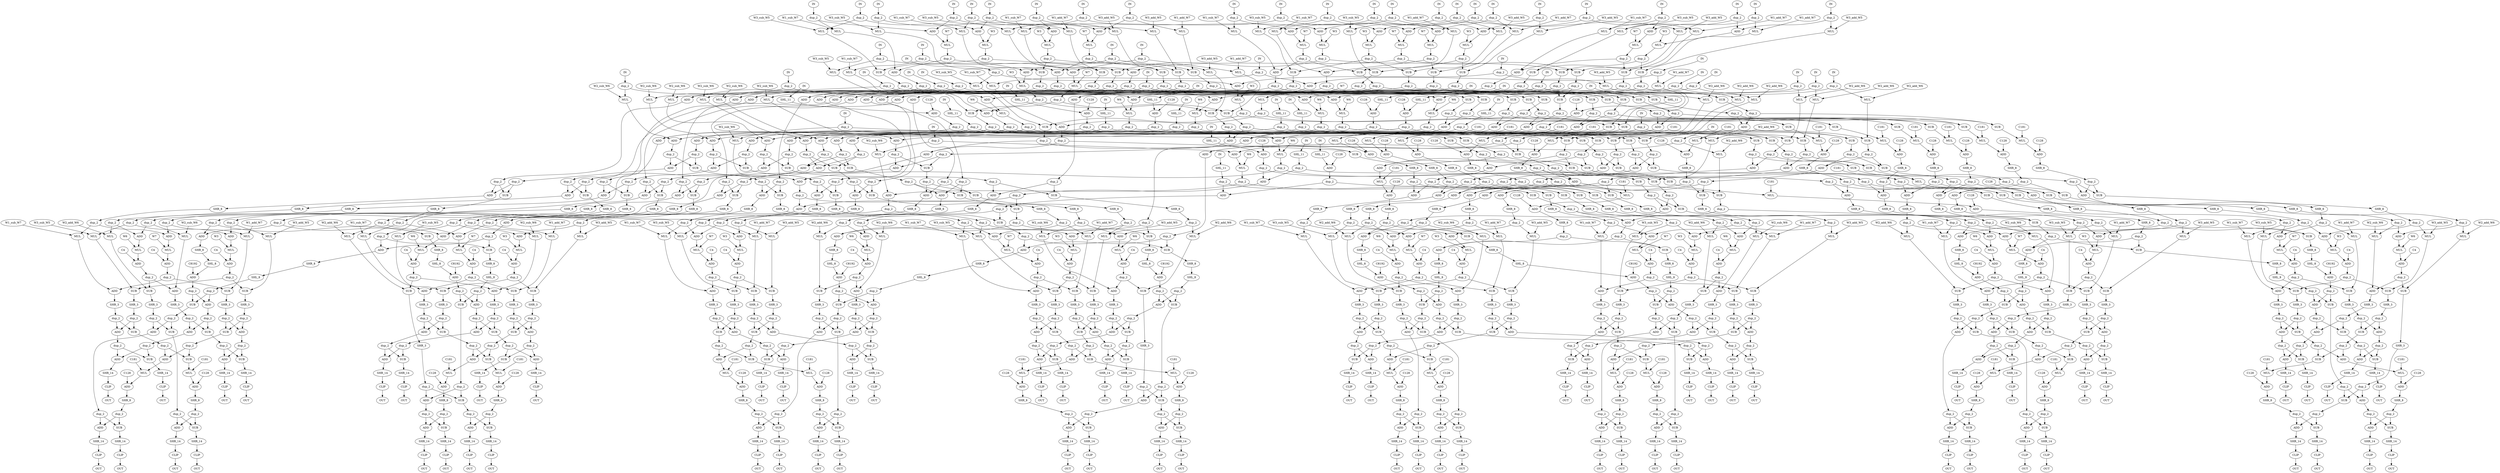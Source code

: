 digraph IDCT {
  n_in_0_0 [label=IN, color=black];
  n_in_0_1 [label=IN, color=black];
  n_in_0_2 [label=IN, color=black];
  n_in_0_3 [label=IN, color=black];
  n_in_0_4 [label=IN, color=black];
  n_in_0_5 [label=IN, color=black];
  n_in_0_6 [label=IN, color=black];
  n_in_0_7 [label=IN, color=black];
  n_in_1_0 [label=IN, color=black];
  n_in_1_1 [label=IN, color=black];
  n_in_1_2 [label=IN, color=black];
  n_in_1_3 [label=IN, color=black];
  n_in_1_4 [label=IN, color=black];
  n_in_1_5 [label=IN, color=black];
  n_in_1_6 [label=IN, color=black];
  n_in_1_7 [label=IN, color=black];
  n_in_2_0 [label=IN, color=black];
  n_in_2_1 [label=IN, color=black];
  n_in_2_2 [label=IN, color=black];
  n_in_2_3 [label=IN, color=black];
  n_in_2_4 [label=IN, color=black];
  n_in_2_5 [label=IN, color=black];
  n_in_2_6 [label=IN, color=black];
  n_in_2_7 [label=IN, color=black];
  n_in_3_0 [label=IN, color=black];
  n_in_3_1 [label=IN, color=black];
  n_in_3_2 [label=IN, color=black];
  n_in_3_3 [label=IN, color=black];
  n_in_3_4 [label=IN, color=black];
  n_in_3_5 [label=IN, color=black];
  n_in_3_6 [label=IN, color=black];
  n_in_3_7 [label=IN, color=black];
  n_in_4_0 [label=IN, color=black];
  n_in_4_1 [label=IN, color=black];
  n_in_4_2 [label=IN, color=black];
  n_in_4_3 [label=IN, color=black];
  n_in_4_4 [label=IN, color=black];
  n_in_4_5 [label=IN, color=black];
  n_in_4_6 [label=IN, color=black];
  n_in_4_7 [label=IN, color=black];
  n_in_5_0 [label=IN, color=black];
  n_in_5_1 [label=IN, color=black];
  n_in_5_2 [label=IN, color=black];
  n_in_5_3 [label=IN, color=black];
  n_in_5_4 [label=IN, color=black];
  n_in_5_5 [label=IN, color=black];
  n_in_5_6 [label=IN, color=black];
  n_in_5_7 [label=IN, color=black];
  n_in_6_0 [label=IN, color=black];
  n_in_6_1 [label=IN, color=black];
  n_in_6_2 [label=IN, color=black];
  n_in_6_3 [label=IN, color=black];
  n_in_6_4 [label=IN, color=black];
  n_in_6_5 [label=IN, color=black];
  n_in_6_6 [label=IN, color=black];
  n_in_6_7 [label=IN, color=black];
  n_in_7_0 [label=IN, color=black];
  n_in_7_1 [label=IN, color=black];
  n_in_7_2 [label=IN, color=black];
  n_in_7_3 [label=IN, color=black];
  n_in_7_4 [label=IN, color=black];
  n_in_7_5 [label=IN, color=black];
  n_in_7_6 [label=IN, color=black];
  n_in_7_7 [label=IN, color=black];
  n_out_0_0 [label=OUT, color=black];
  n_out_0_1 [label=OUT, color=black];
  n_out_0_2 [label=OUT, color=black];
  n_out_0_3 [label=OUT, color=black];
  n_out_0_4 [label=OUT, color=black];
  n_out_0_5 [label=OUT, color=black];
  n_out_0_6 [label=OUT, color=black];
  n_out_0_7 [label=OUT, color=black];
  n_out_1_0 [label=OUT, color=black];
  n_out_1_1 [label=OUT, color=black];
  n_out_1_2 [label=OUT, color=black];
  n_out_1_3 [label=OUT, color=black];
  n_out_1_4 [label=OUT, color=black];
  n_out_1_5 [label=OUT, color=black];
  n_out_1_6 [label=OUT, color=black];
  n_out_1_7 [label=OUT, color=black];
  n_out_2_0 [label=OUT, color=black];
  n_out_2_1 [label=OUT, color=black];
  n_out_2_2 [label=OUT, color=black];
  n_out_2_3 [label=OUT, color=black];
  n_out_2_4 [label=OUT, color=black];
  n_out_2_5 [label=OUT, color=black];
  n_out_2_6 [label=OUT, color=black];
  n_out_2_7 [label=OUT, color=black];
  n_out_3_0 [label=OUT, color=black];
  n_out_3_1 [label=OUT, color=black];
  n_out_3_2 [label=OUT, color=black];
  n_out_3_3 [label=OUT, color=black];
  n_out_3_4 [label=OUT, color=black];
  n_out_3_5 [label=OUT, color=black];
  n_out_3_6 [label=OUT, color=black];
  n_out_3_7 [label=OUT, color=black];
  n_out_4_0 [label=OUT, color=black];
  n_out_4_1 [label=OUT, color=black];
  n_out_4_2 [label=OUT, color=black];
  n_out_4_3 [label=OUT, color=black];
  n_out_4_4 [label=OUT, color=black];
  n_out_4_5 [label=OUT, color=black];
  n_out_4_6 [label=OUT, color=black];
  n_out_4_7 [label=OUT, color=black];
  n_out_5_0 [label=OUT, color=black];
  n_out_5_1 [label=OUT, color=black];
  n_out_5_2 [label=OUT, color=black];
  n_out_5_3 [label=OUT, color=black];
  n_out_5_4 [label=OUT, color=black];
  n_out_5_5 [label=OUT, color=black];
  n_out_5_6 [label=OUT, color=black];
  n_out_5_7 [label=OUT, color=black];
  n_out_6_0 [label=OUT, color=black];
  n_out_6_1 [label=OUT, color=black];
  n_out_6_2 [label=OUT, color=black];
  n_out_6_3 [label=OUT, color=black];
  n_out_6_4 [label=OUT, color=black];
  n_out_6_5 [label=OUT, color=black];
  n_out_6_6 [label=OUT, color=black];
  n_out_6_7 [label=OUT, color=black];
  n_out_7_0 [label=OUT, color=black];
  n_out_7_1 [label=OUT, color=black];
  n_out_7_2 [label=OUT, color=black];
  n_out_7_3 [label=OUT, color=black];
  n_out_7_4 [label=OUT, color=black];
  n_out_7_5 [label=OUT, color=black];
  n_out_7_6 [label=OUT, color=black];
  n_out_7_7 [label=OUT, color=black];
  row_0_n_c128_0 [label=C128, color=black];
  row_0_n_c128_1 [label=C128, color=black];
  row_0_n_c128_2 [label=C128, color=black];
  row_0_n_c181_0 [label=C181, color=black];
  row_0_n_c181_1 [label=C181, color=black];
  row_0_n_w7 [label=W7, color=black];
  row_0_n_w1_sub_w7 [label=W1_sub_W7, color=black];
  row_0_n_w1_add_w7 [label=W1_add_W7, color=black];
  row_0_n_w3 [label=W3, color=black];
  row_0_n_w3_sub_w5 [label=W3_sub_W5, color=black];
  row_0_n_w3_add_w5 [label=W3_add_W5, color=black];
  row_0_n_w6 [label=W6, color=black];
  row_0_n_w2_sub_w6 [label=W2_sub_W6, color=black];
  row_0_n_w2_add_w6 [label=W2_add_W6, color=black];
  row_0_n_x1_0 [label=SHL_11, color=black];
  row_0_n_t0_0 [label=SHL_11, color=black];
  row_0_n_x0_0 [label=ADD, color=black];
  row_0_d_x0_0 [label=dup_2, color=black];
  row_0_d_x1_0 [label=dup_2, color=black];
  row_0_d_x2_0 [label=dup_2, color=black];
  row_0_d_x3_0 [label=dup_2, color=black];
  row_0_d_x4_0 [label=dup_2, color=black];
  row_0_d_x5_0 [label=dup_2, color=black];
  row_0_d_x6_0 [label=dup_2, color=black];
  row_0_d_x7_0 [label=dup_2, color=black];
  row_0_n_t8_1 [label=ADD, color=black];
  row_0_n_x8_1 [label=MUL, color=black];
  row_0_d_x8_1 [label=dup_2, color=black];
  row_0_n_t4_1 [label=MUL, color=black];
  row_0_n_x4_1 [label=ADD, color=black];
  row_0_d_x4_1 [label=dup_2, color=black];
  row_0_n_t5_1 [label=MUL, color=black];
  row_0_n_x5_1 [label=SUB, color=black];
  row_0_d_x5_1 [label=dup_2, color=black];
  row_0_n_t8_2 [label=ADD, color=black];
  row_0_n_x8_2 [label=MUL, color=black];
  row_0_d_x8_2 [label=dup_2, color=black];
  row_0_n_t6_1 [label=MUL, color=black];
  row_0_n_x6_1 [label=SUB, color=black];
  row_0_d_x6_1 [label=dup_2, color=black];
  row_0_n_t7_1 [label=MUL, color=black];
  row_0_n_x7_1 [label=SUB, color=black];
  row_0_d_x7_1 [label=dup_2, color=black];
  row_0_n_x8_3 [label=ADD, color=black];
  row_0_d_x8_3 [label=dup_2, color=black];
  row_0_n_x0_1 [label=SUB, color=black];
  row_0_d_x0_1 [label=dup_2, color=black];
  row_0_n_t1_1 [label=ADD, color=black];
  row_0_n_x1_1 [label=MUL, color=black];
  row_0_d_x1_1 [label=dup_2, color=black];
  row_0_n_t2_1 [label=MUL, color=black];
  row_0_n_x2_1 [label=SUB, color=black];
  row_0_d_x2_1 [label=dup_2, color=black];
  row_0_n_t3_1 [label=MUL, color=black];
  row_0_n_x3_1 [label=ADD, color=black];
  row_0_d_x3_1 [label=dup_2, color=black];
  row_0_n_x1_2 [label=ADD, color=black];
  row_0_d_x1_2 [label=dup_2, color=black];
  row_0_n_x4_2 [label=SUB, color=black];
  row_0_d_x4_2 [label=dup_2, color=black];
  row_0_n_x6_2 [label=ADD, color=black];
  row_0_d_x6_2 [label=dup_2, color=black];
  row_0_n_x5_2 [label=SUB, color=black];
  row_0_d_x5_2 [label=dup_2, color=black];
  row_0_n_x7_2 [label=ADD, color=black];
  row_0_d_x7_2 [label=dup_2, color=black];
  row_0_n_x8_4 [label=SUB, color=black];
  row_0_d_x8_4 [label=dup_2, color=black];
  row_0_n_x3_2 [label=ADD, color=black];
  row_0_d_x3_2 [label=dup_2, color=black];
  row_0_n_x0_2 [label=SUB, color=black];
  row_0_d_x0_2 [label=dup_2, color=black];
  row_0_n_u2_2 [label=ADD, color=black];
  row_0_n_v2_2 [label=MUL, color=black];
  row_0_n_w2_2 [label=ADD, color=black];
  row_0_n_x2_2 [label=SHR_8, color=black];
  row_0_d_x2_2 [label=dup_2, color=black];
  row_0_n_u4_3 [label=SUB, color=black];
  row_0_n_v4_3 [label=MUL, color=black];
  row_0_n_w4_3 [label=ADD, color=black];
  row_0_n_x4_3 [label=SHR_8, color=black];
  row_0_d_x4_3 [label=dup_2, color=black];
  row_0_n_tmp_0 [label=ADD, color=black];
  row_0_n_shr_0 [label=SHR_8, color=black];
  row_0_n_tmp_1 [label=ADD, color=black];
  row_0_n_shr_1 [label=SHR_8, color=black];
  row_0_n_tmp_2 [label=ADD, color=black];
  row_0_n_shr_2 [label=SHR_8, color=black];
  row_0_n_tmp_3 [label=ADD, color=black];
  row_0_n_shr_3 [label=SHR_8, color=black];
  row_0_n_tmp_4 [label=SUB, color=black];
  row_0_n_shr_4 [label=SHR_8, color=black];
  row_0_n_tmp_5 [label=SUB, color=black];
  row_0_n_shr_5 [label=SHR_8, color=black];
  row_0_n_tmp_6 [label=SUB, color=black];
  row_0_n_shr_6 [label=SHR_8, color=black];
  row_0_n_tmp_7 [label=SUB, color=black];
  row_0_n_shr_7 [label=SHR_8, color=black];
  row_1_n_c128_0 [label=C128, color=black];
  row_1_n_c128_1 [label=C128, color=black];
  row_1_n_c128_2 [label=C128, color=black];
  row_1_n_c181_0 [label=C181, color=black];
  row_1_n_c181_1 [label=C181, color=black];
  row_1_n_w7 [label=W7, color=black];
  row_1_n_w1_sub_w7 [label=W1_sub_W7, color=black];
  row_1_n_w1_add_w7 [label=W1_add_W7, color=black];
  row_1_n_w3 [label=W3, color=black];
  row_1_n_w3_sub_w5 [label=W3_sub_W5, color=black];
  row_1_n_w3_add_w5 [label=W3_add_W5, color=black];
  row_1_n_w6 [label=W6, color=black];
  row_1_n_w2_sub_w6 [label=W2_sub_W6, color=black];
  row_1_n_w2_add_w6 [label=W2_add_W6, color=black];
  row_1_n_x1_0 [label=SHL_11, color=black];
  row_1_n_t0_0 [label=SHL_11, color=black];
  row_1_n_x0_0 [label=ADD, color=black];
  row_1_d_x0_0 [label=dup_2, color=black];
  row_1_d_x1_0 [label=dup_2, color=black];
  row_1_d_x2_0 [label=dup_2, color=black];
  row_1_d_x3_0 [label=dup_2, color=black];
  row_1_d_x4_0 [label=dup_2, color=black];
  row_1_d_x5_0 [label=dup_2, color=black];
  row_1_d_x6_0 [label=dup_2, color=black];
  row_1_d_x7_0 [label=dup_2, color=black];
  row_1_n_t8_1 [label=ADD, color=black];
  row_1_n_x8_1 [label=MUL, color=black];
  row_1_d_x8_1 [label=dup_2, color=black];
  row_1_n_t4_1 [label=MUL, color=black];
  row_1_n_x4_1 [label=ADD, color=black];
  row_1_d_x4_1 [label=dup_2, color=black];
  row_1_n_t5_1 [label=MUL, color=black];
  row_1_n_x5_1 [label=SUB, color=black];
  row_1_d_x5_1 [label=dup_2, color=black];
  row_1_n_t8_2 [label=ADD, color=black];
  row_1_n_x8_2 [label=MUL, color=black];
  row_1_d_x8_2 [label=dup_2, color=black];
  row_1_n_t6_1 [label=MUL, color=black];
  row_1_n_x6_1 [label=SUB, color=black];
  row_1_d_x6_1 [label=dup_2, color=black];
  row_1_n_t7_1 [label=MUL, color=black];
  row_1_n_x7_1 [label=SUB, color=black];
  row_1_d_x7_1 [label=dup_2, color=black];
  row_1_n_x8_3 [label=ADD, color=black];
  row_1_d_x8_3 [label=dup_2, color=black];
  row_1_n_x0_1 [label=SUB, color=black];
  row_1_d_x0_1 [label=dup_2, color=black];
  row_1_n_t1_1 [label=ADD, color=black];
  row_1_n_x1_1 [label=MUL, color=black];
  row_1_d_x1_1 [label=dup_2, color=black];
  row_1_n_t2_1 [label=MUL, color=black];
  row_1_n_x2_1 [label=SUB, color=black];
  row_1_d_x2_1 [label=dup_2, color=black];
  row_1_n_t3_1 [label=MUL, color=black];
  row_1_n_x3_1 [label=ADD, color=black];
  row_1_d_x3_1 [label=dup_2, color=black];
  row_1_n_x1_2 [label=ADD, color=black];
  row_1_d_x1_2 [label=dup_2, color=black];
  row_1_n_x4_2 [label=SUB, color=black];
  row_1_d_x4_2 [label=dup_2, color=black];
  row_1_n_x6_2 [label=ADD, color=black];
  row_1_d_x6_2 [label=dup_2, color=black];
  row_1_n_x5_2 [label=SUB, color=black];
  row_1_d_x5_2 [label=dup_2, color=black];
  row_1_n_x7_2 [label=ADD, color=black];
  row_1_d_x7_2 [label=dup_2, color=black];
  row_1_n_x8_4 [label=SUB, color=black];
  row_1_d_x8_4 [label=dup_2, color=black];
  row_1_n_x3_2 [label=ADD, color=black];
  row_1_d_x3_2 [label=dup_2, color=black];
  row_1_n_x0_2 [label=SUB, color=black];
  row_1_d_x0_2 [label=dup_2, color=black];
  row_1_n_u2_2 [label=ADD, color=black];
  row_1_n_v2_2 [label=MUL, color=black];
  row_1_n_w2_2 [label=ADD, color=black];
  row_1_n_x2_2 [label=SHR_8, color=black];
  row_1_d_x2_2 [label=dup_2, color=black];
  row_1_n_u4_3 [label=SUB, color=black];
  row_1_n_v4_3 [label=MUL, color=black];
  row_1_n_w4_3 [label=ADD, color=black];
  row_1_n_x4_3 [label=SHR_8, color=black];
  row_1_d_x4_3 [label=dup_2, color=black];
  row_1_n_tmp_0 [label=ADD, color=black];
  row_1_n_shr_0 [label=SHR_8, color=black];
  row_1_n_tmp_1 [label=ADD, color=black];
  row_1_n_shr_1 [label=SHR_8, color=black];
  row_1_n_tmp_2 [label=ADD, color=black];
  row_1_n_shr_2 [label=SHR_8, color=black];
  row_1_n_tmp_3 [label=ADD, color=black];
  row_1_n_shr_3 [label=SHR_8, color=black];
  row_1_n_tmp_4 [label=SUB, color=black];
  row_1_n_shr_4 [label=SHR_8, color=black];
  row_1_n_tmp_5 [label=SUB, color=black];
  row_1_n_shr_5 [label=SHR_8, color=black];
  row_1_n_tmp_6 [label=SUB, color=black];
  row_1_n_shr_6 [label=SHR_8, color=black];
  row_1_n_tmp_7 [label=SUB, color=black];
  row_1_n_shr_7 [label=SHR_8, color=black];
  row_2_n_c128_0 [label=C128, color=black];
  row_2_n_c128_1 [label=C128, color=black];
  row_2_n_c128_2 [label=C128, color=black];
  row_2_n_c181_0 [label=C181, color=black];
  row_2_n_c181_1 [label=C181, color=black];
  row_2_n_w7 [label=W7, color=black];
  row_2_n_w1_sub_w7 [label=W1_sub_W7, color=black];
  row_2_n_w1_add_w7 [label=W1_add_W7, color=black];
  row_2_n_w3 [label=W3, color=black];
  row_2_n_w3_sub_w5 [label=W3_sub_W5, color=black];
  row_2_n_w3_add_w5 [label=W3_add_W5, color=black];
  row_2_n_w6 [label=W6, color=black];
  row_2_n_w2_sub_w6 [label=W2_sub_W6, color=black];
  row_2_n_w2_add_w6 [label=W2_add_W6, color=black];
  row_2_n_x1_0 [label=SHL_11, color=black];
  row_2_n_t0_0 [label=SHL_11, color=black];
  row_2_n_x0_0 [label=ADD, color=black];
  row_2_d_x0_0 [label=dup_2, color=black];
  row_2_d_x1_0 [label=dup_2, color=black];
  row_2_d_x2_0 [label=dup_2, color=black];
  row_2_d_x3_0 [label=dup_2, color=black];
  row_2_d_x4_0 [label=dup_2, color=black];
  row_2_d_x5_0 [label=dup_2, color=black];
  row_2_d_x6_0 [label=dup_2, color=black];
  row_2_d_x7_0 [label=dup_2, color=black];
  row_2_n_t8_1 [label=ADD, color=black];
  row_2_n_x8_1 [label=MUL, color=black];
  row_2_d_x8_1 [label=dup_2, color=black];
  row_2_n_t4_1 [label=MUL, color=black];
  row_2_n_x4_1 [label=ADD, color=black];
  row_2_d_x4_1 [label=dup_2, color=black];
  row_2_n_t5_1 [label=MUL, color=black];
  row_2_n_x5_1 [label=SUB, color=black];
  row_2_d_x5_1 [label=dup_2, color=black];
  row_2_n_t8_2 [label=ADD, color=black];
  row_2_n_x8_2 [label=MUL, color=black];
  row_2_d_x8_2 [label=dup_2, color=black];
  row_2_n_t6_1 [label=MUL, color=black];
  row_2_n_x6_1 [label=SUB, color=black];
  row_2_d_x6_1 [label=dup_2, color=black];
  row_2_n_t7_1 [label=MUL, color=black];
  row_2_n_x7_1 [label=SUB, color=black];
  row_2_d_x7_1 [label=dup_2, color=black];
  row_2_n_x8_3 [label=ADD, color=black];
  row_2_d_x8_3 [label=dup_2, color=black];
  row_2_n_x0_1 [label=SUB, color=black];
  row_2_d_x0_1 [label=dup_2, color=black];
  row_2_n_t1_1 [label=ADD, color=black];
  row_2_n_x1_1 [label=MUL, color=black];
  row_2_d_x1_1 [label=dup_2, color=black];
  row_2_n_t2_1 [label=MUL, color=black];
  row_2_n_x2_1 [label=SUB, color=black];
  row_2_d_x2_1 [label=dup_2, color=black];
  row_2_n_t3_1 [label=MUL, color=black];
  row_2_n_x3_1 [label=ADD, color=black];
  row_2_d_x3_1 [label=dup_2, color=black];
  row_2_n_x1_2 [label=ADD, color=black];
  row_2_d_x1_2 [label=dup_2, color=black];
  row_2_n_x4_2 [label=SUB, color=black];
  row_2_d_x4_2 [label=dup_2, color=black];
  row_2_n_x6_2 [label=ADD, color=black];
  row_2_d_x6_2 [label=dup_2, color=black];
  row_2_n_x5_2 [label=SUB, color=black];
  row_2_d_x5_2 [label=dup_2, color=black];
  row_2_n_x7_2 [label=ADD, color=black];
  row_2_d_x7_2 [label=dup_2, color=black];
  row_2_n_x8_4 [label=SUB, color=black];
  row_2_d_x8_4 [label=dup_2, color=black];
  row_2_n_x3_2 [label=ADD, color=black];
  row_2_d_x3_2 [label=dup_2, color=black];
  row_2_n_x0_2 [label=SUB, color=black];
  row_2_d_x0_2 [label=dup_2, color=black];
  row_2_n_u2_2 [label=ADD, color=black];
  row_2_n_v2_2 [label=MUL, color=black];
  row_2_n_w2_2 [label=ADD, color=black];
  row_2_n_x2_2 [label=SHR_8, color=black];
  row_2_d_x2_2 [label=dup_2, color=black];
  row_2_n_u4_3 [label=SUB, color=black];
  row_2_n_v4_3 [label=MUL, color=black];
  row_2_n_w4_3 [label=ADD, color=black];
  row_2_n_x4_3 [label=SHR_8, color=black];
  row_2_d_x4_3 [label=dup_2, color=black];
  row_2_n_tmp_0 [label=ADD, color=black];
  row_2_n_shr_0 [label=SHR_8, color=black];
  row_2_n_tmp_1 [label=ADD, color=black];
  row_2_n_shr_1 [label=SHR_8, color=black];
  row_2_n_tmp_2 [label=ADD, color=black];
  row_2_n_shr_2 [label=SHR_8, color=black];
  row_2_n_tmp_3 [label=ADD, color=black];
  row_2_n_shr_3 [label=SHR_8, color=black];
  row_2_n_tmp_4 [label=SUB, color=black];
  row_2_n_shr_4 [label=SHR_8, color=black];
  row_2_n_tmp_5 [label=SUB, color=black];
  row_2_n_shr_5 [label=SHR_8, color=black];
  row_2_n_tmp_6 [label=SUB, color=black];
  row_2_n_shr_6 [label=SHR_8, color=black];
  row_2_n_tmp_7 [label=SUB, color=black];
  row_2_n_shr_7 [label=SHR_8, color=black];
  row_3_n_c128_0 [label=C128, color=black];
  row_3_n_c128_1 [label=C128, color=black];
  row_3_n_c128_2 [label=C128, color=black];
  row_3_n_c181_0 [label=C181, color=black];
  row_3_n_c181_1 [label=C181, color=black];
  row_3_n_w7 [label=W7, color=black];
  row_3_n_w1_sub_w7 [label=W1_sub_W7, color=black];
  row_3_n_w1_add_w7 [label=W1_add_W7, color=black];
  row_3_n_w3 [label=W3, color=black];
  row_3_n_w3_sub_w5 [label=W3_sub_W5, color=black];
  row_3_n_w3_add_w5 [label=W3_add_W5, color=black];
  row_3_n_w6 [label=W6, color=black];
  row_3_n_w2_sub_w6 [label=W2_sub_W6, color=black];
  row_3_n_w2_add_w6 [label=W2_add_W6, color=black];
  row_3_n_x1_0 [label=SHL_11, color=black];
  row_3_n_t0_0 [label=SHL_11, color=black];
  row_3_n_x0_0 [label=ADD, color=black];
  row_3_d_x0_0 [label=dup_2, color=black];
  row_3_d_x1_0 [label=dup_2, color=black];
  row_3_d_x2_0 [label=dup_2, color=black];
  row_3_d_x3_0 [label=dup_2, color=black];
  row_3_d_x4_0 [label=dup_2, color=black];
  row_3_d_x5_0 [label=dup_2, color=black];
  row_3_d_x6_0 [label=dup_2, color=black];
  row_3_d_x7_0 [label=dup_2, color=black];
  row_3_n_t8_1 [label=ADD, color=black];
  row_3_n_x8_1 [label=MUL, color=black];
  row_3_d_x8_1 [label=dup_2, color=black];
  row_3_n_t4_1 [label=MUL, color=black];
  row_3_n_x4_1 [label=ADD, color=black];
  row_3_d_x4_1 [label=dup_2, color=black];
  row_3_n_t5_1 [label=MUL, color=black];
  row_3_n_x5_1 [label=SUB, color=black];
  row_3_d_x5_1 [label=dup_2, color=black];
  row_3_n_t8_2 [label=ADD, color=black];
  row_3_n_x8_2 [label=MUL, color=black];
  row_3_d_x8_2 [label=dup_2, color=black];
  row_3_n_t6_1 [label=MUL, color=black];
  row_3_n_x6_1 [label=SUB, color=black];
  row_3_d_x6_1 [label=dup_2, color=black];
  row_3_n_t7_1 [label=MUL, color=black];
  row_3_n_x7_1 [label=SUB, color=black];
  row_3_d_x7_1 [label=dup_2, color=black];
  row_3_n_x8_3 [label=ADD, color=black];
  row_3_d_x8_3 [label=dup_2, color=black];
  row_3_n_x0_1 [label=SUB, color=black];
  row_3_d_x0_1 [label=dup_2, color=black];
  row_3_n_t1_1 [label=ADD, color=black];
  row_3_n_x1_1 [label=MUL, color=black];
  row_3_d_x1_1 [label=dup_2, color=black];
  row_3_n_t2_1 [label=MUL, color=black];
  row_3_n_x2_1 [label=SUB, color=black];
  row_3_d_x2_1 [label=dup_2, color=black];
  row_3_n_t3_1 [label=MUL, color=black];
  row_3_n_x3_1 [label=ADD, color=black];
  row_3_d_x3_1 [label=dup_2, color=black];
  row_3_n_x1_2 [label=ADD, color=black];
  row_3_d_x1_2 [label=dup_2, color=black];
  row_3_n_x4_2 [label=SUB, color=black];
  row_3_d_x4_2 [label=dup_2, color=black];
  row_3_n_x6_2 [label=ADD, color=black];
  row_3_d_x6_2 [label=dup_2, color=black];
  row_3_n_x5_2 [label=SUB, color=black];
  row_3_d_x5_2 [label=dup_2, color=black];
  row_3_n_x7_2 [label=ADD, color=black];
  row_3_d_x7_2 [label=dup_2, color=black];
  row_3_n_x8_4 [label=SUB, color=black];
  row_3_d_x8_4 [label=dup_2, color=black];
  row_3_n_x3_2 [label=ADD, color=black];
  row_3_d_x3_2 [label=dup_2, color=black];
  row_3_n_x0_2 [label=SUB, color=black];
  row_3_d_x0_2 [label=dup_2, color=black];
  row_3_n_u2_2 [label=ADD, color=black];
  row_3_n_v2_2 [label=MUL, color=black];
  row_3_n_w2_2 [label=ADD, color=black];
  row_3_n_x2_2 [label=SHR_8, color=black];
  row_3_d_x2_2 [label=dup_2, color=black];
  row_3_n_u4_3 [label=SUB, color=black];
  row_3_n_v4_3 [label=MUL, color=black];
  row_3_n_w4_3 [label=ADD, color=black];
  row_3_n_x4_3 [label=SHR_8, color=black];
  row_3_d_x4_3 [label=dup_2, color=black];
  row_3_n_tmp_0 [label=ADD, color=black];
  row_3_n_shr_0 [label=SHR_8, color=black];
  row_3_n_tmp_1 [label=ADD, color=black];
  row_3_n_shr_1 [label=SHR_8, color=black];
  row_3_n_tmp_2 [label=ADD, color=black];
  row_3_n_shr_2 [label=SHR_8, color=black];
  row_3_n_tmp_3 [label=ADD, color=black];
  row_3_n_shr_3 [label=SHR_8, color=black];
  row_3_n_tmp_4 [label=SUB, color=black];
  row_3_n_shr_4 [label=SHR_8, color=black];
  row_3_n_tmp_5 [label=SUB, color=black];
  row_3_n_shr_5 [label=SHR_8, color=black];
  row_3_n_tmp_6 [label=SUB, color=black];
  row_3_n_shr_6 [label=SHR_8, color=black];
  row_3_n_tmp_7 [label=SUB, color=black];
  row_3_n_shr_7 [label=SHR_8, color=black];
  row_4_n_c128_0 [label=C128, color=black];
  row_4_n_c128_1 [label=C128, color=black];
  row_4_n_c128_2 [label=C128, color=black];
  row_4_n_c181_0 [label=C181, color=black];
  row_4_n_c181_1 [label=C181, color=black];
  row_4_n_w7 [label=W7, color=black];
  row_4_n_w1_sub_w7 [label=W1_sub_W7, color=black];
  row_4_n_w1_add_w7 [label=W1_add_W7, color=black];
  row_4_n_w3 [label=W3, color=black];
  row_4_n_w3_sub_w5 [label=W3_sub_W5, color=black];
  row_4_n_w3_add_w5 [label=W3_add_W5, color=black];
  row_4_n_w6 [label=W6, color=black];
  row_4_n_w2_sub_w6 [label=W2_sub_W6, color=black];
  row_4_n_w2_add_w6 [label=W2_add_W6, color=black];
  row_4_n_x1_0 [label=SHL_11, color=black];
  row_4_n_t0_0 [label=SHL_11, color=black];
  row_4_n_x0_0 [label=ADD, color=black];
  row_4_d_x0_0 [label=dup_2, color=black];
  row_4_d_x1_0 [label=dup_2, color=black];
  row_4_d_x2_0 [label=dup_2, color=black];
  row_4_d_x3_0 [label=dup_2, color=black];
  row_4_d_x4_0 [label=dup_2, color=black];
  row_4_d_x5_0 [label=dup_2, color=black];
  row_4_d_x6_0 [label=dup_2, color=black];
  row_4_d_x7_0 [label=dup_2, color=black];
  row_4_n_t8_1 [label=ADD, color=black];
  row_4_n_x8_1 [label=MUL, color=black];
  row_4_d_x8_1 [label=dup_2, color=black];
  row_4_n_t4_1 [label=MUL, color=black];
  row_4_n_x4_1 [label=ADD, color=black];
  row_4_d_x4_1 [label=dup_2, color=black];
  row_4_n_t5_1 [label=MUL, color=black];
  row_4_n_x5_1 [label=SUB, color=black];
  row_4_d_x5_1 [label=dup_2, color=black];
  row_4_n_t8_2 [label=ADD, color=black];
  row_4_n_x8_2 [label=MUL, color=black];
  row_4_d_x8_2 [label=dup_2, color=black];
  row_4_n_t6_1 [label=MUL, color=black];
  row_4_n_x6_1 [label=SUB, color=black];
  row_4_d_x6_1 [label=dup_2, color=black];
  row_4_n_t7_1 [label=MUL, color=black];
  row_4_n_x7_1 [label=SUB, color=black];
  row_4_d_x7_1 [label=dup_2, color=black];
  row_4_n_x8_3 [label=ADD, color=black];
  row_4_d_x8_3 [label=dup_2, color=black];
  row_4_n_x0_1 [label=SUB, color=black];
  row_4_d_x0_1 [label=dup_2, color=black];
  row_4_n_t1_1 [label=ADD, color=black];
  row_4_n_x1_1 [label=MUL, color=black];
  row_4_d_x1_1 [label=dup_2, color=black];
  row_4_n_t2_1 [label=MUL, color=black];
  row_4_n_x2_1 [label=SUB, color=black];
  row_4_d_x2_1 [label=dup_2, color=black];
  row_4_n_t3_1 [label=MUL, color=black];
  row_4_n_x3_1 [label=ADD, color=black];
  row_4_d_x3_1 [label=dup_2, color=black];
  row_4_n_x1_2 [label=ADD, color=black];
  row_4_d_x1_2 [label=dup_2, color=black];
  row_4_n_x4_2 [label=SUB, color=black];
  row_4_d_x4_2 [label=dup_2, color=black];
  row_4_n_x6_2 [label=ADD, color=black];
  row_4_d_x6_2 [label=dup_2, color=black];
  row_4_n_x5_2 [label=SUB, color=black];
  row_4_d_x5_2 [label=dup_2, color=black];
  row_4_n_x7_2 [label=ADD, color=black];
  row_4_d_x7_2 [label=dup_2, color=black];
  row_4_n_x8_4 [label=SUB, color=black];
  row_4_d_x8_4 [label=dup_2, color=black];
  row_4_n_x3_2 [label=ADD, color=black];
  row_4_d_x3_2 [label=dup_2, color=black];
  row_4_n_x0_2 [label=SUB, color=black];
  row_4_d_x0_2 [label=dup_2, color=black];
  row_4_n_u2_2 [label=ADD, color=black];
  row_4_n_v2_2 [label=MUL, color=black];
  row_4_n_w2_2 [label=ADD, color=black];
  row_4_n_x2_2 [label=SHR_8, color=black];
  row_4_d_x2_2 [label=dup_2, color=black];
  row_4_n_u4_3 [label=SUB, color=black];
  row_4_n_v4_3 [label=MUL, color=black];
  row_4_n_w4_3 [label=ADD, color=black];
  row_4_n_x4_3 [label=SHR_8, color=black];
  row_4_d_x4_3 [label=dup_2, color=black];
  row_4_n_tmp_0 [label=ADD, color=black];
  row_4_n_shr_0 [label=SHR_8, color=black];
  row_4_n_tmp_1 [label=ADD, color=black];
  row_4_n_shr_1 [label=SHR_8, color=black];
  row_4_n_tmp_2 [label=ADD, color=black];
  row_4_n_shr_2 [label=SHR_8, color=black];
  row_4_n_tmp_3 [label=ADD, color=black];
  row_4_n_shr_3 [label=SHR_8, color=black];
  row_4_n_tmp_4 [label=SUB, color=black];
  row_4_n_shr_4 [label=SHR_8, color=black];
  row_4_n_tmp_5 [label=SUB, color=black];
  row_4_n_shr_5 [label=SHR_8, color=black];
  row_4_n_tmp_6 [label=SUB, color=black];
  row_4_n_shr_6 [label=SHR_8, color=black];
  row_4_n_tmp_7 [label=SUB, color=black];
  row_4_n_shr_7 [label=SHR_8, color=black];
  row_5_n_c128_0 [label=C128, color=black];
  row_5_n_c128_1 [label=C128, color=black];
  row_5_n_c128_2 [label=C128, color=black];
  row_5_n_c181_0 [label=C181, color=black];
  row_5_n_c181_1 [label=C181, color=black];
  row_5_n_w7 [label=W7, color=black];
  row_5_n_w1_sub_w7 [label=W1_sub_W7, color=black];
  row_5_n_w1_add_w7 [label=W1_add_W7, color=black];
  row_5_n_w3 [label=W3, color=black];
  row_5_n_w3_sub_w5 [label=W3_sub_W5, color=black];
  row_5_n_w3_add_w5 [label=W3_add_W5, color=black];
  row_5_n_w6 [label=W6, color=black];
  row_5_n_w2_sub_w6 [label=W2_sub_W6, color=black];
  row_5_n_w2_add_w6 [label=W2_add_W6, color=black];
  row_5_n_x1_0 [label=SHL_11, color=black];
  row_5_n_t0_0 [label=SHL_11, color=black];
  row_5_n_x0_0 [label=ADD, color=black];
  row_5_d_x0_0 [label=dup_2, color=black];
  row_5_d_x1_0 [label=dup_2, color=black];
  row_5_d_x2_0 [label=dup_2, color=black];
  row_5_d_x3_0 [label=dup_2, color=black];
  row_5_d_x4_0 [label=dup_2, color=black];
  row_5_d_x5_0 [label=dup_2, color=black];
  row_5_d_x6_0 [label=dup_2, color=black];
  row_5_d_x7_0 [label=dup_2, color=black];
  row_5_n_t8_1 [label=ADD, color=black];
  row_5_n_x8_1 [label=MUL, color=black];
  row_5_d_x8_1 [label=dup_2, color=black];
  row_5_n_t4_1 [label=MUL, color=black];
  row_5_n_x4_1 [label=ADD, color=black];
  row_5_d_x4_1 [label=dup_2, color=black];
  row_5_n_t5_1 [label=MUL, color=black];
  row_5_n_x5_1 [label=SUB, color=black];
  row_5_d_x5_1 [label=dup_2, color=black];
  row_5_n_t8_2 [label=ADD, color=black];
  row_5_n_x8_2 [label=MUL, color=black];
  row_5_d_x8_2 [label=dup_2, color=black];
  row_5_n_t6_1 [label=MUL, color=black];
  row_5_n_x6_1 [label=SUB, color=black];
  row_5_d_x6_1 [label=dup_2, color=black];
  row_5_n_t7_1 [label=MUL, color=black];
  row_5_n_x7_1 [label=SUB, color=black];
  row_5_d_x7_1 [label=dup_2, color=black];
  row_5_n_x8_3 [label=ADD, color=black];
  row_5_d_x8_3 [label=dup_2, color=black];
  row_5_n_x0_1 [label=SUB, color=black];
  row_5_d_x0_1 [label=dup_2, color=black];
  row_5_n_t1_1 [label=ADD, color=black];
  row_5_n_x1_1 [label=MUL, color=black];
  row_5_d_x1_1 [label=dup_2, color=black];
  row_5_n_t2_1 [label=MUL, color=black];
  row_5_n_x2_1 [label=SUB, color=black];
  row_5_d_x2_1 [label=dup_2, color=black];
  row_5_n_t3_1 [label=MUL, color=black];
  row_5_n_x3_1 [label=ADD, color=black];
  row_5_d_x3_1 [label=dup_2, color=black];
  row_5_n_x1_2 [label=ADD, color=black];
  row_5_d_x1_2 [label=dup_2, color=black];
  row_5_n_x4_2 [label=SUB, color=black];
  row_5_d_x4_2 [label=dup_2, color=black];
  row_5_n_x6_2 [label=ADD, color=black];
  row_5_d_x6_2 [label=dup_2, color=black];
  row_5_n_x5_2 [label=SUB, color=black];
  row_5_d_x5_2 [label=dup_2, color=black];
  row_5_n_x7_2 [label=ADD, color=black];
  row_5_d_x7_2 [label=dup_2, color=black];
  row_5_n_x8_4 [label=SUB, color=black];
  row_5_d_x8_4 [label=dup_2, color=black];
  row_5_n_x3_2 [label=ADD, color=black];
  row_5_d_x3_2 [label=dup_2, color=black];
  row_5_n_x0_2 [label=SUB, color=black];
  row_5_d_x0_2 [label=dup_2, color=black];
  row_5_n_u2_2 [label=ADD, color=black];
  row_5_n_v2_2 [label=MUL, color=black];
  row_5_n_w2_2 [label=ADD, color=black];
  row_5_n_x2_2 [label=SHR_8, color=black];
  row_5_d_x2_2 [label=dup_2, color=black];
  row_5_n_u4_3 [label=SUB, color=black];
  row_5_n_v4_3 [label=MUL, color=black];
  row_5_n_w4_3 [label=ADD, color=black];
  row_5_n_x4_3 [label=SHR_8, color=black];
  row_5_d_x4_3 [label=dup_2, color=black];
  row_5_n_tmp_0 [label=ADD, color=black];
  row_5_n_shr_0 [label=SHR_8, color=black];
  row_5_n_tmp_1 [label=ADD, color=black];
  row_5_n_shr_1 [label=SHR_8, color=black];
  row_5_n_tmp_2 [label=ADD, color=black];
  row_5_n_shr_2 [label=SHR_8, color=black];
  row_5_n_tmp_3 [label=ADD, color=black];
  row_5_n_shr_3 [label=SHR_8, color=black];
  row_5_n_tmp_4 [label=SUB, color=black];
  row_5_n_shr_4 [label=SHR_8, color=black];
  row_5_n_tmp_5 [label=SUB, color=black];
  row_5_n_shr_5 [label=SHR_8, color=black];
  row_5_n_tmp_6 [label=SUB, color=black];
  row_5_n_shr_6 [label=SHR_8, color=black];
  row_5_n_tmp_7 [label=SUB, color=black];
  row_5_n_shr_7 [label=SHR_8, color=black];
  row_6_n_c128_0 [label=C128, color=black];
  row_6_n_c128_1 [label=C128, color=black];
  row_6_n_c128_2 [label=C128, color=black];
  row_6_n_c181_0 [label=C181, color=black];
  row_6_n_c181_1 [label=C181, color=black];
  row_6_n_w7 [label=W7, color=black];
  row_6_n_w1_sub_w7 [label=W1_sub_W7, color=black];
  row_6_n_w1_add_w7 [label=W1_add_W7, color=black];
  row_6_n_w3 [label=W3, color=black];
  row_6_n_w3_sub_w5 [label=W3_sub_W5, color=black];
  row_6_n_w3_add_w5 [label=W3_add_W5, color=black];
  row_6_n_w6 [label=W6, color=black];
  row_6_n_w2_sub_w6 [label=W2_sub_W6, color=black];
  row_6_n_w2_add_w6 [label=W2_add_W6, color=black];
  row_6_n_x1_0 [label=SHL_11, color=black];
  row_6_n_t0_0 [label=SHL_11, color=black];
  row_6_n_x0_0 [label=ADD, color=black];
  row_6_d_x0_0 [label=dup_2, color=black];
  row_6_d_x1_0 [label=dup_2, color=black];
  row_6_d_x2_0 [label=dup_2, color=black];
  row_6_d_x3_0 [label=dup_2, color=black];
  row_6_d_x4_0 [label=dup_2, color=black];
  row_6_d_x5_0 [label=dup_2, color=black];
  row_6_d_x6_0 [label=dup_2, color=black];
  row_6_d_x7_0 [label=dup_2, color=black];
  row_6_n_t8_1 [label=ADD, color=black];
  row_6_n_x8_1 [label=MUL, color=black];
  row_6_d_x8_1 [label=dup_2, color=black];
  row_6_n_t4_1 [label=MUL, color=black];
  row_6_n_x4_1 [label=ADD, color=black];
  row_6_d_x4_1 [label=dup_2, color=black];
  row_6_n_t5_1 [label=MUL, color=black];
  row_6_n_x5_1 [label=SUB, color=black];
  row_6_d_x5_1 [label=dup_2, color=black];
  row_6_n_t8_2 [label=ADD, color=black];
  row_6_n_x8_2 [label=MUL, color=black];
  row_6_d_x8_2 [label=dup_2, color=black];
  row_6_n_t6_1 [label=MUL, color=black];
  row_6_n_x6_1 [label=SUB, color=black];
  row_6_d_x6_1 [label=dup_2, color=black];
  row_6_n_t7_1 [label=MUL, color=black];
  row_6_n_x7_1 [label=SUB, color=black];
  row_6_d_x7_1 [label=dup_2, color=black];
  row_6_n_x8_3 [label=ADD, color=black];
  row_6_d_x8_3 [label=dup_2, color=black];
  row_6_n_x0_1 [label=SUB, color=black];
  row_6_d_x0_1 [label=dup_2, color=black];
  row_6_n_t1_1 [label=ADD, color=black];
  row_6_n_x1_1 [label=MUL, color=black];
  row_6_d_x1_1 [label=dup_2, color=black];
  row_6_n_t2_1 [label=MUL, color=black];
  row_6_n_x2_1 [label=SUB, color=black];
  row_6_d_x2_1 [label=dup_2, color=black];
  row_6_n_t3_1 [label=MUL, color=black];
  row_6_n_x3_1 [label=ADD, color=black];
  row_6_d_x3_1 [label=dup_2, color=black];
  row_6_n_x1_2 [label=ADD, color=black];
  row_6_d_x1_2 [label=dup_2, color=black];
  row_6_n_x4_2 [label=SUB, color=black];
  row_6_d_x4_2 [label=dup_2, color=black];
  row_6_n_x6_2 [label=ADD, color=black];
  row_6_d_x6_2 [label=dup_2, color=black];
  row_6_n_x5_2 [label=SUB, color=black];
  row_6_d_x5_2 [label=dup_2, color=black];
  row_6_n_x7_2 [label=ADD, color=black];
  row_6_d_x7_2 [label=dup_2, color=black];
  row_6_n_x8_4 [label=SUB, color=black];
  row_6_d_x8_4 [label=dup_2, color=black];
  row_6_n_x3_2 [label=ADD, color=black];
  row_6_d_x3_2 [label=dup_2, color=black];
  row_6_n_x0_2 [label=SUB, color=black];
  row_6_d_x0_2 [label=dup_2, color=black];
  row_6_n_u2_2 [label=ADD, color=black];
  row_6_n_v2_2 [label=MUL, color=black];
  row_6_n_w2_2 [label=ADD, color=black];
  row_6_n_x2_2 [label=SHR_8, color=black];
  row_6_d_x2_2 [label=dup_2, color=black];
  row_6_n_u4_3 [label=SUB, color=black];
  row_6_n_v4_3 [label=MUL, color=black];
  row_6_n_w4_3 [label=ADD, color=black];
  row_6_n_x4_3 [label=SHR_8, color=black];
  row_6_d_x4_3 [label=dup_2, color=black];
  row_6_n_tmp_0 [label=ADD, color=black];
  row_6_n_shr_0 [label=SHR_8, color=black];
  row_6_n_tmp_1 [label=ADD, color=black];
  row_6_n_shr_1 [label=SHR_8, color=black];
  row_6_n_tmp_2 [label=ADD, color=black];
  row_6_n_shr_2 [label=SHR_8, color=black];
  row_6_n_tmp_3 [label=ADD, color=black];
  row_6_n_shr_3 [label=SHR_8, color=black];
  row_6_n_tmp_4 [label=SUB, color=black];
  row_6_n_shr_4 [label=SHR_8, color=black];
  row_6_n_tmp_5 [label=SUB, color=black];
  row_6_n_shr_5 [label=SHR_8, color=black];
  row_6_n_tmp_6 [label=SUB, color=black];
  row_6_n_shr_6 [label=SHR_8, color=black];
  row_6_n_tmp_7 [label=SUB, color=black];
  row_6_n_shr_7 [label=SHR_8, color=black];
  row_7_n_c128_0 [label=C128, color=black];
  row_7_n_c128_1 [label=C128, color=black];
  row_7_n_c128_2 [label=C128, color=black];
  row_7_n_c181_0 [label=C181, color=black];
  row_7_n_c181_1 [label=C181, color=black];
  row_7_n_w7 [label=W7, color=black];
  row_7_n_w1_sub_w7 [label=W1_sub_W7, color=black];
  row_7_n_w1_add_w7 [label=W1_add_W7, color=black];
  row_7_n_w3 [label=W3, color=black];
  row_7_n_w3_sub_w5 [label=W3_sub_W5, color=black];
  row_7_n_w3_add_w5 [label=W3_add_W5, color=black];
  row_7_n_w6 [label=W6, color=black];
  row_7_n_w2_sub_w6 [label=W2_sub_W6, color=black];
  row_7_n_w2_add_w6 [label=W2_add_W6, color=black];
  row_7_n_x1_0 [label=SHL_11, color=black];
  row_7_n_t0_0 [label=SHL_11, color=black];
  row_7_n_x0_0 [label=ADD, color=black];
  row_7_d_x0_0 [label=dup_2, color=black];
  row_7_d_x1_0 [label=dup_2, color=black];
  row_7_d_x2_0 [label=dup_2, color=black];
  row_7_d_x3_0 [label=dup_2, color=black];
  row_7_d_x4_0 [label=dup_2, color=black];
  row_7_d_x5_0 [label=dup_2, color=black];
  row_7_d_x6_0 [label=dup_2, color=black];
  row_7_d_x7_0 [label=dup_2, color=black];
  row_7_n_t8_1 [label=ADD, color=black];
  row_7_n_x8_1 [label=MUL, color=black];
  row_7_d_x8_1 [label=dup_2, color=black];
  row_7_n_t4_1 [label=MUL, color=black];
  row_7_n_x4_1 [label=ADD, color=black];
  row_7_d_x4_1 [label=dup_2, color=black];
  row_7_n_t5_1 [label=MUL, color=black];
  row_7_n_x5_1 [label=SUB, color=black];
  row_7_d_x5_1 [label=dup_2, color=black];
  row_7_n_t8_2 [label=ADD, color=black];
  row_7_n_x8_2 [label=MUL, color=black];
  row_7_d_x8_2 [label=dup_2, color=black];
  row_7_n_t6_1 [label=MUL, color=black];
  row_7_n_x6_1 [label=SUB, color=black];
  row_7_d_x6_1 [label=dup_2, color=black];
  row_7_n_t7_1 [label=MUL, color=black];
  row_7_n_x7_1 [label=SUB, color=black];
  row_7_d_x7_1 [label=dup_2, color=black];
  row_7_n_x8_3 [label=ADD, color=black];
  row_7_d_x8_3 [label=dup_2, color=black];
  row_7_n_x0_1 [label=SUB, color=black];
  row_7_d_x0_1 [label=dup_2, color=black];
  row_7_n_t1_1 [label=ADD, color=black];
  row_7_n_x1_1 [label=MUL, color=black];
  row_7_d_x1_1 [label=dup_2, color=black];
  row_7_n_t2_1 [label=MUL, color=black];
  row_7_n_x2_1 [label=SUB, color=black];
  row_7_d_x2_1 [label=dup_2, color=black];
  row_7_n_t3_1 [label=MUL, color=black];
  row_7_n_x3_1 [label=ADD, color=black];
  row_7_d_x3_1 [label=dup_2, color=black];
  row_7_n_x1_2 [label=ADD, color=black];
  row_7_d_x1_2 [label=dup_2, color=black];
  row_7_n_x4_2 [label=SUB, color=black];
  row_7_d_x4_2 [label=dup_2, color=black];
  row_7_n_x6_2 [label=ADD, color=black];
  row_7_d_x6_2 [label=dup_2, color=black];
  row_7_n_x5_2 [label=SUB, color=black];
  row_7_d_x5_2 [label=dup_2, color=black];
  row_7_n_x7_2 [label=ADD, color=black];
  row_7_d_x7_2 [label=dup_2, color=black];
  row_7_n_x8_4 [label=SUB, color=black];
  row_7_d_x8_4 [label=dup_2, color=black];
  row_7_n_x3_2 [label=ADD, color=black];
  row_7_d_x3_2 [label=dup_2, color=black];
  row_7_n_x0_2 [label=SUB, color=black];
  row_7_d_x0_2 [label=dup_2, color=black];
  row_7_n_u2_2 [label=ADD, color=black];
  row_7_n_v2_2 [label=MUL, color=black];
  row_7_n_w2_2 [label=ADD, color=black];
  row_7_n_x2_2 [label=SHR_8, color=black];
  row_7_d_x2_2 [label=dup_2, color=black];
  row_7_n_u4_3 [label=SUB, color=black];
  row_7_n_v4_3 [label=MUL, color=black];
  row_7_n_w4_3 [label=ADD, color=black];
  row_7_n_x4_3 [label=SHR_8, color=black];
  row_7_d_x4_3 [label=dup_2, color=black];
  row_7_n_tmp_0 [label=ADD, color=black];
  row_7_n_shr_0 [label=SHR_8, color=black];
  row_7_n_tmp_1 [label=ADD, color=black];
  row_7_n_shr_1 [label=SHR_8, color=black];
  row_7_n_tmp_2 [label=ADD, color=black];
  row_7_n_shr_2 [label=SHR_8, color=black];
  row_7_n_tmp_3 [label=ADD, color=black];
  row_7_n_shr_3 [label=SHR_8, color=black];
  row_7_n_tmp_4 [label=SUB, color=black];
  row_7_n_shr_4 [label=SHR_8, color=black];
  row_7_n_tmp_5 [label=SUB, color=black];
  row_7_n_shr_5 [label=SHR_8, color=black];
  row_7_n_tmp_6 [label=SUB, color=black];
  row_7_n_shr_6 [label=SHR_8, color=black];
  row_7_n_tmp_7 [label=SUB, color=black];
  row_7_n_shr_7 [label=SHR_8, color=black];
  col_0_n_c4_0 [label=C4, color=black];
  col_0_n_c4_1 [label=C4, color=black];
  col_0_n_c4_2 [label=C4, color=black];
  col_0_n_c128_0 [label=C128, color=black];
  col_0_n_c128_1 [label=C128, color=black];
  col_0_n_c181_0 [label=C181, color=black];
  col_0_n_c181_1 [label=C181, color=black];
  col_0_n_c8192 [label=C8192, color=black];
  col_0_n_w7 [label=W7, color=black];
  col_0_n_w1_sub_w7 [label=W1_sub_W7, color=black];
  col_0_n_w1_add_w7 [label=W1_add_W7, color=black];
  col_0_n_w3 [label=W3, color=black];
  col_0_n_w3_sub_w5 [label=W3_sub_W5, color=black];
  col_0_n_w3_add_w5 [label=W3_add_W5, color=black];
  col_0_n_w6 [label=W6, color=black];
  col_0_n_w2_sub_w6 [label=W2_sub_W6, color=black];
  col_0_n_w2_add_w6 [label=W2_add_W6, color=black];
  col_0_n_x1_0 [label=SHL_8, color=black];
  col_0_n_t0_0 [label=SHL_8, color=black];
  col_0_n_x0_0 [label=ADD, color=black];
  col_0_d_x0_0 [label=dup_2, color=black];
  col_0_d_x1_0 [label=dup_2, color=black];
  col_0_d_x2_0 [label=dup_2, color=black];
  col_0_d_x3_0 [label=dup_2, color=black];
  col_0_d_x4_0 [label=dup_2, color=black];
  col_0_d_x5_0 [label=dup_2, color=black];
  col_0_d_x6_0 [label=dup_2, color=black];
  col_0_d_x7_0 [label=dup_2, color=black];
  col_0_n_u8_0 [label=ADD, color=black];
  col_0_n_v8_0 [label=MUL, color=black];
  col_0_n_x8_0 [label=ADD, color=black];
  col_0_d_x8_0 [label=dup_2, color=black];
  col_0_n_u4_1 [label=MUL, color=black];
  col_0_n_v4_1 [label=ADD, color=black];
  col_0_n_x4_1 [label=SHR_3, color=black];
  col_0_d_x4_1 [label=dup_2, color=black];
  col_0_n_u5_1 [label=MUL, color=black];
  col_0_n_v5_1 [label=SUB, color=black];
  col_0_n_x5_1 [label=SHR_3, color=black];
  col_0_d_x5_1 [label=dup_2, color=black];
  col_0_n_u8_1 [label=ADD, color=black];
  col_0_n_v8_1 [label=MUL, color=black];
  col_0_n_x8_1 [label=ADD, color=black];
  col_0_d_x8_1 [label=dup_2, color=black];
  col_0_n_u6_1 [label=MUL, color=black];
  col_0_n_v6_1 [label=SUB, color=black];
  col_0_n_x6_1 [label=SHR_3, color=black];
  col_0_d_x6_1 [label=dup_2, color=black];
  col_0_n_u7_1 [label=MUL, color=black];
  col_0_n_v7_1 [label=SUB, color=black];
  col_0_n_x7_1 [label=SHR_3, color=black];
  col_0_d_x7_1 [label=dup_2, color=black];
  col_0_n_x8_2 [label=ADD, color=black];
  col_0_d_x8_2 [label=dup_2, color=black];
  col_0_n_x0_1 [label=SUB, color=black];
  col_0_d_x0_1 [label=dup_2, color=black];
  col_0_n_u1_1 [label=ADD, color=black];
  col_0_n_v1_1 [label=MUL, color=black];
  col_0_n_x1_1 [label=ADD, color=black];
  col_0_d_x1_1 [label=dup_2, color=black];
  col_0_n_u2_1 [label=MUL, color=black];
  col_0_n_v2_1 [label=SUB, color=black];
  col_0_n_x2_1 [label=SHR_3, color=black];
  col_0_d_x2_1 [label=dup_2, color=black];
  col_0_n_u3_1 [label=MUL, color=black];
  col_0_n_v3_1 [label=ADD, color=black];
  col_0_n_x3_1 [label=SHR_3, color=black];
  col_0_d_x3_1 [label=dup_2, color=black];
  col_0_n_x1_2 [label=ADD, color=black];
  col_0_d_x1_2 [label=dup_2, color=black];
  col_0_n_x4_2 [label=SUB, color=black];
  col_0_d_x4_2 [label=dup_2, color=black];
  col_0_n_x6_2 [label=ADD, color=black];
  col_0_d_x6_2 [label=dup_2, color=black];
  col_0_n_x5_2 [label=SUB, color=black];
  col_0_d_x5_2 [label=dup_2, color=black];
  col_0_n_x7_2 [label=ADD, color=black];
  col_0_d_x7_2 [label=dup_2, color=black];
  col_0_n_x8_3 [label=SUB, color=black];
  col_0_d_x8_3 [label=dup_2, color=black];
  col_0_n_x3_2 [label=ADD, color=black];
  col_0_d_x3_2 [label=dup_2, color=black];
  col_0_n_x0_2 [label=SUB, color=black];
  col_0_d_x0_2 [label=dup_2, color=black];
  col_0_n_u2_2 [label=ADD, color=black];
  col_0_n_v2_2 [label=MUL, color=black];
  col_0_n_w2_2 [label=ADD, color=black];
  col_0_n_x2_2 [label=SHR_8, color=black];
  col_0_d_x2_2 [label=dup_2, color=black];
  col_0_n_u4_3 [label=SUB, color=black];
  col_0_n_v4_3 [label=MUL, color=black];
  col_0_n_w4_3 [label=ADD, color=black];
  col_0_n_x4_3 [label=SHR_8, color=black];
  col_0_d_x4_3 [label=dup_2, color=black];
  col_0_n_tmp_0 [label=ADD, color=black];
  col_0_n_val_0 [label=SHR_14, color=black];
  col_0_n_clp_0 [label=CLIP, color=black];
  col_0_n_tmp_1 [label=ADD, color=black];
  col_0_n_val_1 [label=SHR_14, color=black];
  col_0_n_clp_1 [label=CLIP, color=black];
  col_0_n_tmp_2 [label=ADD, color=black];
  col_0_n_val_2 [label=SHR_14, color=black];
  col_0_n_clp_2 [label=CLIP, color=black];
  col_0_n_tmp_3 [label=ADD, color=black];
  col_0_n_val_3 [label=SHR_14, color=black];
  col_0_n_clp_3 [label=CLIP, color=black];
  col_0_n_tmp_4 [label=SUB, color=black];
  col_0_n_val_4 [label=SHR_14, color=black];
  col_0_n_clp_4 [label=CLIP, color=black];
  col_0_n_tmp_5 [label=SUB, color=black];
  col_0_n_val_5 [label=SHR_14, color=black];
  col_0_n_clp_5 [label=CLIP, color=black];
  col_0_n_tmp_6 [label=SUB, color=black];
  col_0_n_val_6 [label=SHR_14, color=black];
  col_0_n_clp_6 [label=CLIP, color=black];
  col_0_n_tmp_7 [label=SUB, color=black];
  col_0_n_val_7 [label=SHR_14, color=black];
  col_0_n_clp_7 [label=CLIP, color=black];
  col_1_n_c4_0 [label=C4, color=black];
  col_1_n_c4_1 [label=C4, color=black];
  col_1_n_c4_2 [label=C4, color=black];
  col_1_n_c128_0 [label=C128, color=black];
  col_1_n_c128_1 [label=C128, color=black];
  col_1_n_c181_0 [label=C181, color=black];
  col_1_n_c181_1 [label=C181, color=black];
  col_1_n_c8192 [label=C8192, color=black];
  col_1_n_w7 [label=W7, color=black];
  col_1_n_w1_sub_w7 [label=W1_sub_W7, color=black];
  col_1_n_w1_add_w7 [label=W1_add_W7, color=black];
  col_1_n_w3 [label=W3, color=black];
  col_1_n_w3_sub_w5 [label=W3_sub_W5, color=black];
  col_1_n_w3_add_w5 [label=W3_add_W5, color=black];
  col_1_n_w6 [label=W6, color=black];
  col_1_n_w2_sub_w6 [label=W2_sub_W6, color=black];
  col_1_n_w2_add_w6 [label=W2_add_W6, color=black];
  col_1_n_x1_0 [label=SHL_8, color=black];
  col_1_n_t0_0 [label=SHL_8, color=black];
  col_1_n_x0_0 [label=ADD, color=black];
  col_1_d_x0_0 [label=dup_2, color=black];
  col_1_d_x1_0 [label=dup_2, color=black];
  col_1_d_x2_0 [label=dup_2, color=black];
  col_1_d_x3_0 [label=dup_2, color=black];
  col_1_d_x4_0 [label=dup_2, color=black];
  col_1_d_x5_0 [label=dup_2, color=black];
  col_1_d_x6_0 [label=dup_2, color=black];
  col_1_d_x7_0 [label=dup_2, color=black];
  col_1_n_u8_0 [label=ADD, color=black];
  col_1_n_v8_0 [label=MUL, color=black];
  col_1_n_x8_0 [label=ADD, color=black];
  col_1_d_x8_0 [label=dup_2, color=black];
  col_1_n_u4_1 [label=MUL, color=black];
  col_1_n_v4_1 [label=ADD, color=black];
  col_1_n_x4_1 [label=SHR_3, color=black];
  col_1_d_x4_1 [label=dup_2, color=black];
  col_1_n_u5_1 [label=MUL, color=black];
  col_1_n_v5_1 [label=SUB, color=black];
  col_1_n_x5_1 [label=SHR_3, color=black];
  col_1_d_x5_1 [label=dup_2, color=black];
  col_1_n_u8_1 [label=ADD, color=black];
  col_1_n_v8_1 [label=MUL, color=black];
  col_1_n_x8_1 [label=ADD, color=black];
  col_1_d_x8_1 [label=dup_2, color=black];
  col_1_n_u6_1 [label=MUL, color=black];
  col_1_n_v6_1 [label=SUB, color=black];
  col_1_n_x6_1 [label=SHR_3, color=black];
  col_1_d_x6_1 [label=dup_2, color=black];
  col_1_n_u7_1 [label=MUL, color=black];
  col_1_n_v7_1 [label=SUB, color=black];
  col_1_n_x7_1 [label=SHR_3, color=black];
  col_1_d_x7_1 [label=dup_2, color=black];
  col_1_n_x8_2 [label=ADD, color=black];
  col_1_d_x8_2 [label=dup_2, color=black];
  col_1_n_x0_1 [label=SUB, color=black];
  col_1_d_x0_1 [label=dup_2, color=black];
  col_1_n_u1_1 [label=ADD, color=black];
  col_1_n_v1_1 [label=MUL, color=black];
  col_1_n_x1_1 [label=ADD, color=black];
  col_1_d_x1_1 [label=dup_2, color=black];
  col_1_n_u2_1 [label=MUL, color=black];
  col_1_n_v2_1 [label=SUB, color=black];
  col_1_n_x2_1 [label=SHR_3, color=black];
  col_1_d_x2_1 [label=dup_2, color=black];
  col_1_n_u3_1 [label=MUL, color=black];
  col_1_n_v3_1 [label=ADD, color=black];
  col_1_n_x3_1 [label=SHR_3, color=black];
  col_1_d_x3_1 [label=dup_2, color=black];
  col_1_n_x1_2 [label=ADD, color=black];
  col_1_d_x1_2 [label=dup_2, color=black];
  col_1_n_x4_2 [label=SUB, color=black];
  col_1_d_x4_2 [label=dup_2, color=black];
  col_1_n_x6_2 [label=ADD, color=black];
  col_1_d_x6_2 [label=dup_2, color=black];
  col_1_n_x5_2 [label=SUB, color=black];
  col_1_d_x5_2 [label=dup_2, color=black];
  col_1_n_x7_2 [label=ADD, color=black];
  col_1_d_x7_2 [label=dup_2, color=black];
  col_1_n_x8_3 [label=SUB, color=black];
  col_1_d_x8_3 [label=dup_2, color=black];
  col_1_n_x3_2 [label=ADD, color=black];
  col_1_d_x3_2 [label=dup_2, color=black];
  col_1_n_x0_2 [label=SUB, color=black];
  col_1_d_x0_2 [label=dup_2, color=black];
  col_1_n_u2_2 [label=ADD, color=black];
  col_1_n_v2_2 [label=MUL, color=black];
  col_1_n_w2_2 [label=ADD, color=black];
  col_1_n_x2_2 [label=SHR_8, color=black];
  col_1_d_x2_2 [label=dup_2, color=black];
  col_1_n_u4_3 [label=SUB, color=black];
  col_1_n_v4_3 [label=MUL, color=black];
  col_1_n_w4_3 [label=ADD, color=black];
  col_1_n_x4_3 [label=SHR_8, color=black];
  col_1_d_x4_3 [label=dup_2, color=black];
  col_1_n_tmp_0 [label=ADD, color=black];
  col_1_n_val_0 [label=SHR_14, color=black];
  col_1_n_clp_0 [label=CLIP, color=black];
  col_1_n_tmp_1 [label=ADD, color=black];
  col_1_n_val_1 [label=SHR_14, color=black];
  col_1_n_clp_1 [label=CLIP, color=black];
  col_1_n_tmp_2 [label=ADD, color=black];
  col_1_n_val_2 [label=SHR_14, color=black];
  col_1_n_clp_2 [label=CLIP, color=black];
  col_1_n_tmp_3 [label=ADD, color=black];
  col_1_n_val_3 [label=SHR_14, color=black];
  col_1_n_clp_3 [label=CLIP, color=black];
  col_1_n_tmp_4 [label=SUB, color=black];
  col_1_n_val_4 [label=SHR_14, color=black];
  col_1_n_clp_4 [label=CLIP, color=black];
  col_1_n_tmp_5 [label=SUB, color=black];
  col_1_n_val_5 [label=SHR_14, color=black];
  col_1_n_clp_5 [label=CLIP, color=black];
  col_1_n_tmp_6 [label=SUB, color=black];
  col_1_n_val_6 [label=SHR_14, color=black];
  col_1_n_clp_6 [label=CLIP, color=black];
  col_1_n_tmp_7 [label=SUB, color=black];
  col_1_n_val_7 [label=SHR_14, color=black];
  col_1_n_clp_7 [label=CLIP, color=black];
  col_2_n_c4_0 [label=C4, color=black];
  col_2_n_c4_1 [label=C4, color=black];
  col_2_n_c4_2 [label=C4, color=black];
  col_2_n_c128_0 [label=C128, color=black];
  col_2_n_c128_1 [label=C128, color=black];
  col_2_n_c181_0 [label=C181, color=black];
  col_2_n_c181_1 [label=C181, color=black];
  col_2_n_c8192 [label=C8192, color=black];
  col_2_n_w7 [label=W7, color=black];
  col_2_n_w1_sub_w7 [label=W1_sub_W7, color=black];
  col_2_n_w1_add_w7 [label=W1_add_W7, color=black];
  col_2_n_w3 [label=W3, color=black];
  col_2_n_w3_sub_w5 [label=W3_sub_W5, color=black];
  col_2_n_w3_add_w5 [label=W3_add_W5, color=black];
  col_2_n_w6 [label=W6, color=black];
  col_2_n_w2_sub_w6 [label=W2_sub_W6, color=black];
  col_2_n_w2_add_w6 [label=W2_add_W6, color=black];
  col_2_n_x1_0 [label=SHL_8, color=black];
  col_2_n_t0_0 [label=SHL_8, color=black];
  col_2_n_x0_0 [label=ADD, color=black];
  col_2_d_x0_0 [label=dup_2, color=black];
  col_2_d_x1_0 [label=dup_2, color=black];
  col_2_d_x2_0 [label=dup_2, color=black];
  col_2_d_x3_0 [label=dup_2, color=black];
  col_2_d_x4_0 [label=dup_2, color=black];
  col_2_d_x5_0 [label=dup_2, color=black];
  col_2_d_x6_0 [label=dup_2, color=black];
  col_2_d_x7_0 [label=dup_2, color=black];
  col_2_n_u8_0 [label=ADD, color=black];
  col_2_n_v8_0 [label=MUL, color=black];
  col_2_n_x8_0 [label=ADD, color=black];
  col_2_d_x8_0 [label=dup_2, color=black];
  col_2_n_u4_1 [label=MUL, color=black];
  col_2_n_v4_1 [label=ADD, color=black];
  col_2_n_x4_1 [label=SHR_3, color=black];
  col_2_d_x4_1 [label=dup_2, color=black];
  col_2_n_u5_1 [label=MUL, color=black];
  col_2_n_v5_1 [label=SUB, color=black];
  col_2_n_x5_1 [label=SHR_3, color=black];
  col_2_d_x5_1 [label=dup_2, color=black];
  col_2_n_u8_1 [label=ADD, color=black];
  col_2_n_v8_1 [label=MUL, color=black];
  col_2_n_x8_1 [label=ADD, color=black];
  col_2_d_x8_1 [label=dup_2, color=black];
  col_2_n_u6_1 [label=MUL, color=black];
  col_2_n_v6_1 [label=SUB, color=black];
  col_2_n_x6_1 [label=SHR_3, color=black];
  col_2_d_x6_1 [label=dup_2, color=black];
  col_2_n_u7_1 [label=MUL, color=black];
  col_2_n_v7_1 [label=SUB, color=black];
  col_2_n_x7_1 [label=SHR_3, color=black];
  col_2_d_x7_1 [label=dup_2, color=black];
  col_2_n_x8_2 [label=ADD, color=black];
  col_2_d_x8_2 [label=dup_2, color=black];
  col_2_n_x0_1 [label=SUB, color=black];
  col_2_d_x0_1 [label=dup_2, color=black];
  col_2_n_u1_1 [label=ADD, color=black];
  col_2_n_v1_1 [label=MUL, color=black];
  col_2_n_x1_1 [label=ADD, color=black];
  col_2_d_x1_1 [label=dup_2, color=black];
  col_2_n_u2_1 [label=MUL, color=black];
  col_2_n_v2_1 [label=SUB, color=black];
  col_2_n_x2_1 [label=SHR_3, color=black];
  col_2_d_x2_1 [label=dup_2, color=black];
  col_2_n_u3_1 [label=MUL, color=black];
  col_2_n_v3_1 [label=ADD, color=black];
  col_2_n_x3_1 [label=SHR_3, color=black];
  col_2_d_x3_1 [label=dup_2, color=black];
  col_2_n_x1_2 [label=ADD, color=black];
  col_2_d_x1_2 [label=dup_2, color=black];
  col_2_n_x4_2 [label=SUB, color=black];
  col_2_d_x4_2 [label=dup_2, color=black];
  col_2_n_x6_2 [label=ADD, color=black];
  col_2_d_x6_2 [label=dup_2, color=black];
  col_2_n_x5_2 [label=SUB, color=black];
  col_2_d_x5_2 [label=dup_2, color=black];
  col_2_n_x7_2 [label=ADD, color=black];
  col_2_d_x7_2 [label=dup_2, color=black];
  col_2_n_x8_3 [label=SUB, color=black];
  col_2_d_x8_3 [label=dup_2, color=black];
  col_2_n_x3_2 [label=ADD, color=black];
  col_2_d_x3_2 [label=dup_2, color=black];
  col_2_n_x0_2 [label=SUB, color=black];
  col_2_d_x0_2 [label=dup_2, color=black];
  col_2_n_u2_2 [label=ADD, color=black];
  col_2_n_v2_2 [label=MUL, color=black];
  col_2_n_w2_2 [label=ADD, color=black];
  col_2_n_x2_2 [label=SHR_8, color=black];
  col_2_d_x2_2 [label=dup_2, color=black];
  col_2_n_u4_3 [label=SUB, color=black];
  col_2_n_v4_3 [label=MUL, color=black];
  col_2_n_w4_3 [label=ADD, color=black];
  col_2_n_x4_3 [label=SHR_8, color=black];
  col_2_d_x4_3 [label=dup_2, color=black];
  col_2_n_tmp_0 [label=ADD, color=black];
  col_2_n_val_0 [label=SHR_14, color=black];
  col_2_n_clp_0 [label=CLIP, color=black];
  col_2_n_tmp_1 [label=ADD, color=black];
  col_2_n_val_1 [label=SHR_14, color=black];
  col_2_n_clp_1 [label=CLIP, color=black];
  col_2_n_tmp_2 [label=ADD, color=black];
  col_2_n_val_2 [label=SHR_14, color=black];
  col_2_n_clp_2 [label=CLIP, color=black];
  col_2_n_tmp_3 [label=ADD, color=black];
  col_2_n_val_3 [label=SHR_14, color=black];
  col_2_n_clp_3 [label=CLIP, color=black];
  col_2_n_tmp_4 [label=SUB, color=black];
  col_2_n_val_4 [label=SHR_14, color=black];
  col_2_n_clp_4 [label=CLIP, color=black];
  col_2_n_tmp_5 [label=SUB, color=black];
  col_2_n_val_5 [label=SHR_14, color=black];
  col_2_n_clp_5 [label=CLIP, color=black];
  col_2_n_tmp_6 [label=SUB, color=black];
  col_2_n_val_6 [label=SHR_14, color=black];
  col_2_n_clp_6 [label=CLIP, color=black];
  col_2_n_tmp_7 [label=SUB, color=black];
  col_2_n_val_7 [label=SHR_14, color=black];
  col_2_n_clp_7 [label=CLIP, color=black];
  col_3_n_c4_0 [label=C4, color=black];
  col_3_n_c4_1 [label=C4, color=black];
  col_3_n_c4_2 [label=C4, color=black];
  col_3_n_c128_0 [label=C128, color=black];
  col_3_n_c128_1 [label=C128, color=black];
  col_3_n_c181_0 [label=C181, color=black];
  col_3_n_c181_1 [label=C181, color=black];
  col_3_n_c8192 [label=C8192, color=black];
  col_3_n_w7 [label=W7, color=black];
  col_3_n_w1_sub_w7 [label=W1_sub_W7, color=black];
  col_3_n_w1_add_w7 [label=W1_add_W7, color=black];
  col_3_n_w3 [label=W3, color=black];
  col_3_n_w3_sub_w5 [label=W3_sub_W5, color=black];
  col_3_n_w3_add_w5 [label=W3_add_W5, color=black];
  col_3_n_w6 [label=W6, color=black];
  col_3_n_w2_sub_w6 [label=W2_sub_W6, color=black];
  col_3_n_w2_add_w6 [label=W2_add_W6, color=black];
  col_3_n_x1_0 [label=SHL_8, color=black];
  col_3_n_t0_0 [label=SHL_8, color=black];
  col_3_n_x0_0 [label=ADD, color=black];
  col_3_d_x0_0 [label=dup_2, color=black];
  col_3_d_x1_0 [label=dup_2, color=black];
  col_3_d_x2_0 [label=dup_2, color=black];
  col_3_d_x3_0 [label=dup_2, color=black];
  col_3_d_x4_0 [label=dup_2, color=black];
  col_3_d_x5_0 [label=dup_2, color=black];
  col_3_d_x6_0 [label=dup_2, color=black];
  col_3_d_x7_0 [label=dup_2, color=black];
  col_3_n_u8_0 [label=ADD, color=black];
  col_3_n_v8_0 [label=MUL, color=black];
  col_3_n_x8_0 [label=ADD, color=black];
  col_3_d_x8_0 [label=dup_2, color=black];
  col_3_n_u4_1 [label=MUL, color=black];
  col_3_n_v4_1 [label=ADD, color=black];
  col_3_n_x4_1 [label=SHR_3, color=black];
  col_3_d_x4_1 [label=dup_2, color=black];
  col_3_n_u5_1 [label=MUL, color=black];
  col_3_n_v5_1 [label=SUB, color=black];
  col_3_n_x5_1 [label=SHR_3, color=black];
  col_3_d_x5_1 [label=dup_2, color=black];
  col_3_n_u8_1 [label=ADD, color=black];
  col_3_n_v8_1 [label=MUL, color=black];
  col_3_n_x8_1 [label=ADD, color=black];
  col_3_d_x8_1 [label=dup_2, color=black];
  col_3_n_u6_1 [label=MUL, color=black];
  col_3_n_v6_1 [label=SUB, color=black];
  col_3_n_x6_1 [label=SHR_3, color=black];
  col_3_d_x6_1 [label=dup_2, color=black];
  col_3_n_u7_1 [label=MUL, color=black];
  col_3_n_v7_1 [label=SUB, color=black];
  col_3_n_x7_1 [label=SHR_3, color=black];
  col_3_d_x7_1 [label=dup_2, color=black];
  col_3_n_x8_2 [label=ADD, color=black];
  col_3_d_x8_2 [label=dup_2, color=black];
  col_3_n_x0_1 [label=SUB, color=black];
  col_3_d_x0_1 [label=dup_2, color=black];
  col_3_n_u1_1 [label=ADD, color=black];
  col_3_n_v1_1 [label=MUL, color=black];
  col_3_n_x1_1 [label=ADD, color=black];
  col_3_d_x1_1 [label=dup_2, color=black];
  col_3_n_u2_1 [label=MUL, color=black];
  col_3_n_v2_1 [label=SUB, color=black];
  col_3_n_x2_1 [label=SHR_3, color=black];
  col_3_d_x2_1 [label=dup_2, color=black];
  col_3_n_u3_1 [label=MUL, color=black];
  col_3_n_v3_1 [label=ADD, color=black];
  col_3_n_x3_1 [label=SHR_3, color=black];
  col_3_d_x3_1 [label=dup_2, color=black];
  col_3_n_x1_2 [label=ADD, color=black];
  col_3_d_x1_2 [label=dup_2, color=black];
  col_3_n_x4_2 [label=SUB, color=black];
  col_3_d_x4_2 [label=dup_2, color=black];
  col_3_n_x6_2 [label=ADD, color=black];
  col_3_d_x6_2 [label=dup_2, color=black];
  col_3_n_x5_2 [label=SUB, color=black];
  col_3_d_x5_2 [label=dup_2, color=black];
  col_3_n_x7_2 [label=ADD, color=black];
  col_3_d_x7_2 [label=dup_2, color=black];
  col_3_n_x8_3 [label=SUB, color=black];
  col_3_d_x8_3 [label=dup_2, color=black];
  col_3_n_x3_2 [label=ADD, color=black];
  col_3_d_x3_2 [label=dup_2, color=black];
  col_3_n_x0_2 [label=SUB, color=black];
  col_3_d_x0_2 [label=dup_2, color=black];
  col_3_n_u2_2 [label=ADD, color=black];
  col_3_n_v2_2 [label=MUL, color=black];
  col_3_n_w2_2 [label=ADD, color=black];
  col_3_n_x2_2 [label=SHR_8, color=black];
  col_3_d_x2_2 [label=dup_2, color=black];
  col_3_n_u4_3 [label=SUB, color=black];
  col_3_n_v4_3 [label=MUL, color=black];
  col_3_n_w4_3 [label=ADD, color=black];
  col_3_n_x4_3 [label=SHR_8, color=black];
  col_3_d_x4_3 [label=dup_2, color=black];
  col_3_n_tmp_0 [label=ADD, color=black];
  col_3_n_val_0 [label=SHR_14, color=black];
  col_3_n_clp_0 [label=CLIP, color=black];
  col_3_n_tmp_1 [label=ADD, color=black];
  col_3_n_val_1 [label=SHR_14, color=black];
  col_3_n_clp_1 [label=CLIP, color=black];
  col_3_n_tmp_2 [label=ADD, color=black];
  col_3_n_val_2 [label=SHR_14, color=black];
  col_3_n_clp_2 [label=CLIP, color=black];
  col_3_n_tmp_3 [label=ADD, color=black];
  col_3_n_val_3 [label=SHR_14, color=black];
  col_3_n_clp_3 [label=CLIP, color=black];
  col_3_n_tmp_4 [label=SUB, color=black];
  col_3_n_val_4 [label=SHR_14, color=black];
  col_3_n_clp_4 [label=CLIP, color=black];
  col_3_n_tmp_5 [label=SUB, color=black];
  col_3_n_val_5 [label=SHR_14, color=black];
  col_3_n_clp_5 [label=CLIP, color=black];
  col_3_n_tmp_6 [label=SUB, color=black];
  col_3_n_val_6 [label=SHR_14, color=black];
  col_3_n_clp_6 [label=CLIP, color=black];
  col_3_n_tmp_7 [label=SUB, color=black];
  col_3_n_val_7 [label=SHR_14, color=black];
  col_3_n_clp_7 [label=CLIP, color=black];
  col_4_n_c4_0 [label=C4, color=black];
  col_4_n_c4_1 [label=C4, color=black];
  col_4_n_c4_2 [label=C4, color=black];
  col_4_n_c128_0 [label=C128, color=black];
  col_4_n_c128_1 [label=C128, color=black];
  col_4_n_c181_0 [label=C181, color=black];
  col_4_n_c181_1 [label=C181, color=black];
  col_4_n_c8192 [label=C8192, color=black];
  col_4_n_w7 [label=W7, color=black];
  col_4_n_w1_sub_w7 [label=W1_sub_W7, color=black];
  col_4_n_w1_add_w7 [label=W1_add_W7, color=black];
  col_4_n_w3 [label=W3, color=black];
  col_4_n_w3_sub_w5 [label=W3_sub_W5, color=black];
  col_4_n_w3_add_w5 [label=W3_add_W5, color=black];
  col_4_n_w6 [label=W6, color=black];
  col_4_n_w2_sub_w6 [label=W2_sub_W6, color=black];
  col_4_n_w2_add_w6 [label=W2_add_W6, color=black];
  col_4_n_x1_0 [label=SHL_8, color=black];
  col_4_n_t0_0 [label=SHL_8, color=black];
  col_4_n_x0_0 [label=ADD, color=black];
  col_4_d_x0_0 [label=dup_2, color=black];
  col_4_d_x1_0 [label=dup_2, color=black];
  col_4_d_x2_0 [label=dup_2, color=black];
  col_4_d_x3_0 [label=dup_2, color=black];
  col_4_d_x4_0 [label=dup_2, color=black];
  col_4_d_x5_0 [label=dup_2, color=black];
  col_4_d_x6_0 [label=dup_2, color=black];
  col_4_d_x7_0 [label=dup_2, color=black];
  col_4_n_u8_0 [label=ADD, color=black];
  col_4_n_v8_0 [label=MUL, color=black];
  col_4_n_x8_0 [label=ADD, color=black];
  col_4_d_x8_0 [label=dup_2, color=black];
  col_4_n_u4_1 [label=MUL, color=black];
  col_4_n_v4_1 [label=ADD, color=black];
  col_4_n_x4_1 [label=SHR_3, color=black];
  col_4_d_x4_1 [label=dup_2, color=black];
  col_4_n_u5_1 [label=MUL, color=black];
  col_4_n_v5_1 [label=SUB, color=black];
  col_4_n_x5_1 [label=SHR_3, color=black];
  col_4_d_x5_1 [label=dup_2, color=black];
  col_4_n_u8_1 [label=ADD, color=black];
  col_4_n_v8_1 [label=MUL, color=black];
  col_4_n_x8_1 [label=ADD, color=black];
  col_4_d_x8_1 [label=dup_2, color=black];
  col_4_n_u6_1 [label=MUL, color=black];
  col_4_n_v6_1 [label=SUB, color=black];
  col_4_n_x6_1 [label=SHR_3, color=black];
  col_4_d_x6_1 [label=dup_2, color=black];
  col_4_n_u7_1 [label=MUL, color=black];
  col_4_n_v7_1 [label=SUB, color=black];
  col_4_n_x7_1 [label=SHR_3, color=black];
  col_4_d_x7_1 [label=dup_2, color=black];
  col_4_n_x8_2 [label=ADD, color=black];
  col_4_d_x8_2 [label=dup_2, color=black];
  col_4_n_x0_1 [label=SUB, color=black];
  col_4_d_x0_1 [label=dup_2, color=black];
  col_4_n_u1_1 [label=ADD, color=black];
  col_4_n_v1_1 [label=MUL, color=black];
  col_4_n_x1_1 [label=ADD, color=black];
  col_4_d_x1_1 [label=dup_2, color=black];
  col_4_n_u2_1 [label=MUL, color=black];
  col_4_n_v2_1 [label=SUB, color=black];
  col_4_n_x2_1 [label=SHR_3, color=black];
  col_4_d_x2_1 [label=dup_2, color=black];
  col_4_n_u3_1 [label=MUL, color=black];
  col_4_n_v3_1 [label=ADD, color=black];
  col_4_n_x3_1 [label=SHR_3, color=black];
  col_4_d_x3_1 [label=dup_2, color=black];
  col_4_n_x1_2 [label=ADD, color=black];
  col_4_d_x1_2 [label=dup_2, color=black];
  col_4_n_x4_2 [label=SUB, color=black];
  col_4_d_x4_2 [label=dup_2, color=black];
  col_4_n_x6_2 [label=ADD, color=black];
  col_4_d_x6_2 [label=dup_2, color=black];
  col_4_n_x5_2 [label=SUB, color=black];
  col_4_d_x5_2 [label=dup_2, color=black];
  col_4_n_x7_2 [label=ADD, color=black];
  col_4_d_x7_2 [label=dup_2, color=black];
  col_4_n_x8_3 [label=SUB, color=black];
  col_4_d_x8_3 [label=dup_2, color=black];
  col_4_n_x3_2 [label=ADD, color=black];
  col_4_d_x3_2 [label=dup_2, color=black];
  col_4_n_x0_2 [label=SUB, color=black];
  col_4_d_x0_2 [label=dup_2, color=black];
  col_4_n_u2_2 [label=ADD, color=black];
  col_4_n_v2_2 [label=MUL, color=black];
  col_4_n_w2_2 [label=ADD, color=black];
  col_4_n_x2_2 [label=SHR_8, color=black];
  col_4_d_x2_2 [label=dup_2, color=black];
  col_4_n_u4_3 [label=SUB, color=black];
  col_4_n_v4_3 [label=MUL, color=black];
  col_4_n_w4_3 [label=ADD, color=black];
  col_4_n_x4_3 [label=SHR_8, color=black];
  col_4_d_x4_3 [label=dup_2, color=black];
  col_4_n_tmp_0 [label=ADD, color=black];
  col_4_n_val_0 [label=SHR_14, color=black];
  col_4_n_clp_0 [label=CLIP, color=black];
  col_4_n_tmp_1 [label=ADD, color=black];
  col_4_n_val_1 [label=SHR_14, color=black];
  col_4_n_clp_1 [label=CLIP, color=black];
  col_4_n_tmp_2 [label=ADD, color=black];
  col_4_n_val_2 [label=SHR_14, color=black];
  col_4_n_clp_2 [label=CLIP, color=black];
  col_4_n_tmp_3 [label=ADD, color=black];
  col_4_n_val_3 [label=SHR_14, color=black];
  col_4_n_clp_3 [label=CLIP, color=black];
  col_4_n_tmp_4 [label=SUB, color=black];
  col_4_n_val_4 [label=SHR_14, color=black];
  col_4_n_clp_4 [label=CLIP, color=black];
  col_4_n_tmp_5 [label=SUB, color=black];
  col_4_n_val_5 [label=SHR_14, color=black];
  col_4_n_clp_5 [label=CLIP, color=black];
  col_4_n_tmp_6 [label=SUB, color=black];
  col_4_n_val_6 [label=SHR_14, color=black];
  col_4_n_clp_6 [label=CLIP, color=black];
  col_4_n_tmp_7 [label=SUB, color=black];
  col_4_n_val_7 [label=SHR_14, color=black];
  col_4_n_clp_7 [label=CLIP, color=black];
  col_5_n_c4_0 [label=C4, color=black];
  col_5_n_c4_1 [label=C4, color=black];
  col_5_n_c4_2 [label=C4, color=black];
  col_5_n_c128_0 [label=C128, color=black];
  col_5_n_c128_1 [label=C128, color=black];
  col_5_n_c181_0 [label=C181, color=black];
  col_5_n_c181_1 [label=C181, color=black];
  col_5_n_c8192 [label=C8192, color=black];
  col_5_n_w7 [label=W7, color=black];
  col_5_n_w1_sub_w7 [label=W1_sub_W7, color=black];
  col_5_n_w1_add_w7 [label=W1_add_W7, color=black];
  col_5_n_w3 [label=W3, color=black];
  col_5_n_w3_sub_w5 [label=W3_sub_W5, color=black];
  col_5_n_w3_add_w5 [label=W3_add_W5, color=black];
  col_5_n_w6 [label=W6, color=black];
  col_5_n_w2_sub_w6 [label=W2_sub_W6, color=black];
  col_5_n_w2_add_w6 [label=W2_add_W6, color=black];
  col_5_n_x1_0 [label=SHL_8, color=black];
  col_5_n_t0_0 [label=SHL_8, color=black];
  col_5_n_x0_0 [label=ADD, color=black];
  col_5_d_x0_0 [label=dup_2, color=black];
  col_5_d_x1_0 [label=dup_2, color=black];
  col_5_d_x2_0 [label=dup_2, color=black];
  col_5_d_x3_0 [label=dup_2, color=black];
  col_5_d_x4_0 [label=dup_2, color=black];
  col_5_d_x5_0 [label=dup_2, color=black];
  col_5_d_x6_0 [label=dup_2, color=black];
  col_5_d_x7_0 [label=dup_2, color=black];
  col_5_n_u8_0 [label=ADD, color=black];
  col_5_n_v8_0 [label=MUL, color=black];
  col_5_n_x8_0 [label=ADD, color=black];
  col_5_d_x8_0 [label=dup_2, color=black];
  col_5_n_u4_1 [label=MUL, color=black];
  col_5_n_v4_1 [label=ADD, color=black];
  col_5_n_x4_1 [label=SHR_3, color=black];
  col_5_d_x4_1 [label=dup_2, color=black];
  col_5_n_u5_1 [label=MUL, color=black];
  col_5_n_v5_1 [label=SUB, color=black];
  col_5_n_x5_1 [label=SHR_3, color=black];
  col_5_d_x5_1 [label=dup_2, color=black];
  col_5_n_u8_1 [label=ADD, color=black];
  col_5_n_v8_1 [label=MUL, color=black];
  col_5_n_x8_1 [label=ADD, color=black];
  col_5_d_x8_1 [label=dup_2, color=black];
  col_5_n_u6_1 [label=MUL, color=black];
  col_5_n_v6_1 [label=SUB, color=black];
  col_5_n_x6_1 [label=SHR_3, color=black];
  col_5_d_x6_1 [label=dup_2, color=black];
  col_5_n_u7_1 [label=MUL, color=black];
  col_5_n_v7_1 [label=SUB, color=black];
  col_5_n_x7_1 [label=SHR_3, color=black];
  col_5_d_x7_1 [label=dup_2, color=black];
  col_5_n_x8_2 [label=ADD, color=black];
  col_5_d_x8_2 [label=dup_2, color=black];
  col_5_n_x0_1 [label=SUB, color=black];
  col_5_d_x0_1 [label=dup_2, color=black];
  col_5_n_u1_1 [label=ADD, color=black];
  col_5_n_v1_1 [label=MUL, color=black];
  col_5_n_x1_1 [label=ADD, color=black];
  col_5_d_x1_1 [label=dup_2, color=black];
  col_5_n_u2_1 [label=MUL, color=black];
  col_5_n_v2_1 [label=SUB, color=black];
  col_5_n_x2_1 [label=SHR_3, color=black];
  col_5_d_x2_1 [label=dup_2, color=black];
  col_5_n_u3_1 [label=MUL, color=black];
  col_5_n_v3_1 [label=ADD, color=black];
  col_5_n_x3_1 [label=SHR_3, color=black];
  col_5_d_x3_1 [label=dup_2, color=black];
  col_5_n_x1_2 [label=ADD, color=black];
  col_5_d_x1_2 [label=dup_2, color=black];
  col_5_n_x4_2 [label=SUB, color=black];
  col_5_d_x4_2 [label=dup_2, color=black];
  col_5_n_x6_2 [label=ADD, color=black];
  col_5_d_x6_2 [label=dup_2, color=black];
  col_5_n_x5_2 [label=SUB, color=black];
  col_5_d_x5_2 [label=dup_2, color=black];
  col_5_n_x7_2 [label=ADD, color=black];
  col_5_d_x7_2 [label=dup_2, color=black];
  col_5_n_x8_3 [label=SUB, color=black];
  col_5_d_x8_3 [label=dup_2, color=black];
  col_5_n_x3_2 [label=ADD, color=black];
  col_5_d_x3_2 [label=dup_2, color=black];
  col_5_n_x0_2 [label=SUB, color=black];
  col_5_d_x0_2 [label=dup_2, color=black];
  col_5_n_u2_2 [label=ADD, color=black];
  col_5_n_v2_2 [label=MUL, color=black];
  col_5_n_w2_2 [label=ADD, color=black];
  col_5_n_x2_2 [label=SHR_8, color=black];
  col_5_d_x2_2 [label=dup_2, color=black];
  col_5_n_u4_3 [label=SUB, color=black];
  col_5_n_v4_3 [label=MUL, color=black];
  col_5_n_w4_3 [label=ADD, color=black];
  col_5_n_x4_3 [label=SHR_8, color=black];
  col_5_d_x4_3 [label=dup_2, color=black];
  col_5_n_tmp_0 [label=ADD, color=black];
  col_5_n_val_0 [label=SHR_14, color=black];
  col_5_n_clp_0 [label=CLIP, color=black];
  col_5_n_tmp_1 [label=ADD, color=black];
  col_5_n_val_1 [label=SHR_14, color=black];
  col_5_n_clp_1 [label=CLIP, color=black];
  col_5_n_tmp_2 [label=ADD, color=black];
  col_5_n_val_2 [label=SHR_14, color=black];
  col_5_n_clp_2 [label=CLIP, color=black];
  col_5_n_tmp_3 [label=ADD, color=black];
  col_5_n_val_3 [label=SHR_14, color=black];
  col_5_n_clp_3 [label=CLIP, color=black];
  col_5_n_tmp_4 [label=SUB, color=black];
  col_5_n_val_4 [label=SHR_14, color=black];
  col_5_n_clp_4 [label=CLIP, color=black];
  col_5_n_tmp_5 [label=SUB, color=black];
  col_5_n_val_5 [label=SHR_14, color=black];
  col_5_n_clp_5 [label=CLIP, color=black];
  col_5_n_tmp_6 [label=SUB, color=black];
  col_5_n_val_6 [label=SHR_14, color=black];
  col_5_n_clp_6 [label=CLIP, color=black];
  col_5_n_tmp_7 [label=SUB, color=black];
  col_5_n_val_7 [label=SHR_14, color=black];
  col_5_n_clp_7 [label=CLIP, color=black];
  col_6_n_c4_0 [label=C4, color=black];
  col_6_n_c4_1 [label=C4, color=black];
  col_6_n_c4_2 [label=C4, color=black];
  col_6_n_c128_0 [label=C128, color=black];
  col_6_n_c128_1 [label=C128, color=black];
  col_6_n_c181_0 [label=C181, color=black];
  col_6_n_c181_1 [label=C181, color=black];
  col_6_n_c8192 [label=C8192, color=black];
  col_6_n_w7 [label=W7, color=black];
  col_6_n_w1_sub_w7 [label=W1_sub_W7, color=black];
  col_6_n_w1_add_w7 [label=W1_add_W7, color=black];
  col_6_n_w3 [label=W3, color=black];
  col_6_n_w3_sub_w5 [label=W3_sub_W5, color=black];
  col_6_n_w3_add_w5 [label=W3_add_W5, color=black];
  col_6_n_w6 [label=W6, color=black];
  col_6_n_w2_sub_w6 [label=W2_sub_W6, color=black];
  col_6_n_w2_add_w6 [label=W2_add_W6, color=black];
  col_6_n_x1_0 [label=SHL_8, color=black];
  col_6_n_t0_0 [label=SHL_8, color=black];
  col_6_n_x0_0 [label=ADD, color=black];
  col_6_d_x0_0 [label=dup_2, color=black];
  col_6_d_x1_0 [label=dup_2, color=black];
  col_6_d_x2_0 [label=dup_2, color=black];
  col_6_d_x3_0 [label=dup_2, color=black];
  col_6_d_x4_0 [label=dup_2, color=black];
  col_6_d_x5_0 [label=dup_2, color=black];
  col_6_d_x6_0 [label=dup_2, color=black];
  col_6_d_x7_0 [label=dup_2, color=black];
  col_6_n_u8_0 [label=ADD, color=black];
  col_6_n_v8_0 [label=MUL, color=black];
  col_6_n_x8_0 [label=ADD, color=black];
  col_6_d_x8_0 [label=dup_2, color=black];
  col_6_n_u4_1 [label=MUL, color=black];
  col_6_n_v4_1 [label=ADD, color=black];
  col_6_n_x4_1 [label=SHR_3, color=black];
  col_6_d_x4_1 [label=dup_2, color=black];
  col_6_n_u5_1 [label=MUL, color=black];
  col_6_n_v5_1 [label=SUB, color=black];
  col_6_n_x5_1 [label=SHR_3, color=black];
  col_6_d_x5_1 [label=dup_2, color=black];
  col_6_n_u8_1 [label=ADD, color=black];
  col_6_n_v8_1 [label=MUL, color=black];
  col_6_n_x8_1 [label=ADD, color=black];
  col_6_d_x8_1 [label=dup_2, color=black];
  col_6_n_u6_1 [label=MUL, color=black];
  col_6_n_v6_1 [label=SUB, color=black];
  col_6_n_x6_1 [label=SHR_3, color=black];
  col_6_d_x6_1 [label=dup_2, color=black];
  col_6_n_u7_1 [label=MUL, color=black];
  col_6_n_v7_1 [label=SUB, color=black];
  col_6_n_x7_1 [label=SHR_3, color=black];
  col_6_d_x7_1 [label=dup_2, color=black];
  col_6_n_x8_2 [label=ADD, color=black];
  col_6_d_x8_2 [label=dup_2, color=black];
  col_6_n_x0_1 [label=SUB, color=black];
  col_6_d_x0_1 [label=dup_2, color=black];
  col_6_n_u1_1 [label=ADD, color=black];
  col_6_n_v1_1 [label=MUL, color=black];
  col_6_n_x1_1 [label=ADD, color=black];
  col_6_d_x1_1 [label=dup_2, color=black];
  col_6_n_u2_1 [label=MUL, color=black];
  col_6_n_v2_1 [label=SUB, color=black];
  col_6_n_x2_1 [label=SHR_3, color=black];
  col_6_d_x2_1 [label=dup_2, color=black];
  col_6_n_u3_1 [label=MUL, color=black];
  col_6_n_v3_1 [label=ADD, color=black];
  col_6_n_x3_1 [label=SHR_3, color=black];
  col_6_d_x3_1 [label=dup_2, color=black];
  col_6_n_x1_2 [label=ADD, color=black];
  col_6_d_x1_2 [label=dup_2, color=black];
  col_6_n_x4_2 [label=SUB, color=black];
  col_6_d_x4_2 [label=dup_2, color=black];
  col_6_n_x6_2 [label=ADD, color=black];
  col_6_d_x6_2 [label=dup_2, color=black];
  col_6_n_x5_2 [label=SUB, color=black];
  col_6_d_x5_2 [label=dup_2, color=black];
  col_6_n_x7_2 [label=ADD, color=black];
  col_6_d_x7_2 [label=dup_2, color=black];
  col_6_n_x8_3 [label=SUB, color=black];
  col_6_d_x8_3 [label=dup_2, color=black];
  col_6_n_x3_2 [label=ADD, color=black];
  col_6_d_x3_2 [label=dup_2, color=black];
  col_6_n_x0_2 [label=SUB, color=black];
  col_6_d_x0_2 [label=dup_2, color=black];
  col_6_n_u2_2 [label=ADD, color=black];
  col_6_n_v2_2 [label=MUL, color=black];
  col_6_n_w2_2 [label=ADD, color=black];
  col_6_n_x2_2 [label=SHR_8, color=black];
  col_6_d_x2_2 [label=dup_2, color=black];
  col_6_n_u4_3 [label=SUB, color=black];
  col_6_n_v4_3 [label=MUL, color=black];
  col_6_n_w4_3 [label=ADD, color=black];
  col_6_n_x4_3 [label=SHR_8, color=black];
  col_6_d_x4_3 [label=dup_2, color=black];
  col_6_n_tmp_0 [label=ADD, color=black];
  col_6_n_val_0 [label=SHR_14, color=black];
  col_6_n_clp_0 [label=CLIP, color=black];
  col_6_n_tmp_1 [label=ADD, color=black];
  col_6_n_val_1 [label=SHR_14, color=black];
  col_6_n_clp_1 [label=CLIP, color=black];
  col_6_n_tmp_2 [label=ADD, color=black];
  col_6_n_val_2 [label=SHR_14, color=black];
  col_6_n_clp_2 [label=CLIP, color=black];
  col_6_n_tmp_3 [label=ADD, color=black];
  col_6_n_val_3 [label=SHR_14, color=black];
  col_6_n_clp_3 [label=CLIP, color=black];
  col_6_n_tmp_4 [label=SUB, color=black];
  col_6_n_val_4 [label=SHR_14, color=black];
  col_6_n_clp_4 [label=CLIP, color=black];
  col_6_n_tmp_5 [label=SUB, color=black];
  col_6_n_val_5 [label=SHR_14, color=black];
  col_6_n_clp_5 [label=CLIP, color=black];
  col_6_n_tmp_6 [label=SUB, color=black];
  col_6_n_val_6 [label=SHR_14, color=black];
  col_6_n_clp_6 [label=CLIP, color=black];
  col_6_n_tmp_7 [label=SUB, color=black];
  col_6_n_val_7 [label=SHR_14, color=black];
  col_6_n_clp_7 [label=CLIP, color=black];
  col_7_n_c4_0 [label=C4, color=black];
  col_7_n_c4_1 [label=C4, color=black];
  col_7_n_c4_2 [label=C4, color=black];
  col_7_n_c128_0 [label=C128, color=black];
  col_7_n_c128_1 [label=C128, color=black];
  col_7_n_c181_0 [label=C181, color=black];
  col_7_n_c181_1 [label=C181, color=black];
  col_7_n_c8192 [label=C8192, color=black];
  col_7_n_w7 [label=W7, color=black];
  col_7_n_w1_sub_w7 [label=W1_sub_W7, color=black];
  col_7_n_w1_add_w7 [label=W1_add_W7, color=black];
  col_7_n_w3 [label=W3, color=black];
  col_7_n_w3_sub_w5 [label=W3_sub_W5, color=black];
  col_7_n_w3_add_w5 [label=W3_add_W5, color=black];
  col_7_n_w6 [label=W6, color=black];
  col_7_n_w2_sub_w6 [label=W2_sub_W6, color=black];
  col_7_n_w2_add_w6 [label=W2_add_W6, color=black];
  col_7_n_x1_0 [label=SHL_8, color=black];
  col_7_n_t0_0 [label=SHL_8, color=black];
  col_7_n_x0_0 [label=ADD, color=black];
  col_7_d_x0_0 [label=dup_2, color=black];
  col_7_d_x1_0 [label=dup_2, color=black];
  col_7_d_x2_0 [label=dup_2, color=black];
  col_7_d_x3_0 [label=dup_2, color=black];
  col_7_d_x4_0 [label=dup_2, color=black];
  col_7_d_x5_0 [label=dup_2, color=black];
  col_7_d_x6_0 [label=dup_2, color=black];
  col_7_d_x7_0 [label=dup_2, color=black];
  col_7_n_u8_0 [label=ADD, color=black];
  col_7_n_v8_0 [label=MUL, color=black];
  col_7_n_x8_0 [label=ADD, color=black];
  col_7_d_x8_0 [label=dup_2, color=black];
  col_7_n_u4_1 [label=MUL, color=black];
  col_7_n_v4_1 [label=ADD, color=black];
  col_7_n_x4_1 [label=SHR_3, color=black];
  col_7_d_x4_1 [label=dup_2, color=black];
  col_7_n_u5_1 [label=MUL, color=black];
  col_7_n_v5_1 [label=SUB, color=black];
  col_7_n_x5_1 [label=SHR_3, color=black];
  col_7_d_x5_1 [label=dup_2, color=black];
  col_7_n_u8_1 [label=ADD, color=black];
  col_7_n_v8_1 [label=MUL, color=black];
  col_7_n_x8_1 [label=ADD, color=black];
  col_7_d_x8_1 [label=dup_2, color=black];
  col_7_n_u6_1 [label=MUL, color=black];
  col_7_n_v6_1 [label=SUB, color=black];
  col_7_n_x6_1 [label=SHR_3, color=black];
  col_7_d_x6_1 [label=dup_2, color=black];
  col_7_n_u7_1 [label=MUL, color=black];
  col_7_n_v7_1 [label=SUB, color=black];
  col_7_n_x7_1 [label=SHR_3, color=black];
  col_7_d_x7_1 [label=dup_2, color=black];
  col_7_n_x8_2 [label=ADD, color=black];
  col_7_d_x8_2 [label=dup_2, color=black];
  col_7_n_x0_1 [label=SUB, color=black];
  col_7_d_x0_1 [label=dup_2, color=black];
  col_7_n_u1_1 [label=ADD, color=black];
  col_7_n_v1_1 [label=MUL, color=black];
  col_7_n_x1_1 [label=ADD, color=black];
  col_7_d_x1_1 [label=dup_2, color=black];
  col_7_n_u2_1 [label=MUL, color=black];
  col_7_n_v2_1 [label=SUB, color=black];
  col_7_n_x2_1 [label=SHR_3, color=black];
  col_7_d_x2_1 [label=dup_2, color=black];
  col_7_n_u3_1 [label=MUL, color=black];
  col_7_n_v3_1 [label=ADD, color=black];
  col_7_n_x3_1 [label=SHR_3, color=black];
  col_7_d_x3_1 [label=dup_2, color=black];
  col_7_n_x1_2 [label=ADD, color=black];
  col_7_d_x1_2 [label=dup_2, color=black];
  col_7_n_x4_2 [label=SUB, color=black];
  col_7_d_x4_2 [label=dup_2, color=black];
  col_7_n_x6_2 [label=ADD, color=black];
  col_7_d_x6_2 [label=dup_2, color=black];
  col_7_n_x5_2 [label=SUB, color=black];
  col_7_d_x5_2 [label=dup_2, color=black];
  col_7_n_x7_2 [label=ADD, color=black];
  col_7_d_x7_2 [label=dup_2, color=black];
  col_7_n_x8_3 [label=SUB, color=black];
  col_7_d_x8_3 [label=dup_2, color=black];
  col_7_n_x3_2 [label=ADD, color=black];
  col_7_d_x3_2 [label=dup_2, color=black];
  col_7_n_x0_2 [label=SUB, color=black];
  col_7_d_x0_2 [label=dup_2, color=black];
  col_7_n_u2_2 [label=ADD, color=black];
  col_7_n_v2_2 [label=MUL, color=black];
  col_7_n_w2_2 [label=ADD, color=black];
  col_7_n_x2_2 [label=SHR_8, color=black];
  col_7_d_x2_2 [label=dup_2, color=black];
  col_7_n_u4_3 [label=SUB, color=black];
  col_7_n_v4_3 [label=MUL, color=black];
  col_7_n_w4_3 [label=ADD, color=black];
  col_7_n_x4_3 [label=SHR_8, color=black];
  col_7_d_x4_3 [label=dup_2, color=black];
  col_7_n_tmp_0 [label=ADD, color=black];
  col_7_n_val_0 [label=SHR_14, color=black];
  col_7_n_clp_0 [label=CLIP, color=black];
  col_7_n_tmp_1 [label=ADD, color=black];
  col_7_n_val_1 [label=SHR_14, color=black];
  col_7_n_clp_1 [label=CLIP, color=black];
  col_7_n_tmp_2 [label=ADD, color=black];
  col_7_n_val_2 [label=SHR_14, color=black];
  col_7_n_clp_2 [label=CLIP, color=black];
  col_7_n_tmp_3 [label=ADD, color=black];
  col_7_n_val_3 [label=SHR_14, color=black];
  col_7_n_clp_3 [label=CLIP, color=black];
  col_7_n_tmp_4 [label=SUB, color=black];
  col_7_n_val_4 [label=SHR_14, color=black];
  col_7_n_clp_4 [label=CLIP, color=black];
  col_7_n_tmp_5 [label=SUB, color=black];
  col_7_n_val_5 [label=SHR_14, color=black];
  col_7_n_clp_5 [label=CLIP, color=black];
  col_7_n_tmp_6 [label=SUB, color=black];
  col_7_n_val_6 [label=SHR_14, color=black];
  col_7_n_clp_6 [label=CLIP, color=black];
  col_7_n_tmp_7 [label=SUB, color=black];
  col_7_n_val_7 [label=SHR_14, color=black];
  col_7_n_clp_7 [label=CLIP, color=black];

  n_in_0_0 -> row_0_n_t0_0;
  n_in_0_1 -> row_0_d_x4_0;
  n_in_0_2 -> row_0_d_x3_0;
  n_in_0_3 -> row_0_d_x7_0;
  n_in_0_4 -> row_0_n_x1_0;
  n_in_0_5 -> row_0_d_x6_0;
  n_in_0_6 -> row_0_d_x2_0;
  n_in_0_7 -> row_0_d_x5_0;
  n_in_1_0 -> row_1_n_t0_0;
  n_in_1_1 -> row_1_d_x4_0;
  n_in_1_2 -> row_1_d_x3_0;
  n_in_1_3 -> row_1_d_x7_0;
  n_in_1_4 -> row_1_n_x1_0;
  n_in_1_5 -> row_1_d_x6_0;
  n_in_1_6 -> row_1_d_x2_0;
  n_in_1_7 -> row_1_d_x5_0;
  n_in_2_0 -> row_2_n_t0_0;
  n_in_2_1 -> row_2_d_x4_0;
  n_in_2_2 -> row_2_d_x3_0;
  n_in_2_3 -> row_2_d_x7_0;
  n_in_2_4 -> row_2_n_x1_0;
  n_in_2_5 -> row_2_d_x6_0;
  n_in_2_6 -> row_2_d_x2_0;
  n_in_2_7 -> row_2_d_x5_0;
  n_in_3_0 -> row_3_n_t0_0;
  n_in_3_1 -> row_3_d_x4_0;
  n_in_3_2 -> row_3_d_x3_0;
  n_in_3_3 -> row_3_d_x7_0;
  n_in_3_4 -> row_3_n_x1_0;
  n_in_3_5 -> row_3_d_x6_0;
  n_in_3_6 -> row_3_d_x2_0;
  n_in_3_7 -> row_3_d_x5_0;
  n_in_4_0 -> row_4_n_t0_0;
  n_in_4_1 -> row_4_d_x4_0;
  n_in_4_2 -> row_4_d_x3_0;
  n_in_4_3 -> row_4_d_x7_0;
  n_in_4_4 -> row_4_n_x1_0;
  n_in_4_5 -> row_4_d_x6_0;
  n_in_4_6 -> row_4_d_x2_0;
  n_in_4_7 -> row_4_d_x5_0;
  n_in_5_0 -> row_5_n_t0_0;
  n_in_5_1 -> row_5_d_x4_0;
  n_in_5_2 -> row_5_d_x3_0;
  n_in_5_3 -> row_5_d_x7_0;
  n_in_5_4 -> row_5_n_x1_0;
  n_in_5_5 -> row_5_d_x6_0;
  n_in_5_6 -> row_5_d_x2_0;
  n_in_5_7 -> row_5_d_x5_0;
  n_in_6_0 -> row_6_n_t0_0;
  n_in_6_1 -> row_6_d_x4_0;
  n_in_6_2 -> row_6_d_x3_0;
  n_in_6_3 -> row_6_d_x7_0;
  n_in_6_4 -> row_6_n_x1_0;
  n_in_6_5 -> row_6_d_x6_0;
  n_in_6_6 -> row_6_d_x2_0;
  n_in_6_7 -> row_6_d_x5_0;
  n_in_7_0 -> row_7_n_t0_0;
  n_in_7_1 -> row_7_d_x4_0;
  n_in_7_2 -> row_7_d_x3_0;
  n_in_7_3 -> row_7_d_x7_0;
  n_in_7_4 -> row_7_n_x1_0;
  n_in_7_5 -> row_7_d_x6_0;
  n_in_7_6 -> row_7_d_x2_0;
  n_in_7_7 -> row_7_d_x5_0;
  row_0_n_shr_0 -> col_0_n_t0_0;
  row_0_n_shr_1 -> col_1_n_t0_0;
  row_0_n_shr_2 -> col_2_n_t0_0;
  row_0_n_shr_3 -> col_3_n_t0_0;
  row_0_n_shr_4 -> col_4_n_t0_0;
  row_0_n_shr_5 -> col_5_n_t0_0;
  row_0_n_shr_6 -> col_6_n_t0_0;
  row_0_n_shr_7 -> col_7_n_t0_0;
  row_1_n_shr_0 -> col_0_d_x4_0;
  row_1_n_shr_1 -> col_1_d_x4_0;
  row_1_n_shr_2 -> col_2_d_x4_0;
  row_1_n_shr_3 -> col_3_d_x4_0;
  row_1_n_shr_4 -> col_4_d_x4_0;
  row_1_n_shr_5 -> col_5_d_x4_0;
  row_1_n_shr_6 -> col_6_d_x4_0;
  row_1_n_shr_7 -> col_7_d_x4_0;
  row_2_n_shr_0 -> col_0_d_x3_0;
  row_2_n_shr_1 -> col_1_d_x3_0;
  row_2_n_shr_2 -> col_2_d_x3_0;
  row_2_n_shr_3 -> col_3_d_x3_0;
  row_2_n_shr_4 -> col_4_d_x3_0;
  row_2_n_shr_5 -> col_5_d_x3_0;
  row_2_n_shr_6 -> col_6_d_x3_0;
  row_2_n_shr_7 -> col_7_d_x3_0;
  row_3_n_shr_0 -> col_0_d_x7_0;
  row_3_n_shr_1 -> col_1_d_x7_0;
  row_3_n_shr_2 -> col_2_d_x7_0;
  row_3_n_shr_3 -> col_3_d_x7_0;
  row_3_n_shr_4 -> col_4_d_x7_0;
  row_3_n_shr_5 -> col_5_d_x7_0;
  row_3_n_shr_6 -> col_6_d_x7_0;
  row_3_n_shr_7 -> col_7_d_x7_0;
  row_4_n_shr_0 -> col_0_n_x1_0;
  row_4_n_shr_1 -> col_1_n_x1_0;
  row_4_n_shr_2 -> col_2_n_x1_0;
  row_4_n_shr_3 -> col_3_n_x1_0;
  row_4_n_shr_4 -> col_4_n_x1_0;
  row_4_n_shr_5 -> col_5_n_x1_0;
  row_4_n_shr_6 -> col_6_n_x1_0;
  row_4_n_shr_7 -> col_7_n_x1_0;
  row_5_n_shr_0 -> col_0_d_x6_0;
  row_5_n_shr_1 -> col_1_d_x6_0;
  row_5_n_shr_2 -> col_2_d_x6_0;
  row_5_n_shr_3 -> col_3_d_x6_0;
  row_5_n_shr_4 -> col_4_d_x6_0;
  row_5_n_shr_5 -> col_5_d_x6_0;
  row_5_n_shr_6 -> col_6_d_x6_0;
  row_5_n_shr_7 -> col_7_d_x6_0;
  row_6_n_shr_0 -> col_0_d_x2_0;
  row_6_n_shr_1 -> col_1_d_x2_0;
  row_6_n_shr_2 -> col_2_d_x2_0;
  row_6_n_shr_3 -> col_3_d_x2_0;
  row_6_n_shr_4 -> col_4_d_x2_0;
  row_6_n_shr_5 -> col_5_d_x2_0;
  row_6_n_shr_6 -> col_6_d_x2_0;
  row_6_n_shr_7 -> col_7_d_x2_0;
  row_7_n_shr_0 -> col_0_d_x5_0;
  row_7_n_shr_1 -> col_1_d_x5_0;
  row_7_n_shr_2 -> col_2_d_x5_0;
  row_7_n_shr_3 -> col_3_d_x5_0;
  row_7_n_shr_4 -> col_4_d_x5_0;
  row_7_n_shr_5 -> col_5_d_x5_0;
  row_7_n_shr_6 -> col_6_d_x5_0;
  row_7_n_shr_7 -> col_7_d_x5_0;
  col_0_n_clp_0 -> n_out_0_0;
  col_1_n_clp_0 -> n_out_0_1;
  col_2_n_clp_0 -> n_out_0_2;
  col_3_n_clp_0 -> n_out_0_3;
  col_4_n_clp_0 -> n_out_0_4;
  col_5_n_clp_0 -> n_out_0_5;
  col_6_n_clp_0 -> n_out_0_6;
  col_7_n_clp_0 -> n_out_0_7;
  col_0_n_clp_1 -> n_out_1_0;
  col_1_n_clp_1 -> n_out_1_1;
  col_2_n_clp_1 -> n_out_1_2;
  col_3_n_clp_1 -> n_out_1_3;
  col_4_n_clp_1 -> n_out_1_4;
  col_5_n_clp_1 -> n_out_1_5;
  col_6_n_clp_1 -> n_out_1_6;
  col_7_n_clp_1 -> n_out_1_7;
  col_0_n_clp_2 -> n_out_2_0;
  col_1_n_clp_2 -> n_out_2_1;
  col_2_n_clp_2 -> n_out_2_2;
  col_3_n_clp_2 -> n_out_2_3;
  col_4_n_clp_2 -> n_out_2_4;
  col_5_n_clp_2 -> n_out_2_5;
  col_6_n_clp_2 -> n_out_2_6;
  col_7_n_clp_2 -> n_out_2_7;
  col_0_n_clp_3 -> n_out_3_0;
  col_1_n_clp_3 -> n_out_3_1;
  col_2_n_clp_3 -> n_out_3_2;
  col_3_n_clp_3 -> n_out_3_3;
  col_4_n_clp_3 -> n_out_3_4;
  col_5_n_clp_3 -> n_out_3_5;
  col_6_n_clp_3 -> n_out_3_6;
  col_7_n_clp_3 -> n_out_3_7;
  col_0_n_clp_4 -> n_out_4_0;
  col_1_n_clp_4 -> n_out_4_1;
  col_2_n_clp_4 -> n_out_4_2;
  col_3_n_clp_4 -> n_out_4_3;
  col_4_n_clp_4 -> n_out_4_4;
  col_5_n_clp_4 -> n_out_4_5;
  col_6_n_clp_4 -> n_out_4_6;
  col_7_n_clp_4 -> n_out_4_7;
  col_0_n_clp_5 -> n_out_5_0;
  col_1_n_clp_5 -> n_out_5_1;
  col_2_n_clp_5 -> n_out_5_2;
  col_3_n_clp_5 -> n_out_5_3;
  col_4_n_clp_5 -> n_out_5_4;
  col_5_n_clp_5 -> n_out_5_5;
  col_6_n_clp_5 -> n_out_5_6;
  col_7_n_clp_5 -> n_out_5_7;
  col_0_n_clp_6 -> n_out_6_0;
  col_1_n_clp_6 -> n_out_6_1;
  col_2_n_clp_6 -> n_out_6_2;
  col_3_n_clp_6 -> n_out_6_3;
  col_4_n_clp_6 -> n_out_6_4;
  col_5_n_clp_6 -> n_out_6_5;
  col_6_n_clp_6 -> n_out_6_6;
  col_7_n_clp_6 -> n_out_6_7;
  col_0_n_clp_7 -> n_out_7_0;
  col_1_n_clp_7 -> n_out_7_1;
  col_2_n_clp_7 -> n_out_7_2;
  col_3_n_clp_7 -> n_out_7_3;
  col_4_n_clp_7 -> n_out_7_4;
  col_5_n_clp_7 -> n_out_7_5;
  col_6_n_clp_7 -> n_out_7_6;
  col_7_n_clp_7 -> n_out_7_7;
  row_0_n_c128_0 -> row_0_n_x0_0;
  row_0_n_c128_1 -> row_0_n_w2_2;
  row_0_n_c128_2 -> row_0_n_w4_3;
  row_0_n_c181_0 -> row_0_n_v2_2;
  row_0_n_c181_1 -> row_0_n_v4_3;
  row_0_n_w3 -> row_0_n_x8_2;
  row_0_n_w6 -> row_0_n_x1_1;
  row_0_n_w7 -> row_0_n_x8_1;
  row_0_n_w1_sub_w7 -> row_0_n_t4_1;
  row_0_n_w1_add_w7 -> row_0_n_t5_1;
  row_0_n_w3_sub_w5 -> row_0_n_t6_1;
  row_0_n_w3_add_w5 -> row_0_n_t7_1;
  row_0_n_w2_sub_w6 -> row_0_n_t3_1;
  row_0_n_w2_add_w6 -> row_0_n_t2_1;
  row_0_n_t0_0 -> row_0_n_x0_0;
  row_0_n_x0_0 -> row_0_d_x0_0;
  row_0_d_x0_0 -> row_0_n_x8_3;
  row_0_d_x0_0 -> row_0_n_x0_1;
  row_0_n_x0_1 -> row_0_d_x0_1;
  row_0_d_x0_1 -> row_0_n_x3_2;
  row_0_d_x0_1 -> row_0_n_x0_2;
  row_0_n_x0_2 -> row_0_d_x0_2;
  row_0_d_x0_2 -> row_0_n_tmp_2;
  row_0_d_x0_2 -> row_0_n_tmp_5;
  row_0_n_x1_0 -> row_0_d_x1_0;
  row_0_d_x1_0 -> row_0_n_x8_3;
  row_0_d_x1_0 -> row_0_n_x0_1;
  row_0_n_t1_1 -> row_0_n_x1_1;
  row_0_n_x1_1 -> row_0_d_x1_1;
  row_0_d_x1_1 -> row_0_n_x2_1;
  row_0_d_x1_1 -> row_0_n_x3_1;
  row_0_n_x1_2 -> row_0_d_x1_2;
  row_0_d_x1_2 -> row_0_n_tmp_0;
  row_0_d_x1_2 -> row_0_n_tmp_7;
  row_0_d_x2_0 -> row_0_n_t1_1;
  row_0_d_x2_0 -> row_0_n_t2_1;
  row_0_n_t2_1 -> row_0_n_x2_1;
  row_0_n_x2_1 -> row_0_d_x2_1;
  row_0_d_x2_1 -> row_0_n_x3_2;
  row_0_d_x2_1 -> row_0_n_x0_2;
  row_0_n_u2_2 -> row_0_n_v2_2;
  row_0_n_v2_2 -> row_0_n_w2_2;
  row_0_n_w2_2 -> row_0_n_x2_2;
  row_0_n_x2_2 -> row_0_d_x2_2;
  row_0_d_x2_2 -> row_0_n_tmp_1;
  row_0_d_x2_2 -> row_0_n_tmp_6;
  row_0_d_x3_0 -> row_0_n_t1_1;
  row_0_d_x3_0 -> row_0_n_t3_1;
  row_0_n_t3_1 -> row_0_n_x3_1;
  row_0_n_x3_1 -> row_0_d_x3_1;
  row_0_d_x3_1 -> row_0_n_x7_2;
  row_0_d_x3_1 -> row_0_n_x8_4;
  row_0_n_x3_2 -> row_0_d_x3_2;
  row_0_d_x3_2 -> row_0_n_tmp_1;
  row_0_d_x3_2 -> row_0_n_tmp_6;
  row_0_d_x4_0 -> row_0_n_t8_1;
  row_0_d_x4_0 -> row_0_n_t4_1;
  row_0_n_t4_1 -> row_0_n_x4_1;
  row_0_n_x4_1 -> row_0_d_x4_1;
  row_0_d_x4_1 -> row_0_n_x1_2;
  row_0_d_x4_1 -> row_0_n_x4_2;
  row_0_n_x4_2 -> row_0_d_x4_2;
  row_0_d_x4_2 -> row_0_n_u2_2;
  row_0_d_x4_2 -> row_0_n_u4_3;
  row_0_n_u4_3 -> row_0_n_v4_3;
  row_0_n_v4_3 -> row_0_n_w4_3;
  row_0_n_w4_3 -> row_0_n_x4_3;
  row_0_n_x4_3 -> row_0_d_x4_3;
  row_0_d_x4_3 -> row_0_n_tmp_2;
  row_0_d_x4_3 -> row_0_n_tmp_5;
  row_0_n_t5_1 -> row_0_n_x5_1;
  row_0_d_x5_0 -> row_0_n_t8_1;
  row_0_d_x5_0 -> row_0_n_t5_1;
  row_0_n_x5_1 -> row_0_d_x5_1;
  row_0_d_x5_1 -> row_0_n_x6_2;
  row_0_d_x5_1 -> row_0_n_x5_2;
  row_0_n_x5_2 -> row_0_d_x5_2;
  row_0_d_x5_2 -> row_0_n_u2_2;
  row_0_d_x5_2 -> row_0_n_u4_3;
  row_0_d_x6_0 -> row_0_n_t8_2;
  row_0_d_x6_0 -> row_0_n_t6_1;
  row_0_n_t6_1 -> row_0_n_x6_1;
  row_0_n_x6_1 -> row_0_d_x6_1;
  row_0_d_x6_1 -> row_0_n_x1_2;
  row_0_d_x6_1 -> row_0_n_x4_2;
  row_0_n_x6_2 -> row_0_d_x6_2;
  row_0_d_x6_2 -> row_0_n_tmp_3;
  row_0_d_x6_2 -> row_0_n_tmp_4;
  row_0_d_x7_0 -> row_0_n_t8_2;
  row_0_d_x7_0 -> row_0_n_t7_1;
  row_0_n_t7_1 -> row_0_n_x7_1;
  row_0_n_x7_1 -> row_0_d_x7_1;
  row_0_d_x7_1 -> row_0_n_x6_2;
  row_0_d_x7_1 -> row_0_n_x5_2;
  row_0_n_x7_2 -> row_0_d_x7_2;
  row_0_d_x7_2 -> row_0_n_tmp_0;
  row_0_d_x7_2 -> row_0_n_tmp_7;
  row_0_n_t8_1 -> row_0_n_x8_1;
  row_0_n_x8_1 -> row_0_d_x8_1;
  row_0_d_x8_1 -> row_0_n_x4_1;
  row_0_d_x8_1 -> row_0_n_x5_1;
  row_0_n_t8_2 -> row_0_n_x8_2;
  row_0_n_x8_2 -> row_0_d_x8_2;
  row_0_d_x8_2 -> row_0_n_x6_1;
  row_0_d_x8_2 -> row_0_n_x7_1;
  row_0_n_x8_3 -> row_0_d_x8_3;
  row_0_d_x8_3 -> row_0_n_x7_2;
  row_0_d_x8_3 -> row_0_n_x8_4;
  row_0_n_x8_4 -> row_0_d_x8_4;
  row_0_d_x8_4 -> row_0_n_tmp_3;
  row_0_d_x8_4 -> row_0_n_tmp_4;
  row_0_n_tmp_0 -> row_0_n_shr_0;
  row_0_n_tmp_1 -> row_0_n_shr_1;
  row_0_n_tmp_2 -> row_0_n_shr_2;
  row_0_n_tmp_3 -> row_0_n_shr_3;
  row_0_n_tmp_4 -> row_0_n_shr_4;
  row_0_n_tmp_5 -> row_0_n_shr_5;
  row_0_n_tmp_6 -> row_0_n_shr_6;
  row_0_n_tmp_7 -> row_0_n_shr_7;
  row_1_n_c128_0 -> row_1_n_x0_0;
  row_1_n_c128_1 -> row_1_n_w2_2;
  row_1_n_c128_2 -> row_1_n_w4_3;
  row_1_n_c181_0 -> row_1_n_v2_2;
  row_1_n_c181_1 -> row_1_n_v4_3;
  row_1_n_w3 -> row_1_n_x8_2;
  row_1_n_w6 -> row_1_n_x1_1;
  row_1_n_w7 -> row_1_n_x8_1;
  row_1_n_w1_sub_w7 -> row_1_n_t4_1;
  row_1_n_w1_add_w7 -> row_1_n_t5_1;
  row_1_n_w3_sub_w5 -> row_1_n_t6_1;
  row_1_n_w3_add_w5 -> row_1_n_t7_1;
  row_1_n_w2_sub_w6 -> row_1_n_t3_1;
  row_1_n_w2_add_w6 -> row_1_n_t2_1;
  row_1_n_t0_0 -> row_1_n_x0_0;
  row_1_n_x0_0 -> row_1_d_x0_0;
  row_1_d_x0_0 -> row_1_n_x8_3;
  row_1_d_x0_0 -> row_1_n_x0_1;
  row_1_n_x0_1 -> row_1_d_x0_1;
  row_1_d_x0_1 -> row_1_n_x3_2;
  row_1_d_x0_1 -> row_1_n_x0_2;
  row_1_n_x0_2 -> row_1_d_x0_2;
  row_1_d_x0_2 -> row_1_n_tmp_2;
  row_1_d_x0_2 -> row_1_n_tmp_5;
  row_1_n_x1_0 -> row_1_d_x1_0;
  row_1_d_x1_0 -> row_1_n_x8_3;
  row_1_d_x1_0 -> row_1_n_x0_1;
  row_1_n_t1_1 -> row_1_n_x1_1;
  row_1_n_x1_1 -> row_1_d_x1_1;
  row_1_d_x1_1 -> row_1_n_x2_1;
  row_1_d_x1_1 -> row_1_n_x3_1;
  row_1_n_x1_2 -> row_1_d_x1_2;
  row_1_d_x1_2 -> row_1_n_tmp_0;
  row_1_d_x1_2 -> row_1_n_tmp_7;
  row_1_d_x2_0 -> row_1_n_t1_1;
  row_1_d_x2_0 -> row_1_n_t2_1;
  row_1_n_t2_1 -> row_1_n_x2_1;
  row_1_n_x2_1 -> row_1_d_x2_1;
  row_1_d_x2_1 -> row_1_n_x3_2;
  row_1_d_x2_1 -> row_1_n_x0_2;
  row_1_n_u2_2 -> row_1_n_v2_2;
  row_1_n_v2_2 -> row_1_n_w2_2;
  row_1_n_w2_2 -> row_1_n_x2_2;
  row_1_n_x2_2 -> row_1_d_x2_2;
  row_1_d_x2_2 -> row_1_n_tmp_1;
  row_1_d_x2_2 -> row_1_n_tmp_6;
  row_1_d_x3_0 -> row_1_n_t1_1;
  row_1_d_x3_0 -> row_1_n_t3_1;
  row_1_n_t3_1 -> row_1_n_x3_1;
  row_1_n_x3_1 -> row_1_d_x3_1;
  row_1_d_x3_1 -> row_1_n_x7_2;
  row_1_d_x3_1 -> row_1_n_x8_4;
  row_1_n_x3_2 -> row_1_d_x3_2;
  row_1_d_x3_2 -> row_1_n_tmp_1;
  row_1_d_x3_2 -> row_1_n_tmp_6;
  row_1_d_x4_0 -> row_1_n_t8_1;
  row_1_d_x4_0 -> row_1_n_t4_1;
  row_1_n_t4_1 -> row_1_n_x4_1;
  row_1_n_x4_1 -> row_1_d_x4_1;
  row_1_d_x4_1 -> row_1_n_x1_2;
  row_1_d_x4_1 -> row_1_n_x4_2;
  row_1_n_x4_2 -> row_1_d_x4_2;
  row_1_d_x4_2 -> row_1_n_u2_2;
  row_1_d_x4_2 -> row_1_n_u4_3;
  row_1_n_u4_3 -> row_1_n_v4_3;
  row_1_n_v4_3 -> row_1_n_w4_3;
  row_1_n_w4_3 -> row_1_n_x4_3;
  row_1_n_x4_3 -> row_1_d_x4_3;
  row_1_d_x4_3 -> row_1_n_tmp_2;
  row_1_d_x4_3 -> row_1_n_tmp_5;
  row_1_n_t5_1 -> row_1_n_x5_1;
  row_1_d_x5_0 -> row_1_n_t8_1;
  row_1_d_x5_0 -> row_1_n_t5_1;
  row_1_n_x5_1 -> row_1_d_x5_1;
  row_1_d_x5_1 -> row_1_n_x6_2;
  row_1_d_x5_1 -> row_1_n_x5_2;
  row_1_n_x5_2 -> row_1_d_x5_2;
  row_1_d_x5_2 -> row_1_n_u2_2;
  row_1_d_x5_2 -> row_1_n_u4_3;
  row_1_d_x6_0 -> row_1_n_t8_2;
  row_1_d_x6_0 -> row_1_n_t6_1;
  row_1_n_t6_1 -> row_1_n_x6_1;
  row_1_n_x6_1 -> row_1_d_x6_1;
  row_1_d_x6_1 -> row_1_n_x1_2;
  row_1_d_x6_1 -> row_1_n_x4_2;
  row_1_n_x6_2 -> row_1_d_x6_2;
  row_1_d_x6_2 -> row_1_n_tmp_3;
  row_1_d_x6_2 -> row_1_n_tmp_4;
  row_1_d_x7_0 -> row_1_n_t8_2;
  row_1_d_x7_0 -> row_1_n_t7_1;
  row_1_n_t7_1 -> row_1_n_x7_1;
  row_1_n_x7_1 -> row_1_d_x7_1;
  row_1_d_x7_1 -> row_1_n_x6_2;
  row_1_d_x7_1 -> row_1_n_x5_2;
  row_1_n_x7_2 -> row_1_d_x7_2;
  row_1_d_x7_2 -> row_1_n_tmp_0;
  row_1_d_x7_2 -> row_1_n_tmp_7;
  row_1_n_t8_1 -> row_1_n_x8_1;
  row_1_n_x8_1 -> row_1_d_x8_1;
  row_1_d_x8_1 -> row_1_n_x4_1;
  row_1_d_x8_1 -> row_1_n_x5_1;
  row_1_n_t8_2 -> row_1_n_x8_2;
  row_1_n_x8_2 -> row_1_d_x8_2;
  row_1_d_x8_2 -> row_1_n_x6_1;
  row_1_d_x8_2 -> row_1_n_x7_1;
  row_1_n_x8_3 -> row_1_d_x8_3;
  row_1_d_x8_3 -> row_1_n_x7_2;
  row_1_d_x8_3 -> row_1_n_x8_4;
  row_1_n_x8_4 -> row_1_d_x8_4;
  row_1_d_x8_4 -> row_1_n_tmp_3;
  row_1_d_x8_4 -> row_1_n_tmp_4;
  row_1_n_tmp_0 -> row_1_n_shr_0;
  row_1_n_tmp_1 -> row_1_n_shr_1;
  row_1_n_tmp_2 -> row_1_n_shr_2;
  row_1_n_tmp_3 -> row_1_n_shr_3;
  row_1_n_tmp_4 -> row_1_n_shr_4;
  row_1_n_tmp_5 -> row_1_n_shr_5;
  row_1_n_tmp_6 -> row_1_n_shr_6;
  row_1_n_tmp_7 -> row_1_n_shr_7;
  row_2_n_c128_0 -> row_2_n_x0_0;
  row_2_n_c128_1 -> row_2_n_w2_2;
  row_2_n_c128_2 -> row_2_n_w4_3;
  row_2_n_c181_0 -> row_2_n_v2_2;
  row_2_n_c181_1 -> row_2_n_v4_3;
  row_2_n_w3 -> row_2_n_x8_2;
  row_2_n_w6 -> row_2_n_x1_1;
  row_2_n_w7 -> row_2_n_x8_1;
  row_2_n_w1_sub_w7 -> row_2_n_t4_1;
  row_2_n_w1_add_w7 -> row_2_n_t5_1;
  row_2_n_w3_sub_w5 -> row_2_n_t6_1;
  row_2_n_w3_add_w5 -> row_2_n_t7_1;
  row_2_n_w2_sub_w6 -> row_2_n_t3_1;
  row_2_n_w2_add_w6 -> row_2_n_t2_1;
  row_2_n_t0_0 -> row_2_n_x0_0;
  row_2_n_x0_0 -> row_2_d_x0_0;
  row_2_d_x0_0 -> row_2_n_x8_3;
  row_2_d_x0_0 -> row_2_n_x0_1;
  row_2_n_x0_1 -> row_2_d_x0_1;
  row_2_d_x0_1 -> row_2_n_x3_2;
  row_2_d_x0_1 -> row_2_n_x0_2;
  row_2_n_x0_2 -> row_2_d_x0_2;
  row_2_d_x0_2 -> row_2_n_tmp_2;
  row_2_d_x0_2 -> row_2_n_tmp_5;
  row_2_n_x1_0 -> row_2_d_x1_0;
  row_2_d_x1_0 -> row_2_n_x8_3;
  row_2_d_x1_0 -> row_2_n_x0_1;
  row_2_n_t1_1 -> row_2_n_x1_1;
  row_2_n_x1_1 -> row_2_d_x1_1;
  row_2_d_x1_1 -> row_2_n_x2_1;
  row_2_d_x1_1 -> row_2_n_x3_1;
  row_2_n_x1_2 -> row_2_d_x1_2;
  row_2_d_x1_2 -> row_2_n_tmp_0;
  row_2_d_x1_2 -> row_2_n_tmp_7;
  row_2_d_x2_0 -> row_2_n_t1_1;
  row_2_d_x2_0 -> row_2_n_t2_1;
  row_2_n_t2_1 -> row_2_n_x2_1;
  row_2_n_x2_1 -> row_2_d_x2_1;
  row_2_d_x2_1 -> row_2_n_x3_2;
  row_2_d_x2_1 -> row_2_n_x0_2;
  row_2_n_u2_2 -> row_2_n_v2_2;
  row_2_n_v2_2 -> row_2_n_w2_2;
  row_2_n_w2_2 -> row_2_n_x2_2;
  row_2_n_x2_2 -> row_2_d_x2_2;
  row_2_d_x2_2 -> row_2_n_tmp_1;
  row_2_d_x2_2 -> row_2_n_tmp_6;
  row_2_d_x3_0 -> row_2_n_t1_1;
  row_2_d_x3_0 -> row_2_n_t3_1;
  row_2_n_t3_1 -> row_2_n_x3_1;
  row_2_n_x3_1 -> row_2_d_x3_1;
  row_2_d_x3_1 -> row_2_n_x7_2;
  row_2_d_x3_1 -> row_2_n_x8_4;
  row_2_n_x3_2 -> row_2_d_x3_2;
  row_2_d_x3_2 -> row_2_n_tmp_1;
  row_2_d_x3_2 -> row_2_n_tmp_6;
  row_2_d_x4_0 -> row_2_n_t8_1;
  row_2_d_x4_0 -> row_2_n_t4_1;
  row_2_n_t4_1 -> row_2_n_x4_1;
  row_2_n_x4_1 -> row_2_d_x4_1;
  row_2_d_x4_1 -> row_2_n_x1_2;
  row_2_d_x4_1 -> row_2_n_x4_2;
  row_2_n_x4_2 -> row_2_d_x4_2;
  row_2_d_x4_2 -> row_2_n_u2_2;
  row_2_d_x4_2 -> row_2_n_u4_3;
  row_2_n_u4_3 -> row_2_n_v4_3;
  row_2_n_v4_3 -> row_2_n_w4_3;
  row_2_n_w4_3 -> row_2_n_x4_3;
  row_2_n_x4_3 -> row_2_d_x4_3;
  row_2_d_x4_3 -> row_2_n_tmp_2;
  row_2_d_x4_3 -> row_2_n_tmp_5;
  row_2_n_t5_1 -> row_2_n_x5_1;
  row_2_d_x5_0 -> row_2_n_t8_1;
  row_2_d_x5_0 -> row_2_n_t5_1;
  row_2_n_x5_1 -> row_2_d_x5_1;
  row_2_d_x5_1 -> row_2_n_x6_2;
  row_2_d_x5_1 -> row_2_n_x5_2;
  row_2_n_x5_2 -> row_2_d_x5_2;
  row_2_d_x5_2 -> row_2_n_u2_2;
  row_2_d_x5_2 -> row_2_n_u4_3;
  row_2_d_x6_0 -> row_2_n_t8_2;
  row_2_d_x6_0 -> row_2_n_t6_1;
  row_2_n_t6_1 -> row_2_n_x6_1;
  row_2_n_x6_1 -> row_2_d_x6_1;
  row_2_d_x6_1 -> row_2_n_x1_2;
  row_2_d_x6_1 -> row_2_n_x4_2;
  row_2_n_x6_2 -> row_2_d_x6_2;
  row_2_d_x6_2 -> row_2_n_tmp_3;
  row_2_d_x6_2 -> row_2_n_tmp_4;
  row_2_d_x7_0 -> row_2_n_t8_2;
  row_2_d_x7_0 -> row_2_n_t7_1;
  row_2_n_t7_1 -> row_2_n_x7_1;
  row_2_n_x7_1 -> row_2_d_x7_1;
  row_2_d_x7_1 -> row_2_n_x6_2;
  row_2_d_x7_1 -> row_2_n_x5_2;
  row_2_n_x7_2 -> row_2_d_x7_2;
  row_2_d_x7_2 -> row_2_n_tmp_0;
  row_2_d_x7_2 -> row_2_n_tmp_7;
  row_2_n_t8_1 -> row_2_n_x8_1;
  row_2_n_x8_1 -> row_2_d_x8_1;
  row_2_d_x8_1 -> row_2_n_x4_1;
  row_2_d_x8_1 -> row_2_n_x5_1;
  row_2_n_t8_2 -> row_2_n_x8_2;
  row_2_n_x8_2 -> row_2_d_x8_2;
  row_2_d_x8_2 -> row_2_n_x6_1;
  row_2_d_x8_2 -> row_2_n_x7_1;
  row_2_n_x8_3 -> row_2_d_x8_3;
  row_2_d_x8_3 -> row_2_n_x7_2;
  row_2_d_x8_3 -> row_2_n_x8_4;
  row_2_n_x8_4 -> row_2_d_x8_4;
  row_2_d_x8_4 -> row_2_n_tmp_3;
  row_2_d_x8_4 -> row_2_n_tmp_4;
  row_2_n_tmp_0 -> row_2_n_shr_0;
  row_2_n_tmp_1 -> row_2_n_shr_1;
  row_2_n_tmp_2 -> row_2_n_shr_2;
  row_2_n_tmp_3 -> row_2_n_shr_3;
  row_2_n_tmp_4 -> row_2_n_shr_4;
  row_2_n_tmp_5 -> row_2_n_shr_5;
  row_2_n_tmp_6 -> row_2_n_shr_6;
  row_2_n_tmp_7 -> row_2_n_shr_7;
  row_3_n_c128_0 -> row_3_n_x0_0;
  row_3_n_c128_1 -> row_3_n_w2_2;
  row_3_n_c128_2 -> row_3_n_w4_3;
  row_3_n_c181_0 -> row_3_n_v2_2;
  row_3_n_c181_1 -> row_3_n_v4_3;
  row_3_n_w3 -> row_3_n_x8_2;
  row_3_n_w6 -> row_3_n_x1_1;
  row_3_n_w7 -> row_3_n_x8_1;
  row_3_n_w1_sub_w7 -> row_3_n_t4_1;
  row_3_n_w1_add_w7 -> row_3_n_t5_1;
  row_3_n_w3_sub_w5 -> row_3_n_t6_1;
  row_3_n_w3_add_w5 -> row_3_n_t7_1;
  row_3_n_w2_sub_w6 -> row_3_n_t3_1;
  row_3_n_w2_add_w6 -> row_3_n_t2_1;
  row_3_n_t0_0 -> row_3_n_x0_0;
  row_3_n_x0_0 -> row_3_d_x0_0;
  row_3_d_x0_0 -> row_3_n_x8_3;
  row_3_d_x0_0 -> row_3_n_x0_1;
  row_3_n_x0_1 -> row_3_d_x0_1;
  row_3_d_x0_1 -> row_3_n_x3_2;
  row_3_d_x0_1 -> row_3_n_x0_2;
  row_3_n_x0_2 -> row_3_d_x0_2;
  row_3_d_x0_2 -> row_3_n_tmp_2;
  row_3_d_x0_2 -> row_3_n_tmp_5;
  row_3_n_x1_0 -> row_3_d_x1_0;
  row_3_d_x1_0 -> row_3_n_x8_3;
  row_3_d_x1_0 -> row_3_n_x0_1;
  row_3_n_t1_1 -> row_3_n_x1_1;
  row_3_n_x1_1 -> row_3_d_x1_1;
  row_3_d_x1_1 -> row_3_n_x2_1;
  row_3_d_x1_1 -> row_3_n_x3_1;
  row_3_n_x1_2 -> row_3_d_x1_2;
  row_3_d_x1_2 -> row_3_n_tmp_0;
  row_3_d_x1_2 -> row_3_n_tmp_7;
  row_3_d_x2_0 -> row_3_n_t1_1;
  row_3_d_x2_0 -> row_3_n_t2_1;
  row_3_n_t2_1 -> row_3_n_x2_1;
  row_3_n_x2_1 -> row_3_d_x2_1;
  row_3_d_x2_1 -> row_3_n_x3_2;
  row_3_d_x2_1 -> row_3_n_x0_2;
  row_3_n_u2_2 -> row_3_n_v2_2;
  row_3_n_v2_2 -> row_3_n_w2_2;
  row_3_n_w2_2 -> row_3_n_x2_2;
  row_3_n_x2_2 -> row_3_d_x2_2;
  row_3_d_x2_2 -> row_3_n_tmp_1;
  row_3_d_x2_2 -> row_3_n_tmp_6;
  row_3_d_x3_0 -> row_3_n_t1_1;
  row_3_d_x3_0 -> row_3_n_t3_1;
  row_3_n_t3_1 -> row_3_n_x3_1;
  row_3_n_x3_1 -> row_3_d_x3_1;
  row_3_d_x3_1 -> row_3_n_x7_2;
  row_3_d_x3_1 -> row_3_n_x8_4;
  row_3_n_x3_2 -> row_3_d_x3_2;
  row_3_d_x3_2 -> row_3_n_tmp_1;
  row_3_d_x3_2 -> row_3_n_tmp_6;
  row_3_d_x4_0 -> row_3_n_t8_1;
  row_3_d_x4_0 -> row_3_n_t4_1;
  row_3_n_t4_1 -> row_3_n_x4_1;
  row_3_n_x4_1 -> row_3_d_x4_1;
  row_3_d_x4_1 -> row_3_n_x1_2;
  row_3_d_x4_1 -> row_3_n_x4_2;
  row_3_n_x4_2 -> row_3_d_x4_2;
  row_3_d_x4_2 -> row_3_n_u2_2;
  row_3_d_x4_2 -> row_3_n_u4_3;
  row_3_n_u4_3 -> row_3_n_v4_3;
  row_3_n_v4_3 -> row_3_n_w4_3;
  row_3_n_w4_3 -> row_3_n_x4_3;
  row_3_n_x4_3 -> row_3_d_x4_3;
  row_3_d_x4_3 -> row_3_n_tmp_2;
  row_3_d_x4_3 -> row_3_n_tmp_5;
  row_3_n_t5_1 -> row_3_n_x5_1;
  row_3_d_x5_0 -> row_3_n_t8_1;
  row_3_d_x5_0 -> row_3_n_t5_1;
  row_3_n_x5_1 -> row_3_d_x5_1;
  row_3_d_x5_1 -> row_3_n_x6_2;
  row_3_d_x5_1 -> row_3_n_x5_2;
  row_3_n_x5_2 -> row_3_d_x5_2;
  row_3_d_x5_2 -> row_3_n_u2_2;
  row_3_d_x5_2 -> row_3_n_u4_3;
  row_3_d_x6_0 -> row_3_n_t8_2;
  row_3_d_x6_0 -> row_3_n_t6_1;
  row_3_n_t6_1 -> row_3_n_x6_1;
  row_3_n_x6_1 -> row_3_d_x6_1;
  row_3_d_x6_1 -> row_3_n_x1_2;
  row_3_d_x6_1 -> row_3_n_x4_2;
  row_3_n_x6_2 -> row_3_d_x6_2;
  row_3_d_x6_2 -> row_3_n_tmp_3;
  row_3_d_x6_2 -> row_3_n_tmp_4;
  row_3_d_x7_0 -> row_3_n_t8_2;
  row_3_d_x7_0 -> row_3_n_t7_1;
  row_3_n_t7_1 -> row_3_n_x7_1;
  row_3_n_x7_1 -> row_3_d_x7_1;
  row_3_d_x7_1 -> row_3_n_x6_2;
  row_3_d_x7_1 -> row_3_n_x5_2;
  row_3_n_x7_2 -> row_3_d_x7_2;
  row_3_d_x7_2 -> row_3_n_tmp_0;
  row_3_d_x7_2 -> row_3_n_tmp_7;
  row_3_n_t8_1 -> row_3_n_x8_1;
  row_3_n_x8_1 -> row_3_d_x8_1;
  row_3_d_x8_1 -> row_3_n_x4_1;
  row_3_d_x8_1 -> row_3_n_x5_1;
  row_3_n_t8_2 -> row_3_n_x8_2;
  row_3_n_x8_2 -> row_3_d_x8_2;
  row_3_d_x8_2 -> row_3_n_x6_1;
  row_3_d_x8_2 -> row_3_n_x7_1;
  row_3_n_x8_3 -> row_3_d_x8_3;
  row_3_d_x8_3 -> row_3_n_x7_2;
  row_3_d_x8_3 -> row_3_n_x8_4;
  row_3_n_x8_4 -> row_3_d_x8_4;
  row_3_d_x8_4 -> row_3_n_tmp_3;
  row_3_d_x8_4 -> row_3_n_tmp_4;
  row_3_n_tmp_0 -> row_3_n_shr_0;
  row_3_n_tmp_1 -> row_3_n_shr_1;
  row_3_n_tmp_2 -> row_3_n_shr_2;
  row_3_n_tmp_3 -> row_3_n_shr_3;
  row_3_n_tmp_4 -> row_3_n_shr_4;
  row_3_n_tmp_5 -> row_3_n_shr_5;
  row_3_n_tmp_6 -> row_3_n_shr_6;
  row_3_n_tmp_7 -> row_3_n_shr_7;
  row_4_n_c128_0 -> row_4_n_x0_0;
  row_4_n_c128_1 -> row_4_n_w2_2;
  row_4_n_c128_2 -> row_4_n_w4_3;
  row_4_n_c181_0 -> row_4_n_v2_2;
  row_4_n_c181_1 -> row_4_n_v4_3;
  row_4_n_w3 -> row_4_n_x8_2;
  row_4_n_w6 -> row_4_n_x1_1;
  row_4_n_w7 -> row_4_n_x8_1;
  row_4_n_w1_sub_w7 -> row_4_n_t4_1;
  row_4_n_w1_add_w7 -> row_4_n_t5_1;
  row_4_n_w3_sub_w5 -> row_4_n_t6_1;
  row_4_n_w3_add_w5 -> row_4_n_t7_1;
  row_4_n_w2_sub_w6 -> row_4_n_t3_1;
  row_4_n_w2_add_w6 -> row_4_n_t2_1;
  row_4_n_t0_0 -> row_4_n_x0_0;
  row_4_n_x0_0 -> row_4_d_x0_0;
  row_4_d_x0_0 -> row_4_n_x8_3;
  row_4_d_x0_0 -> row_4_n_x0_1;
  row_4_n_x0_1 -> row_4_d_x0_1;
  row_4_d_x0_1 -> row_4_n_x3_2;
  row_4_d_x0_1 -> row_4_n_x0_2;
  row_4_n_x0_2 -> row_4_d_x0_2;
  row_4_d_x0_2 -> row_4_n_tmp_2;
  row_4_d_x0_2 -> row_4_n_tmp_5;
  row_4_n_x1_0 -> row_4_d_x1_0;
  row_4_d_x1_0 -> row_4_n_x8_3;
  row_4_d_x1_0 -> row_4_n_x0_1;
  row_4_n_t1_1 -> row_4_n_x1_1;
  row_4_n_x1_1 -> row_4_d_x1_1;
  row_4_d_x1_1 -> row_4_n_x2_1;
  row_4_d_x1_1 -> row_4_n_x3_1;
  row_4_n_x1_2 -> row_4_d_x1_2;
  row_4_d_x1_2 -> row_4_n_tmp_0;
  row_4_d_x1_2 -> row_4_n_tmp_7;
  row_4_d_x2_0 -> row_4_n_t1_1;
  row_4_d_x2_0 -> row_4_n_t2_1;
  row_4_n_t2_1 -> row_4_n_x2_1;
  row_4_n_x2_1 -> row_4_d_x2_1;
  row_4_d_x2_1 -> row_4_n_x3_2;
  row_4_d_x2_1 -> row_4_n_x0_2;
  row_4_n_u2_2 -> row_4_n_v2_2;
  row_4_n_v2_2 -> row_4_n_w2_2;
  row_4_n_w2_2 -> row_4_n_x2_2;
  row_4_n_x2_2 -> row_4_d_x2_2;
  row_4_d_x2_2 -> row_4_n_tmp_1;
  row_4_d_x2_2 -> row_4_n_tmp_6;
  row_4_d_x3_0 -> row_4_n_t1_1;
  row_4_d_x3_0 -> row_4_n_t3_1;
  row_4_n_t3_1 -> row_4_n_x3_1;
  row_4_n_x3_1 -> row_4_d_x3_1;
  row_4_d_x3_1 -> row_4_n_x7_2;
  row_4_d_x3_1 -> row_4_n_x8_4;
  row_4_n_x3_2 -> row_4_d_x3_2;
  row_4_d_x3_2 -> row_4_n_tmp_1;
  row_4_d_x3_2 -> row_4_n_tmp_6;
  row_4_d_x4_0 -> row_4_n_t8_1;
  row_4_d_x4_0 -> row_4_n_t4_1;
  row_4_n_t4_1 -> row_4_n_x4_1;
  row_4_n_x4_1 -> row_4_d_x4_1;
  row_4_d_x4_1 -> row_4_n_x1_2;
  row_4_d_x4_1 -> row_4_n_x4_2;
  row_4_n_x4_2 -> row_4_d_x4_2;
  row_4_d_x4_2 -> row_4_n_u2_2;
  row_4_d_x4_2 -> row_4_n_u4_3;
  row_4_n_u4_3 -> row_4_n_v4_3;
  row_4_n_v4_3 -> row_4_n_w4_3;
  row_4_n_w4_3 -> row_4_n_x4_3;
  row_4_n_x4_3 -> row_4_d_x4_3;
  row_4_d_x4_3 -> row_4_n_tmp_2;
  row_4_d_x4_3 -> row_4_n_tmp_5;
  row_4_n_t5_1 -> row_4_n_x5_1;
  row_4_d_x5_0 -> row_4_n_t8_1;
  row_4_d_x5_0 -> row_4_n_t5_1;
  row_4_n_x5_1 -> row_4_d_x5_1;
  row_4_d_x5_1 -> row_4_n_x6_2;
  row_4_d_x5_1 -> row_4_n_x5_2;
  row_4_n_x5_2 -> row_4_d_x5_2;
  row_4_d_x5_2 -> row_4_n_u2_2;
  row_4_d_x5_2 -> row_4_n_u4_3;
  row_4_d_x6_0 -> row_4_n_t8_2;
  row_4_d_x6_0 -> row_4_n_t6_1;
  row_4_n_t6_1 -> row_4_n_x6_1;
  row_4_n_x6_1 -> row_4_d_x6_1;
  row_4_d_x6_1 -> row_4_n_x1_2;
  row_4_d_x6_1 -> row_4_n_x4_2;
  row_4_n_x6_2 -> row_4_d_x6_2;
  row_4_d_x6_2 -> row_4_n_tmp_3;
  row_4_d_x6_2 -> row_4_n_tmp_4;
  row_4_d_x7_0 -> row_4_n_t8_2;
  row_4_d_x7_0 -> row_4_n_t7_1;
  row_4_n_t7_1 -> row_4_n_x7_1;
  row_4_n_x7_1 -> row_4_d_x7_1;
  row_4_d_x7_1 -> row_4_n_x6_2;
  row_4_d_x7_1 -> row_4_n_x5_2;
  row_4_n_x7_2 -> row_4_d_x7_2;
  row_4_d_x7_2 -> row_4_n_tmp_0;
  row_4_d_x7_2 -> row_4_n_tmp_7;
  row_4_n_t8_1 -> row_4_n_x8_1;
  row_4_n_x8_1 -> row_4_d_x8_1;
  row_4_d_x8_1 -> row_4_n_x4_1;
  row_4_d_x8_1 -> row_4_n_x5_1;
  row_4_n_t8_2 -> row_4_n_x8_2;
  row_4_n_x8_2 -> row_4_d_x8_2;
  row_4_d_x8_2 -> row_4_n_x6_1;
  row_4_d_x8_2 -> row_4_n_x7_1;
  row_4_n_x8_3 -> row_4_d_x8_3;
  row_4_d_x8_3 -> row_4_n_x7_2;
  row_4_d_x8_3 -> row_4_n_x8_4;
  row_4_n_x8_4 -> row_4_d_x8_4;
  row_4_d_x8_4 -> row_4_n_tmp_3;
  row_4_d_x8_4 -> row_4_n_tmp_4;
  row_4_n_tmp_0 -> row_4_n_shr_0;
  row_4_n_tmp_1 -> row_4_n_shr_1;
  row_4_n_tmp_2 -> row_4_n_shr_2;
  row_4_n_tmp_3 -> row_4_n_shr_3;
  row_4_n_tmp_4 -> row_4_n_shr_4;
  row_4_n_tmp_5 -> row_4_n_shr_5;
  row_4_n_tmp_6 -> row_4_n_shr_6;
  row_4_n_tmp_7 -> row_4_n_shr_7;
  row_5_n_c128_0 -> row_5_n_x0_0;
  row_5_n_c128_1 -> row_5_n_w2_2;
  row_5_n_c128_2 -> row_5_n_w4_3;
  row_5_n_c181_0 -> row_5_n_v2_2;
  row_5_n_c181_1 -> row_5_n_v4_3;
  row_5_n_w3 -> row_5_n_x8_2;
  row_5_n_w6 -> row_5_n_x1_1;
  row_5_n_w7 -> row_5_n_x8_1;
  row_5_n_w1_sub_w7 -> row_5_n_t4_1;
  row_5_n_w1_add_w7 -> row_5_n_t5_1;
  row_5_n_w3_sub_w5 -> row_5_n_t6_1;
  row_5_n_w3_add_w5 -> row_5_n_t7_1;
  row_5_n_w2_sub_w6 -> row_5_n_t3_1;
  row_5_n_w2_add_w6 -> row_5_n_t2_1;
  row_5_n_t0_0 -> row_5_n_x0_0;
  row_5_n_x0_0 -> row_5_d_x0_0;
  row_5_d_x0_0 -> row_5_n_x8_3;
  row_5_d_x0_0 -> row_5_n_x0_1;
  row_5_n_x0_1 -> row_5_d_x0_1;
  row_5_d_x0_1 -> row_5_n_x3_2;
  row_5_d_x0_1 -> row_5_n_x0_2;
  row_5_n_x0_2 -> row_5_d_x0_2;
  row_5_d_x0_2 -> row_5_n_tmp_2;
  row_5_d_x0_2 -> row_5_n_tmp_5;
  row_5_n_x1_0 -> row_5_d_x1_0;
  row_5_d_x1_0 -> row_5_n_x8_3;
  row_5_d_x1_0 -> row_5_n_x0_1;
  row_5_n_t1_1 -> row_5_n_x1_1;
  row_5_n_x1_1 -> row_5_d_x1_1;
  row_5_d_x1_1 -> row_5_n_x2_1;
  row_5_d_x1_1 -> row_5_n_x3_1;
  row_5_n_x1_2 -> row_5_d_x1_2;
  row_5_d_x1_2 -> row_5_n_tmp_0;
  row_5_d_x1_2 -> row_5_n_tmp_7;
  row_5_d_x2_0 -> row_5_n_t1_1;
  row_5_d_x2_0 -> row_5_n_t2_1;
  row_5_n_t2_1 -> row_5_n_x2_1;
  row_5_n_x2_1 -> row_5_d_x2_1;
  row_5_d_x2_1 -> row_5_n_x3_2;
  row_5_d_x2_1 -> row_5_n_x0_2;
  row_5_n_u2_2 -> row_5_n_v2_2;
  row_5_n_v2_2 -> row_5_n_w2_2;
  row_5_n_w2_2 -> row_5_n_x2_2;
  row_5_n_x2_2 -> row_5_d_x2_2;
  row_5_d_x2_2 -> row_5_n_tmp_1;
  row_5_d_x2_2 -> row_5_n_tmp_6;
  row_5_d_x3_0 -> row_5_n_t1_1;
  row_5_d_x3_0 -> row_5_n_t3_1;
  row_5_n_t3_1 -> row_5_n_x3_1;
  row_5_n_x3_1 -> row_5_d_x3_1;
  row_5_d_x3_1 -> row_5_n_x7_2;
  row_5_d_x3_1 -> row_5_n_x8_4;
  row_5_n_x3_2 -> row_5_d_x3_2;
  row_5_d_x3_2 -> row_5_n_tmp_1;
  row_5_d_x3_2 -> row_5_n_tmp_6;
  row_5_d_x4_0 -> row_5_n_t8_1;
  row_5_d_x4_0 -> row_5_n_t4_1;
  row_5_n_t4_1 -> row_5_n_x4_1;
  row_5_n_x4_1 -> row_5_d_x4_1;
  row_5_d_x4_1 -> row_5_n_x1_2;
  row_5_d_x4_1 -> row_5_n_x4_2;
  row_5_n_x4_2 -> row_5_d_x4_2;
  row_5_d_x4_2 -> row_5_n_u2_2;
  row_5_d_x4_2 -> row_5_n_u4_3;
  row_5_n_u4_3 -> row_5_n_v4_3;
  row_5_n_v4_3 -> row_5_n_w4_3;
  row_5_n_w4_3 -> row_5_n_x4_3;
  row_5_n_x4_3 -> row_5_d_x4_3;
  row_5_d_x4_3 -> row_5_n_tmp_2;
  row_5_d_x4_3 -> row_5_n_tmp_5;
  row_5_n_t5_1 -> row_5_n_x5_1;
  row_5_d_x5_0 -> row_5_n_t8_1;
  row_5_d_x5_0 -> row_5_n_t5_1;
  row_5_n_x5_1 -> row_5_d_x5_1;
  row_5_d_x5_1 -> row_5_n_x6_2;
  row_5_d_x5_1 -> row_5_n_x5_2;
  row_5_n_x5_2 -> row_5_d_x5_2;
  row_5_d_x5_2 -> row_5_n_u2_2;
  row_5_d_x5_2 -> row_5_n_u4_3;
  row_5_d_x6_0 -> row_5_n_t8_2;
  row_5_d_x6_0 -> row_5_n_t6_1;
  row_5_n_t6_1 -> row_5_n_x6_1;
  row_5_n_x6_1 -> row_5_d_x6_1;
  row_5_d_x6_1 -> row_5_n_x1_2;
  row_5_d_x6_1 -> row_5_n_x4_2;
  row_5_n_x6_2 -> row_5_d_x6_2;
  row_5_d_x6_2 -> row_5_n_tmp_3;
  row_5_d_x6_2 -> row_5_n_tmp_4;
  row_5_d_x7_0 -> row_5_n_t8_2;
  row_5_d_x7_0 -> row_5_n_t7_1;
  row_5_n_t7_1 -> row_5_n_x7_1;
  row_5_n_x7_1 -> row_5_d_x7_1;
  row_5_d_x7_1 -> row_5_n_x6_2;
  row_5_d_x7_1 -> row_5_n_x5_2;
  row_5_n_x7_2 -> row_5_d_x7_2;
  row_5_d_x7_2 -> row_5_n_tmp_0;
  row_5_d_x7_2 -> row_5_n_tmp_7;
  row_5_n_t8_1 -> row_5_n_x8_1;
  row_5_n_x8_1 -> row_5_d_x8_1;
  row_5_d_x8_1 -> row_5_n_x4_1;
  row_5_d_x8_1 -> row_5_n_x5_1;
  row_5_n_t8_2 -> row_5_n_x8_2;
  row_5_n_x8_2 -> row_5_d_x8_2;
  row_5_d_x8_2 -> row_5_n_x6_1;
  row_5_d_x8_2 -> row_5_n_x7_1;
  row_5_n_x8_3 -> row_5_d_x8_3;
  row_5_d_x8_3 -> row_5_n_x7_2;
  row_5_d_x8_3 -> row_5_n_x8_4;
  row_5_n_x8_4 -> row_5_d_x8_4;
  row_5_d_x8_4 -> row_5_n_tmp_3;
  row_5_d_x8_4 -> row_5_n_tmp_4;
  row_5_n_tmp_0 -> row_5_n_shr_0;
  row_5_n_tmp_1 -> row_5_n_shr_1;
  row_5_n_tmp_2 -> row_5_n_shr_2;
  row_5_n_tmp_3 -> row_5_n_shr_3;
  row_5_n_tmp_4 -> row_5_n_shr_4;
  row_5_n_tmp_5 -> row_5_n_shr_5;
  row_5_n_tmp_6 -> row_5_n_shr_6;
  row_5_n_tmp_7 -> row_5_n_shr_7;
  row_6_n_c128_0 -> row_6_n_x0_0;
  row_6_n_c128_1 -> row_6_n_w2_2;
  row_6_n_c128_2 -> row_6_n_w4_3;
  row_6_n_c181_0 -> row_6_n_v2_2;
  row_6_n_c181_1 -> row_6_n_v4_3;
  row_6_n_w3 -> row_6_n_x8_2;
  row_6_n_w6 -> row_6_n_x1_1;
  row_6_n_w7 -> row_6_n_x8_1;
  row_6_n_w1_sub_w7 -> row_6_n_t4_1;
  row_6_n_w1_add_w7 -> row_6_n_t5_1;
  row_6_n_w3_sub_w5 -> row_6_n_t6_1;
  row_6_n_w3_add_w5 -> row_6_n_t7_1;
  row_6_n_w2_sub_w6 -> row_6_n_t3_1;
  row_6_n_w2_add_w6 -> row_6_n_t2_1;
  row_6_n_t0_0 -> row_6_n_x0_0;
  row_6_n_x0_0 -> row_6_d_x0_0;
  row_6_d_x0_0 -> row_6_n_x8_3;
  row_6_d_x0_0 -> row_6_n_x0_1;
  row_6_n_x0_1 -> row_6_d_x0_1;
  row_6_d_x0_1 -> row_6_n_x3_2;
  row_6_d_x0_1 -> row_6_n_x0_2;
  row_6_n_x0_2 -> row_6_d_x0_2;
  row_6_d_x0_2 -> row_6_n_tmp_2;
  row_6_d_x0_2 -> row_6_n_tmp_5;
  row_6_n_x1_0 -> row_6_d_x1_0;
  row_6_d_x1_0 -> row_6_n_x8_3;
  row_6_d_x1_0 -> row_6_n_x0_1;
  row_6_n_t1_1 -> row_6_n_x1_1;
  row_6_n_x1_1 -> row_6_d_x1_1;
  row_6_d_x1_1 -> row_6_n_x2_1;
  row_6_d_x1_1 -> row_6_n_x3_1;
  row_6_n_x1_2 -> row_6_d_x1_2;
  row_6_d_x1_2 -> row_6_n_tmp_0;
  row_6_d_x1_2 -> row_6_n_tmp_7;
  row_6_d_x2_0 -> row_6_n_t1_1;
  row_6_d_x2_0 -> row_6_n_t2_1;
  row_6_n_t2_1 -> row_6_n_x2_1;
  row_6_n_x2_1 -> row_6_d_x2_1;
  row_6_d_x2_1 -> row_6_n_x3_2;
  row_6_d_x2_1 -> row_6_n_x0_2;
  row_6_n_u2_2 -> row_6_n_v2_2;
  row_6_n_v2_2 -> row_6_n_w2_2;
  row_6_n_w2_2 -> row_6_n_x2_2;
  row_6_n_x2_2 -> row_6_d_x2_2;
  row_6_d_x2_2 -> row_6_n_tmp_1;
  row_6_d_x2_2 -> row_6_n_tmp_6;
  row_6_d_x3_0 -> row_6_n_t1_1;
  row_6_d_x3_0 -> row_6_n_t3_1;
  row_6_n_t3_1 -> row_6_n_x3_1;
  row_6_n_x3_1 -> row_6_d_x3_1;
  row_6_d_x3_1 -> row_6_n_x7_2;
  row_6_d_x3_1 -> row_6_n_x8_4;
  row_6_n_x3_2 -> row_6_d_x3_2;
  row_6_d_x3_2 -> row_6_n_tmp_1;
  row_6_d_x3_2 -> row_6_n_tmp_6;
  row_6_d_x4_0 -> row_6_n_t8_1;
  row_6_d_x4_0 -> row_6_n_t4_1;
  row_6_n_t4_1 -> row_6_n_x4_1;
  row_6_n_x4_1 -> row_6_d_x4_1;
  row_6_d_x4_1 -> row_6_n_x1_2;
  row_6_d_x4_1 -> row_6_n_x4_2;
  row_6_n_x4_2 -> row_6_d_x4_2;
  row_6_d_x4_2 -> row_6_n_u2_2;
  row_6_d_x4_2 -> row_6_n_u4_3;
  row_6_n_u4_3 -> row_6_n_v4_3;
  row_6_n_v4_3 -> row_6_n_w4_3;
  row_6_n_w4_3 -> row_6_n_x4_3;
  row_6_n_x4_3 -> row_6_d_x4_3;
  row_6_d_x4_3 -> row_6_n_tmp_2;
  row_6_d_x4_3 -> row_6_n_tmp_5;
  row_6_n_t5_1 -> row_6_n_x5_1;
  row_6_d_x5_0 -> row_6_n_t8_1;
  row_6_d_x5_0 -> row_6_n_t5_1;
  row_6_n_x5_1 -> row_6_d_x5_1;
  row_6_d_x5_1 -> row_6_n_x6_2;
  row_6_d_x5_1 -> row_6_n_x5_2;
  row_6_n_x5_2 -> row_6_d_x5_2;
  row_6_d_x5_2 -> row_6_n_u2_2;
  row_6_d_x5_2 -> row_6_n_u4_3;
  row_6_d_x6_0 -> row_6_n_t8_2;
  row_6_d_x6_0 -> row_6_n_t6_1;
  row_6_n_t6_1 -> row_6_n_x6_1;
  row_6_n_x6_1 -> row_6_d_x6_1;
  row_6_d_x6_1 -> row_6_n_x1_2;
  row_6_d_x6_1 -> row_6_n_x4_2;
  row_6_n_x6_2 -> row_6_d_x6_2;
  row_6_d_x6_2 -> row_6_n_tmp_3;
  row_6_d_x6_2 -> row_6_n_tmp_4;
  row_6_d_x7_0 -> row_6_n_t8_2;
  row_6_d_x7_0 -> row_6_n_t7_1;
  row_6_n_t7_1 -> row_6_n_x7_1;
  row_6_n_x7_1 -> row_6_d_x7_1;
  row_6_d_x7_1 -> row_6_n_x6_2;
  row_6_d_x7_1 -> row_6_n_x5_2;
  row_6_n_x7_2 -> row_6_d_x7_2;
  row_6_d_x7_2 -> row_6_n_tmp_0;
  row_6_d_x7_2 -> row_6_n_tmp_7;
  row_6_n_t8_1 -> row_6_n_x8_1;
  row_6_n_x8_1 -> row_6_d_x8_1;
  row_6_d_x8_1 -> row_6_n_x4_1;
  row_6_d_x8_1 -> row_6_n_x5_1;
  row_6_n_t8_2 -> row_6_n_x8_2;
  row_6_n_x8_2 -> row_6_d_x8_2;
  row_6_d_x8_2 -> row_6_n_x6_1;
  row_6_d_x8_2 -> row_6_n_x7_1;
  row_6_n_x8_3 -> row_6_d_x8_3;
  row_6_d_x8_3 -> row_6_n_x7_2;
  row_6_d_x8_3 -> row_6_n_x8_4;
  row_6_n_x8_4 -> row_6_d_x8_4;
  row_6_d_x8_4 -> row_6_n_tmp_3;
  row_6_d_x8_4 -> row_6_n_tmp_4;
  row_6_n_tmp_0 -> row_6_n_shr_0;
  row_6_n_tmp_1 -> row_6_n_shr_1;
  row_6_n_tmp_2 -> row_6_n_shr_2;
  row_6_n_tmp_3 -> row_6_n_shr_3;
  row_6_n_tmp_4 -> row_6_n_shr_4;
  row_6_n_tmp_5 -> row_6_n_shr_5;
  row_6_n_tmp_6 -> row_6_n_shr_6;
  row_6_n_tmp_7 -> row_6_n_shr_7;
  row_7_n_c128_0 -> row_7_n_x0_0;
  row_7_n_c128_1 -> row_7_n_w2_2;
  row_7_n_c128_2 -> row_7_n_w4_3;
  row_7_n_c181_0 -> row_7_n_v2_2;
  row_7_n_c181_1 -> row_7_n_v4_3;
  row_7_n_w3 -> row_7_n_x8_2;
  row_7_n_w6 -> row_7_n_x1_1;
  row_7_n_w7 -> row_7_n_x8_1;
  row_7_n_w1_sub_w7 -> row_7_n_t4_1;
  row_7_n_w1_add_w7 -> row_7_n_t5_1;
  row_7_n_w3_sub_w5 -> row_7_n_t6_1;
  row_7_n_w3_add_w5 -> row_7_n_t7_1;
  row_7_n_w2_sub_w6 -> row_7_n_t3_1;
  row_7_n_w2_add_w6 -> row_7_n_t2_1;
  row_7_n_t0_0 -> row_7_n_x0_0;
  row_7_n_x0_0 -> row_7_d_x0_0;
  row_7_d_x0_0 -> row_7_n_x8_3;
  row_7_d_x0_0 -> row_7_n_x0_1;
  row_7_n_x0_1 -> row_7_d_x0_1;
  row_7_d_x0_1 -> row_7_n_x3_2;
  row_7_d_x0_1 -> row_7_n_x0_2;
  row_7_n_x0_2 -> row_7_d_x0_2;
  row_7_d_x0_2 -> row_7_n_tmp_2;
  row_7_d_x0_2 -> row_7_n_tmp_5;
  row_7_n_x1_0 -> row_7_d_x1_0;
  row_7_d_x1_0 -> row_7_n_x8_3;
  row_7_d_x1_0 -> row_7_n_x0_1;
  row_7_n_t1_1 -> row_7_n_x1_1;
  row_7_n_x1_1 -> row_7_d_x1_1;
  row_7_d_x1_1 -> row_7_n_x2_1;
  row_7_d_x1_1 -> row_7_n_x3_1;
  row_7_n_x1_2 -> row_7_d_x1_2;
  row_7_d_x1_2 -> row_7_n_tmp_0;
  row_7_d_x1_2 -> row_7_n_tmp_7;
  row_7_d_x2_0 -> row_7_n_t1_1;
  row_7_d_x2_0 -> row_7_n_t2_1;
  row_7_n_t2_1 -> row_7_n_x2_1;
  row_7_n_x2_1 -> row_7_d_x2_1;
  row_7_d_x2_1 -> row_7_n_x3_2;
  row_7_d_x2_1 -> row_7_n_x0_2;
  row_7_n_u2_2 -> row_7_n_v2_2;
  row_7_n_v2_2 -> row_7_n_w2_2;
  row_7_n_w2_2 -> row_7_n_x2_2;
  row_7_n_x2_2 -> row_7_d_x2_2;
  row_7_d_x2_2 -> row_7_n_tmp_1;
  row_7_d_x2_2 -> row_7_n_tmp_6;
  row_7_d_x3_0 -> row_7_n_t1_1;
  row_7_d_x3_0 -> row_7_n_t3_1;
  row_7_n_t3_1 -> row_7_n_x3_1;
  row_7_n_x3_1 -> row_7_d_x3_1;
  row_7_d_x3_1 -> row_7_n_x7_2;
  row_7_d_x3_1 -> row_7_n_x8_4;
  row_7_n_x3_2 -> row_7_d_x3_2;
  row_7_d_x3_2 -> row_7_n_tmp_1;
  row_7_d_x3_2 -> row_7_n_tmp_6;
  row_7_d_x4_0 -> row_7_n_t8_1;
  row_7_d_x4_0 -> row_7_n_t4_1;
  row_7_n_t4_1 -> row_7_n_x4_1;
  row_7_n_x4_1 -> row_7_d_x4_1;
  row_7_d_x4_1 -> row_7_n_x1_2;
  row_7_d_x4_1 -> row_7_n_x4_2;
  row_7_n_x4_2 -> row_7_d_x4_2;
  row_7_d_x4_2 -> row_7_n_u2_2;
  row_7_d_x4_2 -> row_7_n_u4_3;
  row_7_n_u4_3 -> row_7_n_v4_3;
  row_7_n_v4_3 -> row_7_n_w4_3;
  row_7_n_w4_3 -> row_7_n_x4_3;
  row_7_n_x4_3 -> row_7_d_x4_3;
  row_7_d_x4_3 -> row_7_n_tmp_2;
  row_7_d_x4_3 -> row_7_n_tmp_5;
  row_7_n_t5_1 -> row_7_n_x5_1;
  row_7_d_x5_0 -> row_7_n_t8_1;
  row_7_d_x5_0 -> row_7_n_t5_1;
  row_7_n_x5_1 -> row_7_d_x5_1;
  row_7_d_x5_1 -> row_7_n_x6_2;
  row_7_d_x5_1 -> row_7_n_x5_2;
  row_7_n_x5_2 -> row_7_d_x5_2;
  row_7_d_x5_2 -> row_7_n_u2_2;
  row_7_d_x5_2 -> row_7_n_u4_3;
  row_7_d_x6_0 -> row_7_n_t8_2;
  row_7_d_x6_0 -> row_7_n_t6_1;
  row_7_n_t6_1 -> row_7_n_x6_1;
  row_7_n_x6_1 -> row_7_d_x6_1;
  row_7_d_x6_1 -> row_7_n_x1_2;
  row_7_d_x6_1 -> row_7_n_x4_2;
  row_7_n_x6_2 -> row_7_d_x6_2;
  row_7_d_x6_2 -> row_7_n_tmp_3;
  row_7_d_x6_2 -> row_7_n_tmp_4;
  row_7_d_x7_0 -> row_7_n_t8_2;
  row_7_d_x7_0 -> row_7_n_t7_1;
  row_7_n_t7_1 -> row_7_n_x7_1;
  row_7_n_x7_1 -> row_7_d_x7_1;
  row_7_d_x7_1 -> row_7_n_x6_2;
  row_7_d_x7_1 -> row_7_n_x5_2;
  row_7_n_x7_2 -> row_7_d_x7_2;
  row_7_d_x7_2 -> row_7_n_tmp_0;
  row_7_d_x7_2 -> row_7_n_tmp_7;
  row_7_n_t8_1 -> row_7_n_x8_1;
  row_7_n_x8_1 -> row_7_d_x8_1;
  row_7_d_x8_1 -> row_7_n_x4_1;
  row_7_d_x8_1 -> row_7_n_x5_1;
  row_7_n_t8_2 -> row_7_n_x8_2;
  row_7_n_x8_2 -> row_7_d_x8_2;
  row_7_d_x8_2 -> row_7_n_x6_1;
  row_7_d_x8_2 -> row_7_n_x7_1;
  row_7_n_x8_3 -> row_7_d_x8_3;
  row_7_d_x8_3 -> row_7_n_x7_2;
  row_7_d_x8_3 -> row_7_n_x8_4;
  row_7_n_x8_4 -> row_7_d_x8_4;
  row_7_d_x8_4 -> row_7_n_tmp_3;
  row_7_d_x8_4 -> row_7_n_tmp_4;
  row_7_n_tmp_0 -> row_7_n_shr_0;
  row_7_n_tmp_1 -> row_7_n_shr_1;
  row_7_n_tmp_2 -> row_7_n_shr_2;
  row_7_n_tmp_3 -> row_7_n_shr_3;
  row_7_n_tmp_4 -> row_7_n_shr_4;
  row_7_n_tmp_5 -> row_7_n_shr_5;
  row_7_n_tmp_6 -> row_7_n_shr_6;
  row_7_n_tmp_7 -> row_7_n_shr_7;
  col_0_n_c4_0 -> col_0_n_x8_0;
  col_0_n_c4_1 -> col_0_n_x8_1;
  col_0_n_c4_2 -> col_0_n_x1_1;
  col_0_n_c128_0 -> col_0_n_w2_2;
  col_0_n_c128_1 -> col_0_n_w4_3;
  col_0_n_c181_0 -> col_0_n_v2_2;
  col_0_n_c181_1 -> col_0_n_v4_3;
  col_0_n_c8192 -> col_0_n_x0_0;
  col_0_n_w3 -> col_0_n_v8_1;
  col_0_n_w6 -> col_0_n_v1_1;
  col_0_n_w7 -> col_0_n_v8_0;
  col_0_n_w1_sub_w7 -> col_0_n_u4_1;
  col_0_n_w1_add_w7 -> col_0_n_u5_1;
  col_0_n_w3_sub_w5 -> col_0_n_u6_1;
  col_0_n_w3_add_w5 -> col_0_n_u7_1;
  col_0_n_w2_sub_w6 -> col_0_n_u3_1;
  col_0_n_w2_add_w6 -> col_0_n_u2_1;
  col_0_n_t0_0 -> col_0_n_x0_0;
  col_0_n_x0_0 -> col_0_d_x0_0;
  col_0_d_x0_0 -> col_0_n_x8_2;
  col_0_d_x0_0 -> col_0_n_x0_1;
  col_0_n_x0_1 -> col_0_d_x0_1;
  col_0_d_x0_1 -> col_0_n_x3_2;
  col_0_d_x0_1 -> col_0_n_x0_2;
  col_0_n_x0_2 -> col_0_d_x0_2;
  col_0_d_x0_2 -> col_0_n_tmp_2;
  col_0_d_x0_2 -> col_0_n_tmp_5;
  col_0_n_x1_0 -> col_0_d_x1_0;
  col_0_d_x1_0 -> col_0_n_x8_2;
  col_0_d_x1_0 -> col_0_n_x0_1;
  col_0_n_u1_1 -> col_0_n_v1_1;
  col_0_n_v1_1 -> col_0_n_x1_1;
  col_0_n_x1_1 -> col_0_d_x1_1;
  col_0_d_x1_1 -> col_0_n_v2_1;
  col_0_d_x1_1 -> col_0_n_v3_1;
  col_0_n_x1_2 -> col_0_d_x1_2;
  col_0_d_x1_2 -> col_0_n_tmp_0;
  col_0_d_x1_2 -> col_0_n_tmp_7;
  col_0_d_x2_0 -> col_0_n_u1_1;
  col_0_d_x2_0 -> col_0_n_u2_1;
  col_0_n_u2_1 -> col_0_n_v2_1;
  col_0_n_v2_1 -> col_0_n_x2_1;
  col_0_n_x2_1 -> col_0_d_x2_1;
  col_0_d_x2_1 -> col_0_n_x3_2;
  col_0_d_x2_1 -> col_0_n_x0_2;
  col_0_n_u2_2 -> col_0_n_v2_2;
  col_0_n_v2_2 -> col_0_n_w2_2;
  col_0_n_w2_2 -> col_0_n_x2_2;
  col_0_n_x2_2 -> col_0_d_x2_2;
  col_0_d_x2_2 -> col_0_n_tmp_1;
  col_0_d_x2_2 -> col_0_n_tmp_6;
  col_0_d_x3_0 -> col_0_n_u1_1;
  col_0_d_x3_0 -> col_0_n_u3_1;
  col_0_n_u3_1 -> col_0_n_v3_1;
  col_0_n_v3_1 -> col_0_n_x3_1;
  col_0_n_x3_1 -> col_0_d_x3_1;
  col_0_d_x3_1 -> col_0_n_x7_2;
  col_0_d_x3_1 -> col_0_n_x8_3;
  col_0_n_x3_2 -> col_0_d_x3_2;
  col_0_d_x3_2 -> col_0_n_tmp_1;
  col_0_d_x3_2 -> col_0_n_tmp_6;
  col_0_d_x4_0 -> col_0_n_u8_0;
  col_0_d_x4_0 -> col_0_n_u4_1;
  col_0_n_u4_1 -> col_0_n_v4_1;
  col_0_n_v4_1 -> col_0_n_x4_1;
  col_0_n_x4_1 -> col_0_d_x4_1;
  col_0_d_x4_1 -> col_0_n_x1_2;
  col_0_d_x4_1 -> col_0_n_x4_2;
  col_0_n_x4_2 -> col_0_d_x4_2;
  col_0_d_x4_2 -> col_0_n_u2_2;
  col_0_d_x4_2 -> col_0_n_u4_3;
  col_0_n_u4_3 -> col_0_n_v4_3;
  col_0_n_v4_3 -> col_0_n_w4_3;
  col_0_n_w4_3 -> col_0_n_x4_3;
  col_0_n_x4_3 -> col_0_d_x4_3;
  col_0_d_x4_3 -> col_0_n_tmp_2;
  col_0_d_x4_3 -> col_0_n_tmp_5;
  col_0_d_x5_0 -> col_0_n_u8_0;
  col_0_d_x5_0 -> col_0_n_u5_1;
  col_0_n_u5_1 -> col_0_n_v5_1;
  col_0_n_v5_1 -> col_0_n_x5_1;
  col_0_n_x5_1 -> col_0_d_x5_1;
  col_0_d_x5_1 -> col_0_n_x6_2;
  col_0_d_x5_1 -> col_0_n_x5_2;
  col_0_n_x5_2 -> col_0_d_x5_2;
  col_0_d_x5_2 -> col_0_n_u2_2;
  col_0_d_x5_2 -> col_0_n_u4_3;
  col_0_d_x6_0 -> col_0_n_u8_1;
  col_0_d_x6_0 -> col_0_n_u6_1;
  col_0_n_u6_1 -> col_0_n_v6_1;
  col_0_n_v6_1 -> col_0_n_x6_1;
  col_0_n_x6_1 -> col_0_d_x6_1;
  col_0_d_x6_1 -> col_0_n_x1_2;
  col_0_d_x6_1 -> col_0_n_x4_2;
  col_0_n_x6_2 -> col_0_d_x6_2;
  col_0_d_x6_2 -> col_0_n_tmp_3;
  col_0_d_x6_2 -> col_0_n_tmp_4;
  col_0_d_x7_0 -> col_0_n_u8_1;
  col_0_d_x7_0 -> col_0_n_u7_1;
  col_0_n_u7_1 -> col_0_n_v7_1;
  col_0_n_v7_1 -> col_0_n_x7_1;
  col_0_n_x7_1 -> col_0_d_x7_1;
  col_0_d_x7_1 -> col_0_n_x6_2;
  col_0_d_x7_1 -> col_0_n_x5_2;
  col_0_n_x7_2 -> col_0_d_x7_2;
  col_0_d_x7_2 -> col_0_n_tmp_0;
  col_0_d_x7_2 -> col_0_n_tmp_7;
  col_0_n_u8_0 -> col_0_n_v8_0;
  col_0_n_v8_0 -> col_0_n_x8_0;
  col_0_n_x8_0 -> col_0_d_x8_0;
  col_0_d_x8_0 -> col_0_n_v4_1;
  col_0_d_x8_0 -> col_0_n_v5_1;
  col_0_n_u8_1 -> col_0_n_v8_1;
  col_0_n_v8_1 -> col_0_n_x8_1;
  col_0_n_x8_1 -> col_0_d_x8_1;
  col_0_d_x8_1 -> col_0_n_v6_1;
  col_0_d_x8_1 -> col_0_n_v7_1;
  col_0_n_x8_2 -> col_0_d_x8_2;
  col_0_d_x8_2 -> col_0_n_x7_2;
  col_0_d_x8_2 -> col_0_n_x8_3;
  col_0_n_x8_3 -> col_0_d_x8_3;
  col_0_d_x8_3 -> col_0_n_tmp_3;
  col_0_d_x8_3 -> col_0_n_tmp_4;
  col_0_n_tmp_0 -> col_0_n_val_0;
  col_0_n_tmp_1 -> col_0_n_val_1;
  col_0_n_tmp_2 -> col_0_n_val_2;
  col_0_n_tmp_3 -> col_0_n_val_3;
  col_0_n_tmp_4 -> col_0_n_val_4;
  col_0_n_tmp_5 -> col_0_n_val_5;
  col_0_n_tmp_6 -> col_0_n_val_6;
  col_0_n_tmp_7 -> col_0_n_val_7;
  col_0_n_val_0 -> col_0_n_clp_0;
  col_0_n_val_1 -> col_0_n_clp_1;
  col_0_n_val_2 -> col_0_n_clp_2;
  col_0_n_val_3 -> col_0_n_clp_3;
  col_0_n_val_4 -> col_0_n_clp_4;
  col_0_n_val_5 -> col_0_n_clp_5;
  col_0_n_val_6 -> col_0_n_clp_6;
  col_0_n_val_7 -> col_0_n_clp_7;
  col_1_n_c4_0 -> col_1_n_x8_0;
  col_1_n_c4_1 -> col_1_n_x8_1;
  col_1_n_c4_2 -> col_1_n_x1_1;
  col_1_n_c128_0 -> col_1_n_w2_2;
  col_1_n_c128_1 -> col_1_n_w4_3;
  col_1_n_c181_0 -> col_1_n_v2_2;
  col_1_n_c181_1 -> col_1_n_v4_3;
  col_1_n_c8192 -> col_1_n_x0_0;
  col_1_n_w3 -> col_1_n_v8_1;
  col_1_n_w6 -> col_1_n_v1_1;
  col_1_n_w7 -> col_1_n_v8_0;
  col_1_n_w1_sub_w7 -> col_1_n_u4_1;
  col_1_n_w1_add_w7 -> col_1_n_u5_1;
  col_1_n_w3_sub_w5 -> col_1_n_u6_1;
  col_1_n_w3_add_w5 -> col_1_n_u7_1;
  col_1_n_w2_sub_w6 -> col_1_n_u3_1;
  col_1_n_w2_add_w6 -> col_1_n_u2_1;
  col_1_n_t0_0 -> col_1_n_x0_0;
  col_1_n_x0_0 -> col_1_d_x0_0;
  col_1_d_x0_0 -> col_1_n_x8_2;
  col_1_d_x0_0 -> col_1_n_x0_1;
  col_1_n_x0_1 -> col_1_d_x0_1;
  col_1_d_x0_1 -> col_1_n_x3_2;
  col_1_d_x0_1 -> col_1_n_x0_2;
  col_1_n_x0_2 -> col_1_d_x0_2;
  col_1_d_x0_2 -> col_1_n_tmp_2;
  col_1_d_x0_2 -> col_1_n_tmp_5;
  col_1_n_x1_0 -> col_1_d_x1_0;
  col_1_d_x1_0 -> col_1_n_x8_2;
  col_1_d_x1_0 -> col_1_n_x0_1;
  col_1_n_u1_1 -> col_1_n_v1_1;
  col_1_n_v1_1 -> col_1_n_x1_1;
  col_1_n_x1_1 -> col_1_d_x1_1;
  col_1_d_x1_1 -> col_1_n_v2_1;
  col_1_d_x1_1 -> col_1_n_v3_1;
  col_1_n_x1_2 -> col_1_d_x1_2;
  col_1_d_x1_2 -> col_1_n_tmp_0;
  col_1_d_x1_2 -> col_1_n_tmp_7;
  col_1_d_x2_0 -> col_1_n_u1_1;
  col_1_d_x2_0 -> col_1_n_u2_1;
  col_1_n_u2_1 -> col_1_n_v2_1;
  col_1_n_v2_1 -> col_1_n_x2_1;
  col_1_n_x2_1 -> col_1_d_x2_1;
  col_1_d_x2_1 -> col_1_n_x3_2;
  col_1_d_x2_1 -> col_1_n_x0_2;
  col_1_n_u2_2 -> col_1_n_v2_2;
  col_1_n_v2_2 -> col_1_n_w2_2;
  col_1_n_w2_2 -> col_1_n_x2_2;
  col_1_n_x2_2 -> col_1_d_x2_2;
  col_1_d_x2_2 -> col_1_n_tmp_1;
  col_1_d_x2_2 -> col_1_n_tmp_6;
  col_1_d_x3_0 -> col_1_n_u1_1;
  col_1_d_x3_0 -> col_1_n_u3_1;
  col_1_n_u3_1 -> col_1_n_v3_1;
  col_1_n_v3_1 -> col_1_n_x3_1;
  col_1_n_x3_1 -> col_1_d_x3_1;
  col_1_d_x3_1 -> col_1_n_x7_2;
  col_1_d_x3_1 -> col_1_n_x8_3;
  col_1_n_x3_2 -> col_1_d_x3_2;
  col_1_d_x3_2 -> col_1_n_tmp_1;
  col_1_d_x3_2 -> col_1_n_tmp_6;
  col_1_d_x4_0 -> col_1_n_u8_0;
  col_1_d_x4_0 -> col_1_n_u4_1;
  col_1_n_u4_1 -> col_1_n_v4_1;
  col_1_n_v4_1 -> col_1_n_x4_1;
  col_1_n_x4_1 -> col_1_d_x4_1;
  col_1_d_x4_1 -> col_1_n_x1_2;
  col_1_d_x4_1 -> col_1_n_x4_2;
  col_1_n_x4_2 -> col_1_d_x4_2;
  col_1_d_x4_2 -> col_1_n_u2_2;
  col_1_d_x4_2 -> col_1_n_u4_3;
  col_1_n_u4_3 -> col_1_n_v4_3;
  col_1_n_v4_3 -> col_1_n_w4_3;
  col_1_n_w4_3 -> col_1_n_x4_3;
  col_1_n_x4_3 -> col_1_d_x4_3;
  col_1_d_x4_3 -> col_1_n_tmp_2;
  col_1_d_x4_3 -> col_1_n_tmp_5;
  col_1_d_x5_0 -> col_1_n_u8_0;
  col_1_d_x5_0 -> col_1_n_u5_1;
  col_1_n_u5_1 -> col_1_n_v5_1;
  col_1_n_v5_1 -> col_1_n_x5_1;
  col_1_n_x5_1 -> col_1_d_x5_1;
  col_1_d_x5_1 -> col_1_n_x6_2;
  col_1_d_x5_1 -> col_1_n_x5_2;
  col_1_n_x5_2 -> col_1_d_x5_2;
  col_1_d_x5_2 -> col_1_n_u2_2;
  col_1_d_x5_2 -> col_1_n_u4_3;
  col_1_d_x6_0 -> col_1_n_u8_1;
  col_1_d_x6_0 -> col_1_n_u6_1;
  col_1_n_u6_1 -> col_1_n_v6_1;
  col_1_n_v6_1 -> col_1_n_x6_1;
  col_1_n_x6_1 -> col_1_d_x6_1;
  col_1_d_x6_1 -> col_1_n_x1_2;
  col_1_d_x6_1 -> col_1_n_x4_2;
  col_1_n_x6_2 -> col_1_d_x6_2;
  col_1_d_x6_2 -> col_1_n_tmp_3;
  col_1_d_x6_2 -> col_1_n_tmp_4;
  col_1_d_x7_0 -> col_1_n_u8_1;
  col_1_d_x7_0 -> col_1_n_u7_1;
  col_1_n_u7_1 -> col_1_n_v7_1;
  col_1_n_v7_1 -> col_1_n_x7_1;
  col_1_n_x7_1 -> col_1_d_x7_1;
  col_1_d_x7_1 -> col_1_n_x6_2;
  col_1_d_x7_1 -> col_1_n_x5_2;
  col_1_n_x7_2 -> col_1_d_x7_2;
  col_1_d_x7_2 -> col_1_n_tmp_0;
  col_1_d_x7_2 -> col_1_n_tmp_7;
  col_1_n_u8_0 -> col_1_n_v8_0;
  col_1_n_v8_0 -> col_1_n_x8_0;
  col_1_n_x8_0 -> col_1_d_x8_0;
  col_1_d_x8_0 -> col_1_n_v4_1;
  col_1_d_x8_0 -> col_1_n_v5_1;
  col_1_n_u8_1 -> col_1_n_v8_1;
  col_1_n_v8_1 -> col_1_n_x8_1;
  col_1_n_x8_1 -> col_1_d_x8_1;
  col_1_d_x8_1 -> col_1_n_v6_1;
  col_1_d_x8_1 -> col_1_n_v7_1;
  col_1_n_x8_2 -> col_1_d_x8_2;
  col_1_d_x8_2 -> col_1_n_x7_2;
  col_1_d_x8_2 -> col_1_n_x8_3;
  col_1_n_x8_3 -> col_1_d_x8_3;
  col_1_d_x8_3 -> col_1_n_tmp_3;
  col_1_d_x8_3 -> col_1_n_tmp_4;
  col_1_n_tmp_0 -> col_1_n_val_0;
  col_1_n_tmp_1 -> col_1_n_val_1;
  col_1_n_tmp_2 -> col_1_n_val_2;
  col_1_n_tmp_3 -> col_1_n_val_3;
  col_1_n_tmp_4 -> col_1_n_val_4;
  col_1_n_tmp_5 -> col_1_n_val_5;
  col_1_n_tmp_6 -> col_1_n_val_6;
  col_1_n_tmp_7 -> col_1_n_val_7;
  col_1_n_val_0 -> col_1_n_clp_0;
  col_1_n_val_1 -> col_1_n_clp_1;
  col_1_n_val_2 -> col_1_n_clp_2;
  col_1_n_val_3 -> col_1_n_clp_3;
  col_1_n_val_4 -> col_1_n_clp_4;
  col_1_n_val_5 -> col_1_n_clp_5;
  col_1_n_val_6 -> col_1_n_clp_6;
  col_1_n_val_7 -> col_1_n_clp_7;
  col_2_n_c4_0 -> col_2_n_x8_0;
  col_2_n_c4_1 -> col_2_n_x8_1;
  col_2_n_c4_2 -> col_2_n_x1_1;
  col_2_n_c128_0 -> col_2_n_w2_2;
  col_2_n_c128_1 -> col_2_n_w4_3;
  col_2_n_c181_0 -> col_2_n_v2_2;
  col_2_n_c181_1 -> col_2_n_v4_3;
  col_2_n_c8192 -> col_2_n_x0_0;
  col_2_n_w3 -> col_2_n_v8_1;
  col_2_n_w6 -> col_2_n_v1_1;
  col_2_n_w7 -> col_2_n_v8_0;
  col_2_n_w1_sub_w7 -> col_2_n_u4_1;
  col_2_n_w1_add_w7 -> col_2_n_u5_1;
  col_2_n_w3_sub_w5 -> col_2_n_u6_1;
  col_2_n_w3_add_w5 -> col_2_n_u7_1;
  col_2_n_w2_sub_w6 -> col_2_n_u3_1;
  col_2_n_w2_add_w6 -> col_2_n_u2_1;
  col_2_n_t0_0 -> col_2_n_x0_0;
  col_2_n_x0_0 -> col_2_d_x0_0;
  col_2_d_x0_0 -> col_2_n_x8_2;
  col_2_d_x0_0 -> col_2_n_x0_1;
  col_2_n_x0_1 -> col_2_d_x0_1;
  col_2_d_x0_1 -> col_2_n_x3_2;
  col_2_d_x0_1 -> col_2_n_x0_2;
  col_2_n_x0_2 -> col_2_d_x0_2;
  col_2_d_x0_2 -> col_2_n_tmp_2;
  col_2_d_x0_2 -> col_2_n_tmp_5;
  col_2_n_x1_0 -> col_2_d_x1_0;
  col_2_d_x1_0 -> col_2_n_x8_2;
  col_2_d_x1_0 -> col_2_n_x0_1;
  col_2_n_u1_1 -> col_2_n_v1_1;
  col_2_n_v1_1 -> col_2_n_x1_1;
  col_2_n_x1_1 -> col_2_d_x1_1;
  col_2_d_x1_1 -> col_2_n_v2_1;
  col_2_d_x1_1 -> col_2_n_v3_1;
  col_2_n_x1_2 -> col_2_d_x1_2;
  col_2_d_x1_2 -> col_2_n_tmp_0;
  col_2_d_x1_2 -> col_2_n_tmp_7;
  col_2_d_x2_0 -> col_2_n_u1_1;
  col_2_d_x2_0 -> col_2_n_u2_1;
  col_2_n_u2_1 -> col_2_n_v2_1;
  col_2_n_v2_1 -> col_2_n_x2_1;
  col_2_n_x2_1 -> col_2_d_x2_1;
  col_2_d_x2_1 -> col_2_n_x3_2;
  col_2_d_x2_1 -> col_2_n_x0_2;
  col_2_n_u2_2 -> col_2_n_v2_2;
  col_2_n_v2_2 -> col_2_n_w2_2;
  col_2_n_w2_2 -> col_2_n_x2_2;
  col_2_n_x2_2 -> col_2_d_x2_2;
  col_2_d_x2_2 -> col_2_n_tmp_1;
  col_2_d_x2_2 -> col_2_n_tmp_6;
  col_2_d_x3_0 -> col_2_n_u1_1;
  col_2_d_x3_0 -> col_2_n_u3_1;
  col_2_n_u3_1 -> col_2_n_v3_1;
  col_2_n_v3_1 -> col_2_n_x3_1;
  col_2_n_x3_1 -> col_2_d_x3_1;
  col_2_d_x3_1 -> col_2_n_x7_2;
  col_2_d_x3_1 -> col_2_n_x8_3;
  col_2_n_x3_2 -> col_2_d_x3_2;
  col_2_d_x3_2 -> col_2_n_tmp_1;
  col_2_d_x3_2 -> col_2_n_tmp_6;
  col_2_d_x4_0 -> col_2_n_u8_0;
  col_2_d_x4_0 -> col_2_n_u4_1;
  col_2_n_u4_1 -> col_2_n_v4_1;
  col_2_n_v4_1 -> col_2_n_x4_1;
  col_2_n_x4_1 -> col_2_d_x4_1;
  col_2_d_x4_1 -> col_2_n_x1_2;
  col_2_d_x4_1 -> col_2_n_x4_2;
  col_2_n_x4_2 -> col_2_d_x4_2;
  col_2_d_x4_2 -> col_2_n_u2_2;
  col_2_d_x4_2 -> col_2_n_u4_3;
  col_2_n_u4_3 -> col_2_n_v4_3;
  col_2_n_v4_3 -> col_2_n_w4_3;
  col_2_n_w4_3 -> col_2_n_x4_3;
  col_2_n_x4_3 -> col_2_d_x4_3;
  col_2_d_x4_3 -> col_2_n_tmp_2;
  col_2_d_x4_3 -> col_2_n_tmp_5;
  col_2_d_x5_0 -> col_2_n_u8_0;
  col_2_d_x5_0 -> col_2_n_u5_1;
  col_2_n_u5_1 -> col_2_n_v5_1;
  col_2_n_v5_1 -> col_2_n_x5_1;
  col_2_n_x5_1 -> col_2_d_x5_1;
  col_2_d_x5_1 -> col_2_n_x6_2;
  col_2_d_x5_1 -> col_2_n_x5_2;
  col_2_n_x5_2 -> col_2_d_x5_2;
  col_2_d_x5_2 -> col_2_n_u2_2;
  col_2_d_x5_2 -> col_2_n_u4_3;
  col_2_d_x6_0 -> col_2_n_u8_1;
  col_2_d_x6_0 -> col_2_n_u6_1;
  col_2_n_u6_1 -> col_2_n_v6_1;
  col_2_n_v6_1 -> col_2_n_x6_1;
  col_2_n_x6_1 -> col_2_d_x6_1;
  col_2_d_x6_1 -> col_2_n_x1_2;
  col_2_d_x6_1 -> col_2_n_x4_2;
  col_2_n_x6_2 -> col_2_d_x6_2;
  col_2_d_x6_2 -> col_2_n_tmp_3;
  col_2_d_x6_2 -> col_2_n_tmp_4;
  col_2_d_x7_0 -> col_2_n_u8_1;
  col_2_d_x7_0 -> col_2_n_u7_1;
  col_2_n_u7_1 -> col_2_n_v7_1;
  col_2_n_v7_1 -> col_2_n_x7_1;
  col_2_n_x7_1 -> col_2_d_x7_1;
  col_2_d_x7_1 -> col_2_n_x6_2;
  col_2_d_x7_1 -> col_2_n_x5_2;
  col_2_n_x7_2 -> col_2_d_x7_2;
  col_2_d_x7_2 -> col_2_n_tmp_0;
  col_2_d_x7_2 -> col_2_n_tmp_7;
  col_2_n_u8_0 -> col_2_n_v8_0;
  col_2_n_v8_0 -> col_2_n_x8_0;
  col_2_n_x8_0 -> col_2_d_x8_0;
  col_2_d_x8_0 -> col_2_n_v4_1;
  col_2_d_x8_0 -> col_2_n_v5_1;
  col_2_n_u8_1 -> col_2_n_v8_1;
  col_2_n_v8_1 -> col_2_n_x8_1;
  col_2_n_x8_1 -> col_2_d_x8_1;
  col_2_d_x8_1 -> col_2_n_v6_1;
  col_2_d_x8_1 -> col_2_n_v7_1;
  col_2_n_x8_2 -> col_2_d_x8_2;
  col_2_d_x8_2 -> col_2_n_x7_2;
  col_2_d_x8_2 -> col_2_n_x8_3;
  col_2_n_x8_3 -> col_2_d_x8_3;
  col_2_d_x8_3 -> col_2_n_tmp_3;
  col_2_d_x8_3 -> col_2_n_tmp_4;
  col_2_n_tmp_0 -> col_2_n_val_0;
  col_2_n_tmp_1 -> col_2_n_val_1;
  col_2_n_tmp_2 -> col_2_n_val_2;
  col_2_n_tmp_3 -> col_2_n_val_3;
  col_2_n_tmp_4 -> col_2_n_val_4;
  col_2_n_tmp_5 -> col_2_n_val_5;
  col_2_n_tmp_6 -> col_2_n_val_6;
  col_2_n_tmp_7 -> col_2_n_val_7;
  col_2_n_val_0 -> col_2_n_clp_0;
  col_2_n_val_1 -> col_2_n_clp_1;
  col_2_n_val_2 -> col_2_n_clp_2;
  col_2_n_val_3 -> col_2_n_clp_3;
  col_2_n_val_4 -> col_2_n_clp_4;
  col_2_n_val_5 -> col_2_n_clp_5;
  col_2_n_val_6 -> col_2_n_clp_6;
  col_2_n_val_7 -> col_2_n_clp_7;
  col_3_n_c4_0 -> col_3_n_x8_0;
  col_3_n_c4_1 -> col_3_n_x8_1;
  col_3_n_c4_2 -> col_3_n_x1_1;
  col_3_n_c128_0 -> col_3_n_w2_2;
  col_3_n_c128_1 -> col_3_n_w4_3;
  col_3_n_c181_0 -> col_3_n_v2_2;
  col_3_n_c181_1 -> col_3_n_v4_3;
  col_3_n_c8192 -> col_3_n_x0_0;
  col_3_n_w3 -> col_3_n_v8_1;
  col_3_n_w6 -> col_3_n_v1_1;
  col_3_n_w7 -> col_3_n_v8_0;
  col_3_n_w1_sub_w7 -> col_3_n_u4_1;
  col_3_n_w1_add_w7 -> col_3_n_u5_1;
  col_3_n_w3_sub_w5 -> col_3_n_u6_1;
  col_3_n_w3_add_w5 -> col_3_n_u7_1;
  col_3_n_w2_sub_w6 -> col_3_n_u3_1;
  col_3_n_w2_add_w6 -> col_3_n_u2_1;
  col_3_n_t0_0 -> col_3_n_x0_0;
  col_3_n_x0_0 -> col_3_d_x0_0;
  col_3_d_x0_0 -> col_3_n_x8_2;
  col_3_d_x0_0 -> col_3_n_x0_1;
  col_3_n_x0_1 -> col_3_d_x0_1;
  col_3_d_x0_1 -> col_3_n_x3_2;
  col_3_d_x0_1 -> col_3_n_x0_2;
  col_3_n_x0_2 -> col_3_d_x0_2;
  col_3_d_x0_2 -> col_3_n_tmp_2;
  col_3_d_x0_2 -> col_3_n_tmp_5;
  col_3_n_x1_0 -> col_3_d_x1_0;
  col_3_d_x1_0 -> col_3_n_x8_2;
  col_3_d_x1_0 -> col_3_n_x0_1;
  col_3_n_u1_1 -> col_3_n_v1_1;
  col_3_n_v1_1 -> col_3_n_x1_1;
  col_3_n_x1_1 -> col_3_d_x1_1;
  col_3_d_x1_1 -> col_3_n_v2_1;
  col_3_d_x1_1 -> col_3_n_v3_1;
  col_3_n_x1_2 -> col_3_d_x1_2;
  col_3_d_x1_2 -> col_3_n_tmp_0;
  col_3_d_x1_2 -> col_3_n_tmp_7;
  col_3_d_x2_0 -> col_3_n_u1_1;
  col_3_d_x2_0 -> col_3_n_u2_1;
  col_3_n_u2_1 -> col_3_n_v2_1;
  col_3_n_v2_1 -> col_3_n_x2_1;
  col_3_n_x2_1 -> col_3_d_x2_1;
  col_3_d_x2_1 -> col_3_n_x3_2;
  col_3_d_x2_1 -> col_3_n_x0_2;
  col_3_n_u2_2 -> col_3_n_v2_2;
  col_3_n_v2_2 -> col_3_n_w2_2;
  col_3_n_w2_2 -> col_3_n_x2_2;
  col_3_n_x2_2 -> col_3_d_x2_2;
  col_3_d_x2_2 -> col_3_n_tmp_1;
  col_3_d_x2_2 -> col_3_n_tmp_6;
  col_3_d_x3_0 -> col_3_n_u1_1;
  col_3_d_x3_0 -> col_3_n_u3_1;
  col_3_n_u3_1 -> col_3_n_v3_1;
  col_3_n_v3_1 -> col_3_n_x3_1;
  col_3_n_x3_1 -> col_3_d_x3_1;
  col_3_d_x3_1 -> col_3_n_x7_2;
  col_3_d_x3_1 -> col_3_n_x8_3;
  col_3_n_x3_2 -> col_3_d_x3_2;
  col_3_d_x3_2 -> col_3_n_tmp_1;
  col_3_d_x3_2 -> col_3_n_tmp_6;
  col_3_d_x4_0 -> col_3_n_u8_0;
  col_3_d_x4_0 -> col_3_n_u4_1;
  col_3_n_u4_1 -> col_3_n_v4_1;
  col_3_n_v4_1 -> col_3_n_x4_1;
  col_3_n_x4_1 -> col_3_d_x4_1;
  col_3_d_x4_1 -> col_3_n_x1_2;
  col_3_d_x4_1 -> col_3_n_x4_2;
  col_3_n_x4_2 -> col_3_d_x4_2;
  col_3_d_x4_2 -> col_3_n_u2_2;
  col_3_d_x4_2 -> col_3_n_u4_3;
  col_3_n_u4_3 -> col_3_n_v4_3;
  col_3_n_v4_3 -> col_3_n_w4_3;
  col_3_n_w4_3 -> col_3_n_x4_3;
  col_3_n_x4_3 -> col_3_d_x4_3;
  col_3_d_x4_3 -> col_3_n_tmp_2;
  col_3_d_x4_3 -> col_3_n_tmp_5;
  col_3_d_x5_0 -> col_3_n_u8_0;
  col_3_d_x5_0 -> col_3_n_u5_1;
  col_3_n_u5_1 -> col_3_n_v5_1;
  col_3_n_v5_1 -> col_3_n_x5_1;
  col_3_n_x5_1 -> col_3_d_x5_1;
  col_3_d_x5_1 -> col_3_n_x6_2;
  col_3_d_x5_1 -> col_3_n_x5_2;
  col_3_n_x5_2 -> col_3_d_x5_2;
  col_3_d_x5_2 -> col_3_n_u2_2;
  col_3_d_x5_2 -> col_3_n_u4_3;
  col_3_d_x6_0 -> col_3_n_u8_1;
  col_3_d_x6_0 -> col_3_n_u6_1;
  col_3_n_u6_1 -> col_3_n_v6_1;
  col_3_n_v6_1 -> col_3_n_x6_1;
  col_3_n_x6_1 -> col_3_d_x6_1;
  col_3_d_x6_1 -> col_3_n_x1_2;
  col_3_d_x6_1 -> col_3_n_x4_2;
  col_3_n_x6_2 -> col_3_d_x6_2;
  col_3_d_x6_2 -> col_3_n_tmp_3;
  col_3_d_x6_2 -> col_3_n_tmp_4;
  col_3_d_x7_0 -> col_3_n_u8_1;
  col_3_d_x7_0 -> col_3_n_u7_1;
  col_3_n_u7_1 -> col_3_n_v7_1;
  col_3_n_v7_1 -> col_3_n_x7_1;
  col_3_n_x7_1 -> col_3_d_x7_1;
  col_3_d_x7_1 -> col_3_n_x6_2;
  col_3_d_x7_1 -> col_3_n_x5_2;
  col_3_n_x7_2 -> col_3_d_x7_2;
  col_3_d_x7_2 -> col_3_n_tmp_0;
  col_3_d_x7_2 -> col_3_n_tmp_7;
  col_3_n_u8_0 -> col_3_n_v8_0;
  col_3_n_v8_0 -> col_3_n_x8_0;
  col_3_n_x8_0 -> col_3_d_x8_0;
  col_3_d_x8_0 -> col_3_n_v4_1;
  col_3_d_x8_0 -> col_3_n_v5_1;
  col_3_n_u8_1 -> col_3_n_v8_1;
  col_3_n_v8_1 -> col_3_n_x8_1;
  col_3_n_x8_1 -> col_3_d_x8_1;
  col_3_d_x8_1 -> col_3_n_v6_1;
  col_3_d_x8_1 -> col_3_n_v7_1;
  col_3_n_x8_2 -> col_3_d_x8_2;
  col_3_d_x8_2 -> col_3_n_x7_2;
  col_3_d_x8_2 -> col_3_n_x8_3;
  col_3_n_x8_3 -> col_3_d_x8_3;
  col_3_d_x8_3 -> col_3_n_tmp_3;
  col_3_d_x8_3 -> col_3_n_tmp_4;
  col_3_n_tmp_0 -> col_3_n_val_0;
  col_3_n_tmp_1 -> col_3_n_val_1;
  col_3_n_tmp_2 -> col_3_n_val_2;
  col_3_n_tmp_3 -> col_3_n_val_3;
  col_3_n_tmp_4 -> col_3_n_val_4;
  col_3_n_tmp_5 -> col_3_n_val_5;
  col_3_n_tmp_6 -> col_3_n_val_6;
  col_3_n_tmp_7 -> col_3_n_val_7;
  col_3_n_val_0 -> col_3_n_clp_0;
  col_3_n_val_1 -> col_3_n_clp_1;
  col_3_n_val_2 -> col_3_n_clp_2;
  col_3_n_val_3 -> col_3_n_clp_3;
  col_3_n_val_4 -> col_3_n_clp_4;
  col_3_n_val_5 -> col_3_n_clp_5;
  col_3_n_val_6 -> col_3_n_clp_6;
  col_3_n_val_7 -> col_3_n_clp_7;
  col_4_n_c4_0 -> col_4_n_x8_0;
  col_4_n_c4_1 -> col_4_n_x8_1;
  col_4_n_c4_2 -> col_4_n_x1_1;
  col_4_n_c128_0 -> col_4_n_w2_2;
  col_4_n_c128_1 -> col_4_n_w4_3;
  col_4_n_c181_0 -> col_4_n_v2_2;
  col_4_n_c181_1 -> col_4_n_v4_3;
  col_4_n_c8192 -> col_4_n_x0_0;
  col_4_n_w3 -> col_4_n_v8_1;
  col_4_n_w6 -> col_4_n_v1_1;
  col_4_n_w7 -> col_4_n_v8_0;
  col_4_n_w1_sub_w7 -> col_4_n_u4_1;
  col_4_n_w1_add_w7 -> col_4_n_u5_1;
  col_4_n_w3_sub_w5 -> col_4_n_u6_1;
  col_4_n_w3_add_w5 -> col_4_n_u7_1;
  col_4_n_w2_sub_w6 -> col_4_n_u3_1;
  col_4_n_w2_add_w6 -> col_4_n_u2_1;
  col_4_n_t0_0 -> col_4_n_x0_0;
  col_4_n_x0_0 -> col_4_d_x0_0;
  col_4_d_x0_0 -> col_4_n_x8_2;
  col_4_d_x0_0 -> col_4_n_x0_1;
  col_4_n_x0_1 -> col_4_d_x0_1;
  col_4_d_x0_1 -> col_4_n_x3_2;
  col_4_d_x0_1 -> col_4_n_x0_2;
  col_4_n_x0_2 -> col_4_d_x0_2;
  col_4_d_x0_2 -> col_4_n_tmp_2;
  col_4_d_x0_2 -> col_4_n_tmp_5;
  col_4_n_x1_0 -> col_4_d_x1_0;
  col_4_d_x1_0 -> col_4_n_x8_2;
  col_4_d_x1_0 -> col_4_n_x0_1;
  col_4_n_u1_1 -> col_4_n_v1_1;
  col_4_n_v1_1 -> col_4_n_x1_1;
  col_4_n_x1_1 -> col_4_d_x1_1;
  col_4_d_x1_1 -> col_4_n_v2_1;
  col_4_d_x1_1 -> col_4_n_v3_1;
  col_4_n_x1_2 -> col_4_d_x1_2;
  col_4_d_x1_2 -> col_4_n_tmp_0;
  col_4_d_x1_2 -> col_4_n_tmp_7;
  col_4_d_x2_0 -> col_4_n_u1_1;
  col_4_d_x2_0 -> col_4_n_u2_1;
  col_4_n_u2_1 -> col_4_n_v2_1;
  col_4_n_v2_1 -> col_4_n_x2_1;
  col_4_n_x2_1 -> col_4_d_x2_1;
  col_4_d_x2_1 -> col_4_n_x3_2;
  col_4_d_x2_1 -> col_4_n_x0_2;
  col_4_n_u2_2 -> col_4_n_v2_2;
  col_4_n_v2_2 -> col_4_n_w2_2;
  col_4_n_w2_2 -> col_4_n_x2_2;
  col_4_n_x2_2 -> col_4_d_x2_2;
  col_4_d_x2_2 -> col_4_n_tmp_1;
  col_4_d_x2_2 -> col_4_n_tmp_6;
  col_4_d_x3_0 -> col_4_n_u1_1;
  col_4_d_x3_0 -> col_4_n_u3_1;
  col_4_n_u3_1 -> col_4_n_v3_1;
  col_4_n_v3_1 -> col_4_n_x3_1;
  col_4_n_x3_1 -> col_4_d_x3_1;
  col_4_d_x3_1 -> col_4_n_x7_2;
  col_4_d_x3_1 -> col_4_n_x8_3;
  col_4_n_x3_2 -> col_4_d_x3_2;
  col_4_d_x3_2 -> col_4_n_tmp_1;
  col_4_d_x3_2 -> col_4_n_tmp_6;
  col_4_d_x4_0 -> col_4_n_u8_0;
  col_4_d_x4_0 -> col_4_n_u4_1;
  col_4_n_u4_1 -> col_4_n_v4_1;
  col_4_n_v4_1 -> col_4_n_x4_1;
  col_4_n_x4_1 -> col_4_d_x4_1;
  col_4_d_x4_1 -> col_4_n_x1_2;
  col_4_d_x4_1 -> col_4_n_x4_2;
  col_4_n_x4_2 -> col_4_d_x4_2;
  col_4_d_x4_2 -> col_4_n_u2_2;
  col_4_d_x4_2 -> col_4_n_u4_3;
  col_4_n_u4_3 -> col_4_n_v4_3;
  col_4_n_v4_3 -> col_4_n_w4_3;
  col_4_n_w4_3 -> col_4_n_x4_3;
  col_4_n_x4_3 -> col_4_d_x4_3;
  col_4_d_x4_3 -> col_4_n_tmp_2;
  col_4_d_x4_3 -> col_4_n_tmp_5;
  col_4_d_x5_0 -> col_4_n_u8_0;
  col_4_d_x5_0 -> col_4_n_u5_1;
  col_4_n_u5_1 -> col_4_n_v5_1;
  col_4_n_v5_1 -> col_4_n_x5_1;
  col_4_n_x5_1 -> col_4_d_x5_1;
  col_4_d_x5_1 -> col_4_n_x6_2;
  col_4_d_x5_1 -> col_4_n_x5_2;
  col_4_n_x5_2 -> col_4_d_x5_2;
  col_4_d_x5_2 -> col_4_n_u2_2;
  col_4_d_x5_2 -> col_4_n_u4_3;
  col_4_d_x6_0 -> col_4_n_u8_1;
  col_4_d_x6_0 -> col_4_n_u6_1;
  col_4_n_u6_1 -> col_4_n_v6_1;
  col_4_n_v6_1 -> col_4_n_x6_1;
  col_4_n_x6_1 -> col_4_d_x6_1;
  col_4_d_x6_1 -> col_4_n_x1_2;
  col_4_d_x6_1 -> col_4_n_x4_2;
  col_4_n_x6_2 -> col_4_d_x6_2;
  col_4_d_x6_2 -> col_4_n_tmp_3;
  col_4_d_x6_2 -> col_4_n_tmp_4;
  col_4_d_x7_0 -> col_4_n_u8_1;
  col_4_d_x7_0 -> col_4_n_u7_1;
  col_4_n_u7_1 -> col_4_n_v7_1;
  col_4_n_v7_1 -> col_4_n_x7_1;
  col_4_n_x7_1 -> col_4_d_x7_1;
  col_4_d_x7_1 -> col_4_n_x6_2;
  col_4_d_x7_1 -> col_4_n_x5_2;
  col_4_n_x7_2 -> col_4_d_x7_2;
  col_4_d_x7_2 -> col_4_n_tmp_0;
  col_4_d_x7_2 -> col_4_n_tmp_7;
  col_4_n_u8_0 -> col_4_n_v8_0;
  col_4_n_v8_0 -> col_4_n_x8_0;
  col_4_n_x8_0 -> col_4_d_x8_0;
  col_4_d_x8_0 -> col_4_n_v4_1;
  col_4_d_x8_0 -> col_4_n_v5_1;
  col_4_n_u8_1 -> col_4_n_v8_1;
  col_4_n_v8_1 -> col_4_n_x8_1;
  col_4_n_x8_1 -> col_4_d_x8_1;
  col_4_d_x8_1 -> col_4_n_v6_1;
  col_4_d_x8_1 -> col_4_n_v7_1;
  col_4_n_x8_2 -> col_4_d_x8_2;
  col_4_d_x8_2 -> col_4_n_x7_2;
  col_4_d_x8_2 -> col_4_n_x8_3;
  col_4_n_x8_3 -> col_4_d_x8_3;
  col_4_d_x8_3 -> col_4_n_tmp_3;
  col_4_d_x8_3 -> col_4_n_tmp_4;
  col_4_n_tmp_0 -> col_4_n_val_0;
  col_4_n_tmp_1 -> col_4_n_val_1;
  col_4_n_tmp_2 -> col_4_n_val_2;
  col_4_n_tmp_3 -> col_4_n_val_3;
  col_4_n_tmp_4 -> col_4_n_val_4;
  col_4_n_tmp_5 -> col_4_n_val_5;
  col_4_n_tmp_6 -> col_4_n_val_6;
  col_4_n_tmp_7 -> col_4_n_val_7;
  col_4_n_val_0 -> col_4_n_clp_0;
  col_4_n_val_1 -> col_4_n_clp_1;
  col_4_n_val_2 -> col_4_n_clp_2;
  col_4_n_val_3 -> col_4_n_clp_3;
  col_4_n_val_4 -> col_4_n_clp_4;
  col_4_n_val_5 -> col_4_n_clp_5;
  col_4_n_val_6 -> col_4_n_clp_6;
  col_4_n_val_7 -> col_4_n_clp_7;
  col_5_n_c4_0 -> col_5_n_x8_0;
  col_5_n_c4_1 -> col_5_n_x8_1;
  col_5_n_c4_2 -> col_5_n_x1_1;
  col_5_n_c128_0 -> col_5_n_w2_2;
  col_5_n_c128_1 -> col_5_n_w4_3;
  col_5_n_c181_0 -> col_5_n_v2_2;
  col_5_n_c181_1 -> col_5_n_v4_3;
  col_5_n_c8192 -> col_5_n_x0_0;
  col_5_n_w3 -> col_5_n_v8_1;
  col_5_n_w6 -> col_5_n_v1_1;
  col_5_n_w7 -> col_5_n_v8_0;
  col_5_n_w1_sub_w7 -> col_5_n_u4_1;
  col_5_n_w1_add_w7 -> col_5_n_u5_1;
  col_5_n_w3_sub_w5 -> col_5_n_u6_1;
  col_5_n_w3_add_w5 -> col_5_n_u7_1;
  col_5_n_w2_sub_w6 -> col_5_n_u3_1;
  col_5_n_w2_add_w6 -> col_5_n_u2_1;
  col_5_n_t0_0 -> col_5_n_x0_0;
  col_5_n_x0_0 -> col_5_d_x0_0;
  col_5_d_x0_0 -> col_5_n_x8_2;
  col_5_d_x0_0 -> col_5_n_x0_1;
  col_5_n_x0_1 -> col_5_d_x0_1;
  col_5_d_x0_1 -> col_5_n_x3_2;
  col_5_d_x0_1 -> col_5_n_x0_2;
  col_5_n_x0_2 -> col_5_d_x0_2;
  col_5_d_x0_2 -> col_5_n_tmp_2;
  col_5_d_x0_2 -> col_5_n_tmp_5;
  col_5_n_x1_0 -> col_5_d_x1_0;
  col_5_d_x1_0 -> col_5_n_x8_2;
  col_5_d_x1_0 -> col_5_n_x0_1;
  col_5_n_u1_1 -> col_5_n_v1_1;
  col_5_n_v1_1 -> col_5_n_x1_1;
  col_5_n_x1_1 -> col_5_d_x1_1;
  col_5_d_x1_1 -> col_5_n_v2_1;
  col_5_d_x1_1 -> col_5_n_v3_1;
  col_5_n_x1_2 -> col_5_d_x1_2;
  col_5_d_x1_2 -> col_5_n_tmp_0;
  col_5_d_x1_2 -> col_5_n_tmp_7;
  col_5_d_x2_0 -> col_5_n_u1_1;
  col_5_d_x2_0 -> col_5_n_u2_1;
  col_5_n_u2_1 -> col_5_n_v2_1;
  col_5_n_v2_1 -> col_5_n_x2_1;
  col_5_n_x2_1 -> col_5_d_x2_1;
  col_5_d_x2_1 -> col_5_n_x3_2;
  col_5_d_x2_1 -> col_5_n_x0_2;
  col_5_n_u2_2 -> col_5_n_v2_2;
  col_5_n_v2_2 -> col_5_n_w2_2;
  col_5_n_w2_2 -> col_5_n_x2_2;
  col_5_n_x2_2 -> col_5_d_x2_2;
  col_5_d_x2_2 -> col_5_n_tmp_1;
  col_5_d_x2_2 -> col_5_n_tmp_6;
  col_5_d_x3_0 -> col_5_n_u1_1;
  col_5_d_x3_0 -> col_5_n_u3_1;
  col_5_n_u3_1 -> col_5_n_v3_1;
  col_5_n_v3_1 -> col_5_n_x3_1;
  col_5_n_x3_1 -> col_5_d_x3_1;
  col_5_d_x3_1 -> col_5_n_x7_2;
  col_5_d_x3_1 -> col_5_n_x8_3;
  col_5_n_x3_2 -> col_5_d_x3_2;
  col_5_d_x3_2 -> col_5_n_tmp_1;
  col_5_d_x3_2 -> col_5_n_tmp_6;
  col_5_d_x4_0 -> col_5_n_u8_0;
  col_5_d_x4_0 -> col_5_n_u4_1;
  col_5_n_u4_1 -> col_5_n_v4_1;
  col_5_n_v4_1 -> col_5_n_x4_1;
  col_5_n_x4_1 -> col_5_d_x4_1;
  col_5_d_x4_1 -> col_5_n_x1_2;
  col_5_d_x4_1 -> col_5_n_x4_2;
  col_5_n_x4_2 -> col_5_d_x4_2;
  col_5_d_x4_2 -> col_5_n_u2_2;
  col_5_d_x4_2 -> col_5_n_u4_3;
  col_5_n_u4_3 -> col_5_n_v4_3;
  col_5_n_v4_3 -> col_5_n_w4_3;
  col_5_n_w4_3 -> col_5_n_x4_3;
  col_5_n_x4_3 -> col_5_d_x4_3;
  col_5_d_x4_3 -> col_5_n_tmp_2;
  col_5_d_x4_3 -> col_5_n_tmp_5;
  col_5_d_x5_0 -> col_5_n_u8_0;
  col_5_d_x5_0 -> col_5_n_u5_1;
  col_5_n_u5_1 -> col_5_n_v5_1;
  col_5_n_v5_1 -> col_5_n_x5_1;
  col_5_n_x5_1 -> col_5_d_x5_1;
  col_5_d_x5_1 -> col_5_n_x6_2;
  col_5_d_x5_1 -> col_5_n_x5_2;
  col_5_n_x5_2 -> col_5_d_x5_2;
  col_5_d_x5_2 -> col_5_n_u2_2;
  col_5_d_x5_2 -> col_5_n_u4_3;
  col_5_d_x6_0 -> col_5_n_u8_1;
  col_5_d_x6_0 -> col_5_n_u6_1;
  col_5_n_u6_1 -> col_5_n_v6_1;
  col_5_n_v6_1 -> col_5_n_x6_1;
  col_5_n_x6_1 -> col_5_d_x6_1;
  col_5_d_x6_1 -> col_5_n_x1_2;
  col_5_d_x6_1 -> col_5_n_x4_2;
  col_5_n_x6_2 -> col_5_d_x6_2;
  col_5_d_x6_2 -> col_5_n_tmp_3;
  col_5_d_x6_2 -> col_5_n_tmp_4;
  col_5_d_x7_0 -> col_5_n_u8_1;
  col_5_d_x7_0 -> col_5_n_u7_1;
  col_5_n_u7_1 -> col_5_n_v7_1;
  col_5_n_v7_1 -> col_5_n_x7_1;
  col_5_n_x7_1 -> col_5_d_x7_1;
  col_5_d_x7_1 -> col_5_n_x6_2;
  col_5_d_x7_1 -> col_5_n_x5_2;
  col_5_n_x7_2 -> col_5_d_x7_2;
  col_5_d_x7_2 -> col_5_n_tmp_0;
  col_5_d_x7_2 -> col_5_n_tmp_7;
  col_5_n_u8_0 -> col_5_n_v8_0;
  col_5_n_v8_0 -> col_5_n_x8_0;
  col_5_n_x8_0 -> col_5_d_x8_0;
  col_5_d_x8_0 -> col_5_n_v4_1;
  col_5_d_x8_0 -> col_5_n_v5_1;
  col_5_n_u8_1 -> col_5_n_v8_1;
  col_5_n_v8_1 -> col_5_n_x8_1;
  col_5_n_x8_1 -> col_5_d_x8_1;
  col_5_d_x8_1 -> col_5_n_v6_1;
  col_5_d_x8_1 -> col_5_n_v7_1;
  col_5_n_x8_2 -> col_5_d_x8_2;
  col_5_d_x8_2 -> col_5_n_x7_2;
  col_5_d_x8_2 -> col_5_n_x8_3;
  col_5_n_x8_3 -> col_5_d_x8_3;
  col_5_d_x8_3 -> col_5_n_tmp_3;
  col_5_d_x8_3 -> col_5_n_tmp_4;
  col_5_n_tmp_0 -> col_5_n_val_0;
  col_5_n_tmp_1 -> col_5_n_val_1;
  col_5_n_tmp_2 -> col_5_n_val_2;
  col_5_n_tmp_3 -> col_5_n_val_3;
  col_5_n_tmp_4 -> col_5_n_val_4;
  col_5_n_tmp_5 -> col_5_n_val_5;
  col_5_n_tmp_6 -> col_5_n_val_6;
  col_5_n_tmp_7 -> col_5_n_val_7;
  col_5_n_val_0 -> col_5_n_clp_0;
  col_5_n_val_1 -> col_5_n_clp_1;
  col_5_n_val_2 -> col_5_n_clp_2;
  col_5_n_val_3 -> col_5_n_clp_3;
  col_5_n_val_4 -> col_5_n_clp_4;
  col_5_n_val_5 -> col_5_n_clp_5;
  col_5_n_val_6 -> col_5_n_clp_6;
  col_5_n_val_7 -> col_5_n_clp_7;
  col_6_n_c4_0 -> col_6_n_x8_0;
  col_6_n_c4_1 -> col_6_n_x8_1;
  col_6_n_c4_2 -> col_6_n_x1_1;
  col_6_n_c128_0 -> col_6_n_w2_2;
  col_6_n_c128_1 -> col_6_n_w4_3;
  col_6_n_c181_0 -> col_6_n_v2_2;
  col_6_n_c181_1 -> col_6_n_v4_3;
  col_6_n_c8192 -> col_6_n_x0_0;
  col_6_n_w3 -> col_6_n_v8_1;
  col_6_n_w6 -> col_6_n_v1_1;
  col_6_n_w7 -> col_6_n_v8_0;
  col_6_n_w1_sub_w7 -> col_6_n_u4_1;
  col_6_n_w1_add_w7 -> col_6_n_u5_1;
  col_6_n_w3_sub_w5 -> col_6_n_u6_1;
  col_6_n_w3_add_w5 -> col_6_n_u7_1;
  col_6_n_w2_sub_w6 -> col_6_n_u3_1;
  col_6_n_w2_add_w6 -> col_6_n_u2_1;
  col_6_n_t0_0 -> col_6_n_x0_0;
  col_6_n_x0_0 -> col_6_d_x0_0;
  col_6_d_x0_0 -> col_6_n_x8_2;
  col_6_d_x0_0 -> col_6_n_x0_1;
  col_6_n_x0_1 -> col_6_d_x0_1;
  col_6_d_x0_1 -> col_6_n_x3_2;
  col_6_d_x0_1 -> col_6_n_x0_2;
  col_6_n_x0_2 -> col_6_d_x0_2;
  col_6_d_x0_2 -> col_6_n_tmp_2;
  col_6_d_x0_2 -> col_6_n_tmp_5;
  col_6_n_x1_0 -> col_6_d_x1_0;
  col_6_d_x1_0 -> col_6_n_x8_2;
  col_6_d_x1_0 -> col_6_n_x0_1;
  col_6_n_u1_1 -> col_6_n_v1_1;
  col_6_n_v1_1 -> col_6_n_x1_1;
  col_6_n_x1_1 -> col_6_d_x1_1;
  col_6_d_x1_1 -> col_6_n_v2_1;
  col_6_d_x1_1 -> col_6_n_v3_1;
  col_6_n_x1_2 -> col_6_d_x1_2;
  col_6_d_x1_2 -> col_6_n_tmp_0;
  col_6_d_x1_2 -> col_6_n_tmp_7;
  col_6_d_x2_0 -> col_6_n_u1_1;
  col_6_d_x2_0 -> col_6_n_u2_1;
  col_6_n_u2_1 -> col_6_n_v2_1;
  col_6_n_v2_1 -> col_6_n_x2_1;
  col_6_n_x2_1 -> col_6_d_x2_1;
  col_6_d_x2_1 -> col_6_n_x3_2;
  col_6_d_x2_1 -> col_6_n_x0_2;
  col_6_n_u2_2 -> col_6_n_v2_2;
  col_6_n_v2_2 -> col_6_n_w2_2;
  col_6_n_w2_2 -> col_6_n_x2_2;
  col_6_n_x2_2 -> col_6_d_x2_2;
  col_6_d_x2_2 -> col_6_n_tmp_1;
  col_6_d_x2_2 -> col_6_n_tmp_6;
  col_6_d_x3_0 -> col_6_n_u1_1;
  col_6_d_x3_0 -> col_6_n_u3_1;
  col_6_n_u3_1 -> col_6_n_v3_1;
  col_6_n_v3_1 -> col_6_n_x3_1;
  col_6_n_x3_1 -> col_6_d_x3_1;
  col_6_d_x3_1 -> col_6_n_x7_2;
  col_6_d_x3_1 -> col_6_n_x8_3;
  col_6_n_x3_2 -> col_6_d_x3_2;
  col_6_d_x3_2 -> col_6_n_tmp_1;
  col_6_d_x3_2 -> col_6_n_tmp_6;
  col_6_d_x4_0 -> col_6_n_u8_0;
  col_6_d_x4_0 -> col_6_n_u4_1;
  col_6_n_u4_1 -> col_6_n_v4_1;
  col_6_n_v4_1 -> col_6_n_x4_1;
  col_6_n_x4_1 -> col_6_d_x4_1;
  col_6_d_x4_1 -> col_6_n_x1_2;
  col_6_d_x4_1 -> col_6_n_x4_2;
  col_6_n_x4_2 -> col_6_d_x4_2;
  col_6_d_x4_2 -> col_6_n_u2_2;
  col_6_d_x4_2 -> col_6_n_u4_3;
  col_6_n_u4_3 -> col_6_n_v4_3;
  col_6_n_v4_3 -> col_6_n_w4_3;
  col_6_n_w4_3 -> col_6_n_x4_3;
  col_6_n_x4_3 -> col_6_d_x4_3;
  col_6_d_x4_3 -> col_6_n_tmp_2;
  col_6_d_x4_3 -> col_6_n_tmp_5;
  col_6_d_x5_0 -> col_6_n_u8_0;
  col_6_d_x5_0 -> col_6_n_u5_1;
  col_6_n_u5_1 -> col_6_n_v5_1;
  col_6_n_v5_1 -> col_6_n_x5_1;
  col_6_n_x5_1 -> col_6_d_x5_1;
  col_6_d_x5_1 -> col_6_n_x6_2;
  col_6_d_x5_1 -> col_6_n_x5_2;
  col_6_n_x5_2 -> col_6_d_x5_2;
  col_6_d_x5_2 -> col_6_n_u2_2;
  col_6_d_x5_2 -> col_6_n_u4_3;
  col_6_d_x6_0 -> col_6_n_u8_1;
  col_6_d_x6_0 -> col_6_n_u6_1;
  col_6_n_u6_1 -> col_6_n_v6_1;
  col_6_n_v6_1 -> col_6_n_x6_1;
  col_6_n_x6_1 -> col_6_d_x6_1;
  col_6_d_x6_1 -> col_6_n_x1_2;
  col_6_d_x6_1 -> col_6_n_x4_2;
  col_6_n_x6_2 -> col_6_d_x6_2;
  col_6_d_x6_2 -> col_6_n_tmp_3;
  col_6_d_x6_2 -> col_6_n_tmp_4;
  col_6_d_x7_0 -> col_6_n_u8_1;
  col_6_d_x7_0 -> col_6_n_u7_1;
  col_6_n_u7_1 -> col_6_n_v7_1;
  col_6_n_v7_1 -> col_6_n_x7_1;
  col_6_n_x7_1 -> col_6_d_x7_1;
  col_6_d_x7_1 -> col_6_n_x6_2;
  col_6_d_x7_1 -> col_6_n_x5_2;
  col_6_n_x7_2 -> col_6_d_x7_2;
  col_6_d_x7_2 -> col_6_n_tmp_0;
  col_6_d_x7_2 -> col_6_n_tmp_7;
  col_6_n_u8_0 -> col_6_n_v8_0;
  col_6_n_v8_0 -> col_6_n_x8_0;
  col_6_n_x8_0 -> col_6_d_x8_0;
  col_6_d_x8_0 -> col_6_n_v4_1;
  col_6_d_x8_0 -> col_6_n_v5_1;
  col_6_n_u8_1 -> col_6_n_v8_1;
  col_6_n_v8_1 -> col_6_n_x8_1;
  col_6_n_x8_1 -> col_6_d_x8_1;
  col_6_d_x8_1 -> col_6_n_v6_1;
  col_6_d_x8_1 -> col_6_n_v7_1;
  col_6_n_x8_2 -> col_6_d_x8_2;
  col_6_d_x8_2 -> col_6_n_x7_2;
  col_6_d_x8_2 -> col_6_n_x8_3;
  col_6_n_x8_3 -> col_6_d_x8_3;
  col_6_d_x8_3 -> col_6_n_tmp_3;
  col_6_d_x8_3 -> col_6_n_tmp_4;
  col_6_n_tmp_0 -> col_6_n_val_0;
  col_6_n_tmp_1 -> col_6_n_val_1;
  col_6_n_tmp_2 -> col_6_n_val_2;
  col_6_n_tmp_3 -> col_6_n_val_3;
  col_6_n_tmp_4 -> col_6_n_val_4;
  col_6_n_tmp_5 -> col_6_n_val_5;
  col_6_n_tmp_6 -> col_6_n_val_6;
  col_6_n_tmp_7 -> col_6_n_val_7;
  col_6_n_val_0 -> col_6_n_clp_0;
  col_6_n_val_1 -> col_6_n_clp_1;
  col_6_n_val_2 -> col_6_n_clp_2;
  col_6_n_val_3 -> col_6_n_clp_3;
  col_6_n_val_4 -> col_6_n_clp_4;
  col_6_n_val_5 -> col_6_n_clp_5;
  col_6_n_val_6 -> col_6_n_clp_6;
  col_6_n_val_7 -> col_6_n_clp_7;
  col_7_n_c4_0 -> col_7_n_x8_0;
  col_7_n_c4_1 -> col_7_n_x8_1;
  col_7_n_c4_2 -> col_7_n_x1_1;
  col_7_n_c128_0 -> col_7_n_w2_2;
  col_7_n_c128_1 -> col_7_n_w4_3;
  col_7_n_c181_0 -> col_7_n_v2_2;
  col_7_n_c181_1 -> col_7_n_v4_3;
  col_7_n_c8192 -> col_7_n_x0_0;
  col_7_n_w3 -> col_7_n_v8_1;
  col_7_n_w6 -> col_7_n_v1_1;
  col_7_n_w7 -> col_7_n_v8_0;
  col_7_n_w1_sub_w7 -> col_7_n_u4_1;
  col_7_n_w1_add_w7 -> col_7_n_u5_1;
  col_7_n_w3_sub_w5 -> col_7_n_u6_1;
  col_7_n_w3_add_w5 -> col_7_n_u7_1;
  col_7_n_w2_sub_w6 -> col_7_n_u3_1;
  col_7_n_w2_add_w6 -> col_7_n_u2_1;
  col_7_n_t0_0 -> col_7_n_x0_0;
  col_7_n_x0_0 -> col_7_d_x0_0;
  col_7_d_x0_0 -> col_7_n_x8_2;
  col_7_d_x0_0 -> col_7_n_x0_1;
  col_7_n_x0_1 -> col_7_d_x0_1;
  col_7_d_x0_1 -> col_7_n_x3_2;
  col_7_d_x0_1 -> col_7_n_x0_2;
  col_7_n_x0_2 -> col_7_d_x0_2;
  col_7_d_x0_2 -> col_7_n_tmp_2;
  col_7_d_x0_2 -> col_7_n_tmp_5;
  col_7_n_x1_0 -> col_7_d_x1_0;
  col_7_d_x1_0 -> col_7_n_x8_2;
  col_7_d_x1_0 -> col_7_n_x0_1;
  col_7_n_u1_1 -> col_7_n_v1_1;
  col_7_n_v1_1 -> col_7_n_x1_1;
  col_7_n_x1_1 -> col_7_d_x1_1;
  col_7_d_x1_1 -> col_7_n_v2_1;
  col_7_d_x1_1 -> col_7_n_v3_1;
  col_7_n_x1_2 -> col_7_d_x1_2;
  col_7_d_x1_2 -> col_7_n_tmp_0;
  col_7_d_x1_2 -> col_7_n_tmp_7;
  col_7_d_x2_0 -> col_7_n_u1_1;
  col_7_d_x2_0 -> col_7_n_u2_1;
  col_7_n_u2_1 -> col_7_n_v2_1;
  col_7_n_v2_1 -> col_7_n_x2_1;
  col_7_n_x2_1 -> col_7_d_x2_1;
  col_7_d_x2_1 -> col_7_n_x3_2;
  col_7_d_x2_1 -> col_7_n_x0_2;
  col_7_n_u2_2 -> col_7_n_v2_2;
  col_7_n_v2_2 -> col_7_n_w2_2;
  col_7_n_w2_2 -> col_7_n_x2_2;
  col_7_n_x2_2 -> col_7_d_x2_2;
  col_7_d_x2_2 -> col_7_n_tmp_1;
  col_7_d_x2_2 -> col_7_n_tmp_6;
  col_7_d_x3_0 -> col_7_n_u1_1;
  col_7_d_x3_0 -> col_7_n_u3_1;
  col_7_n_u3_1 -> col_7_n_v3_1;
  col_7_n_v3_1 -> col_7_n_x3_1;
  col_7_n_x3_1 -> col_7_d_x3_1;
  col_7_d_x3_1 -> col_7_n_x7_2;
  col_7_d_x3_1 -> col_7_n_x8_3;
  col_7_n_x3_2 -> col_7_d_x3_2;
  col_7_d_x3_2 -> col_7_n_tmp_1;
  col_7_d_x3_2 -> col_7_n_tmp_6;
  col_7_d_x4_0 -> col_7_n_u8_0;
  col_7_d_x4_0 -> col_7_n_u4_1;
  col_7_n_u4_1 -> col_7_n_v4_1;
  col_7_n_v4_1 -> col_7_n_x4_1;
  col_7_n_x4_1 -> col_7_d_x4_1;
  col_7_d_x4_1 -> col_7_n_x1_2;
  col_7_d_x4_1 -> col_7_n_x4_2;
  col_7_n_x4_2 -> col_7_d_x4_2;
  col_7_d_x4_2 -> col_7_n_u2_2;
  col_7_d_x4_2 -> col_7_n_u4_3;
  col_7_n_u4_3 -> col_7_n_v4_3;
  col_7_n_v4_3 -> col_7_n_w4_3;
  col_7_n_w4_3 -> col_7_n_x4_3;
  col_7_n_x4_3 -> col_7_d_x4_3;
  col_7_d_x4_3 -> col_7_n_tmp_2;
  col_7_d_x4_3 -> col_7_n_tmp_5;
  col_7_d_x5_0 -> col_7_n_u8_0;
  col_7_d_x5_0 -> col_7_n_u5_1;
  col_7_n_u5_1 -> col_7_n_v5_1;
  col_7_n_v5_1 -> col_7_n_x5_1;
  col_7_n_x5_1 -> col_7_d_x5_1;
  col_7_d_x5_1 -> col_7_n_x6_2;
  col_7_d_x5_1 -> col_7_n_x5_2;
  col_7_n_x5_2 -> col_7_d_x5_2;
  col_7_d_x5_2 -> col_7_n_u2_2;
  col_7_d_x5_2 -> col_7_n_u4_3;
  col_7_d_x6_0 -> col_7_n_u8_1;
  col_7_d_x6_0 -> col_7_n_u6_1;
  col_7_n_u6_1 -> col_7_n_v6_1;
  col_7_n_v6_1 -> col_7_n_x6_1;
  col_7_n_x6_1 -> col_7_d_x6_1;
  col_7_d_x6_1 -> col_7_n_x1_2;
  col_7_d_x6_1 -> col_7_n_x4_2;
  col_7_n_x6_2 -> col_7_d_x6_2;
  col_7_d_x6_2 -> col_7_n_tmp_3;
  col_7_d_x6_2 -> col_7_n_tmp_4;
  col_7_d_x7_0 -> col_7_n_u8_1;
  col_7_d_x7_0 -> col_7_n_u7_1;
  col_7_n_u7_1 -> col_7_n_v7_1;
  col_7_n_v7_1 -> col_7_n_x7_1;
  col_7_n_x7_1 -> col_7_d_x7_1;
  col_7_d_x7_1 -> col_7_n_x6_2;
  col_7_d_x7_1 -> col_7_n_x5_2;
  col_7_n_x7_2 -> col_7_d_x7_2;
  col_7_d_x7_2 -> col_7_n_tmp_0;
  col_7_d_x7_2 -> col_7_n_tmp_7;
  col_7_n_u8_0 -> col_7_n_v8_0;
  col_7_n_v8_0 -> col_7_n_x8_0;
  col_7_n_x8_0 -> col_7_d_x8_0;
  col_7_d_x8_0 -> col_7_n_v4_1;
  col_7_d_x8_0 -> col_7_n_v5_1;
  col_7_n_u8_1 -> col_7_n_v8_1;
  col_7_n_v8_1 -> col_7_n_x8_1;
  col_7_n_x8_1 -> col_7_d_x8_1;
  col_7_d_x8_1 -> col_7_n_v6_1;
  col_7_d_x8_1 -> col_7_n_v7_1;
  col_7_n_x8_2 -> col_7_d_x8_2;
  col_7_d_x8_2 -> col_7_n_x7_2;
  col_7_d_x8_2 -> col_7_n_x8_3;
  col_7_n_x8_3 -> col_7_d_x8_3;
  col_7_d_x8_3 -> col_7_n_tmp_3;
  col_7_d_x8_3 -> col_7_n_tmp_4;
  col_7_n_tmp_0 -> col_7_n_val_0;
  col_7_n_tmp_1 -> col_7_n_val_1;
  col_7_n_tmp_2 -> col_7_n_val_2;
  col_7_n_tmp_3 -> col_7_n_val_3;
  col_7_n_tmp_4 -> col_7_n_val_4;
  col_7_n_tmp_5 -> col_7_n_val_5;
  col_7_n_tmp_6 -> col_7_n_val_6;
  col_7_n_tmp_7 -> col_7_n_val_7;
  col_7_n_val_0 -> col_7_n_clp_0;
  col_7_n_val_1 -> col_7_n_clp_1;
  col_7_n_val_2 -> col_7_n_clp_2;
  col_7_n_val_3 -> col_7_n_clp_3;
  col_7_n_val_4 -> col_7_n_clp_4;
  col_7_n_val_5 -> col_7_n_clp_5;
  col_7_n_val_6 -> col_7_n_clp_6;
  col_7_n_val_7 -> col_7_n_clp_7;
}
